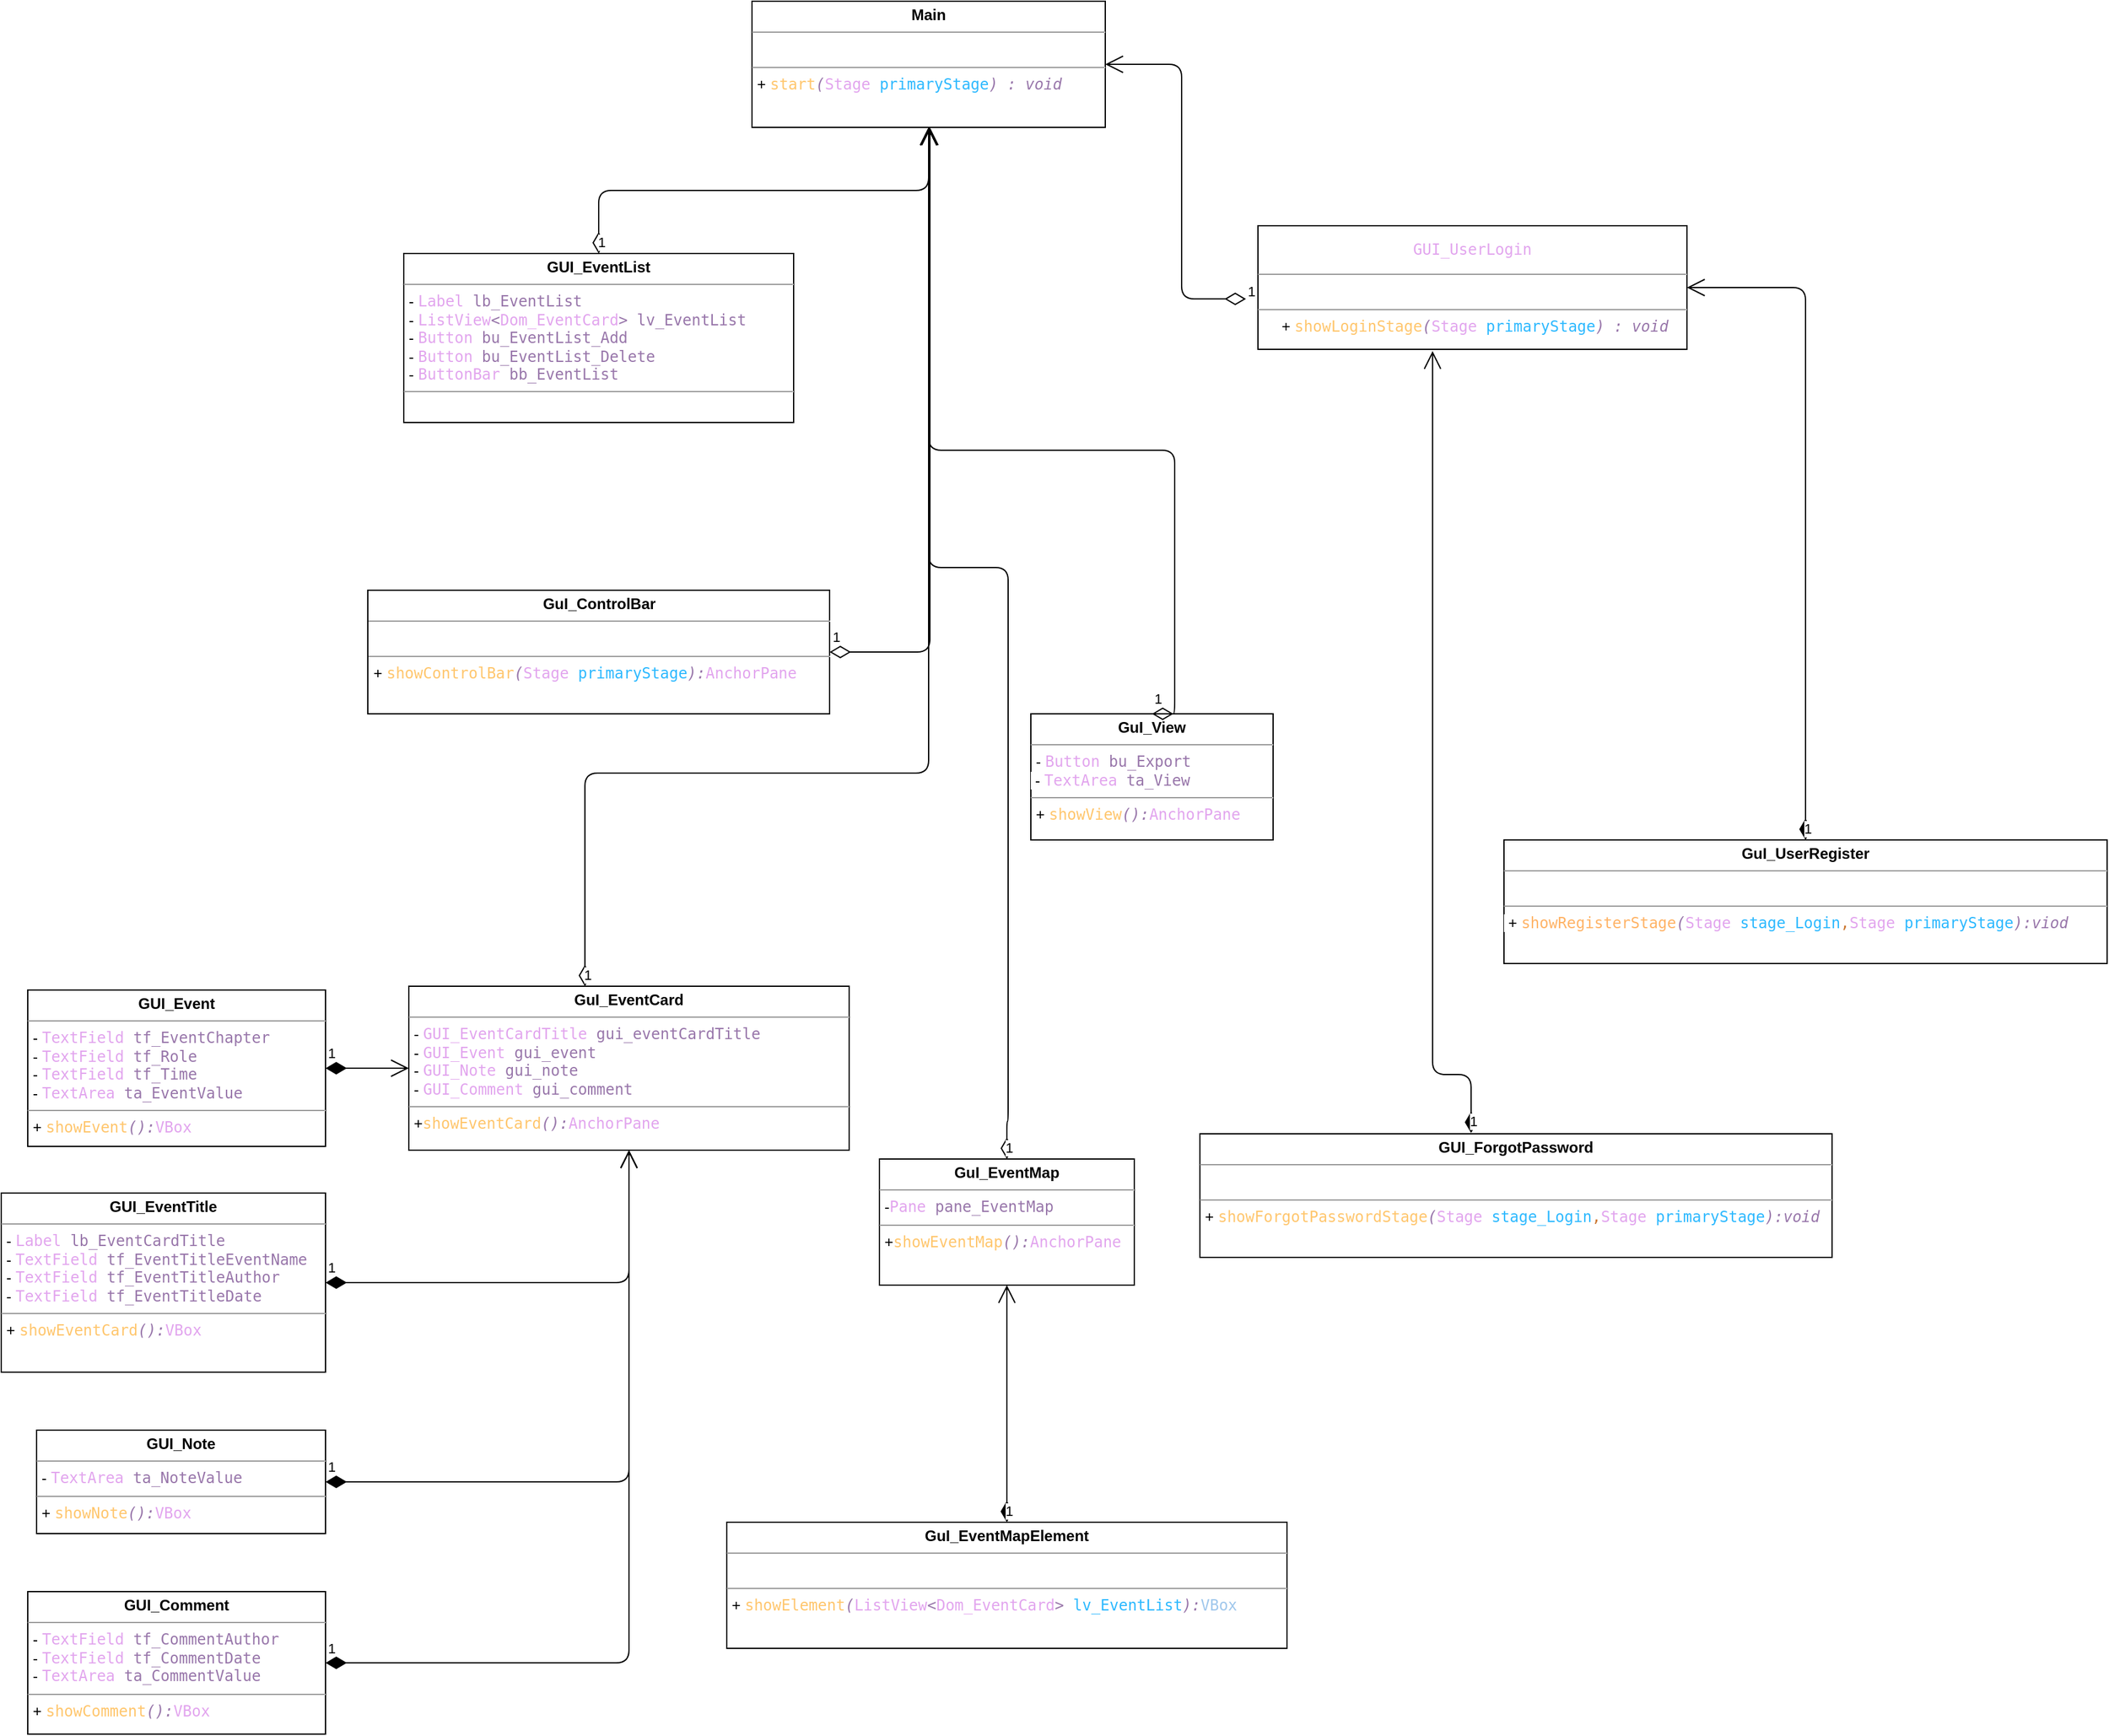<mxfile version="14.6.13" type="device" pages="5"><diagram id="AR-Benr0rKoYyfK-APUZ" name="GUI"><mxGraphModel dx="1826" dy="852" grid="0" gridSize="10" guides="1" tooltips="1" connect="1" arrows="1" fold="1" page="0" pageScale="1" pageWidth="850" pageHeight="1100" math="0" shadow="0"><root><mxCell id="0"/><mxCell id="1" parent="0"/><mxCell id="2" value="&lt;p style=&quot;margin: 4px 0px 0px ; text-align: center&quot;&gt;&lt;b&gt;Main&lt;/b&gt;&lt;/p&gt;&lt;hr size=&quot;1&quot;&gt;&lt;p style=&quot;margin: 0px 0px 0px 4px&quot;&gt;&lt;br&gt;&lt;/p&gt;&lt;hr size=&quot;1&quot;&gt;&lt;p style=&quot;margin: 0px 0px 0px 4px&quot;&gt;+&amp;nbsp;&lt;span style=&quot;font-family: &amp;#34;jetbrains mono&amp;#34; , monospace ; color: rgb(255 , 198 , 109)&quot;&gt;start&lt;/span&gt;&lt;span style=&quot;font-family: &amp;#34;jetbrains mono&amp;#34; , monospace ; color: rgb(152 , 118 , 170) ; font-style: italic&quot;&gt;(&lt;/span&gt;&lt;span style=&quot;font-family: &amp;#34;jetbrains mono&amp;#34; , monospace ; color: rgb(226 , 165 , 238)&quot;&gt;Stage &lt;/span&gt;&lt;span style=&quot;font-family: &amp;#34;jetbrains mono&amp;#34; , monospace ; color: rgb(45 , 185 , 255)&quot;&gt;primaryStage&lt;/span&gt;&lt;span style=&quot;font-family: &amp;#34;jetbrains mono&amp;#34; , monospace ; color: rgb(152 , 118 , 170) ; font-style: italic&quot;&gt;) : void&lt;/span&gt;&lt;/p&gt;&lt;p style=&quot;margin: 0px 0px 0px 4px&quot;&gt;&lt;br&gt;&lt;/p&gt;" style="verticalAlign=top;align=left;overflow=fill;fontSize=12;fontFamily=Helvetica;html=1;" parent="1" vertex="1"><mxGeometry x="317" y="31" width="280" height="100" as="geometry"/></mxCell><mxCell id="4" value="&lt;p style=&quot;margin: 4px 0px 0px ; text-align: center&quot;&gt;&lt;b style=&quot;background-color: rgb(255 , 255 , 255)&quot;&gt;GuI_EventCard&lt;/b&gt;&lt;/p&gt;&lt;hr size=&quot;1&quot;&gt;&lt;p style=&quot;margin: 0px 0px 0px 4px&quot;&gt;&lt;span style=&quot;background-color: rgb(255 , 255 , 255)&quot;&gt;-&amp;nbsp;&lt;span style=&quot;font-family: &amp;#34;jetbrains mono&amp;#34; , monospace ; color: rgb(226 , 165 , 238)&quot;&gt;GUI_EventCardTitle &lt;/span&gt;&lt;span style=&quot;font-family: &amp;#34;jetbrains mono&amp;#34; , monospace ; color: rgb(152 , 118 , 170)&quot;&gt;gui_eventCardTitle&lt;/span&gt;&lt;/span&gt;&lt;/p&gt;&lt;p style=&quot;margin: 0px 0px 0px 4px&quot;&gt;&lt;span style=&quot;background-color: rgb(255 , 255 , 255)&quot;&gt;-&amp;nbsp;&lt;span style=&quot;font-family: &amp;#34;jetbrains mono&amp;#34; , monospace ; color: rgb(226 , 165 , 238)&quot;&gt;GUI_Event &lt;/span&gt;&lt;span style=&quot;font-family: &amp;#34;jetbrains mono&amp;#34; , monospace ; color: rgb(152 , 118 , 170)&quot;&gt;gui_event&lt;/span&gt;&lt;/span&gt;&lt;/p&gt;&lt;p style=&quot;margin: 0px 0px 0px 4px&quot;&gt;&lt;span style=&quot;background-color: rgb(255 , 255 , 255)&quot;&gt;-&amp;nbsp;&lt;span style=&quot;font-family: &amp;#34;jetbrains mono&amp;#34; , monospace ; color: rgb(226 , 165 , 238)&quot;&gt;GUI_Note &lt;/span&gt;&lt;span style=&quot;font-family: &amp;#34;jetbrains mono&amp;#34; , monospace ; color: rgb(152 , 118 , 170)&quot;&gt;gui_note&lt;/span&gt;&lt;/span&gt;&lt;/p&gt;&lt;p style=&quot;margin: 0px 0px 0px 4px&quot;&gt;&lt;span style=&quot;background-color: rgb(255 , 255 , 255)&quot;&gt;-&amp;nbsp;&lt;span style=&quot;font-family: &amp;#34;jetbrains mono&amp;#34; , monospace ; color: rgb(226 , 165 , 238)&quot;&gt;GUI_Comment &lt;/span&gt;&lt;span style=&quot;font-family: &amp;#34;jetbrains mono&amp;#34; , monospace ; color: rgb(152 , 118 , 170)&quot;&gt;gui_comment&lt;/span&gt;&lt;/span&gt;&lt;/p&gt;&lt;hr size=&quot;1&quot;&gt;&lt;p style=&quot;margin: 0px 0px 0px 4px&quot;&gt;&lt;span style=&quot;background-color: rgb(255 , 255 , 255)&quot;&gt;+&lt;span style=&quot;font-family: &amp;#34;jetbrains mono&amp;#34; , monospace ; color: rgb(255 , 198 , 109)&quot;&gt;showEventCard&lt;/span&gt;&lt;span style=&quot;font-family: &amp;#34;jetbrains mono&amp;#34; , monospace ; color: rgb(152 , 118 , 170) ; font-style: italic&quot;&gt;():&lt;/span&gt;&lt;span style=&quot;color: rgb(226 , 165 , 238) ; font-family: &amp;#34;jetbrains mono&amp;#34; , monospace&quot;&gt;AnchorPane&lt;/span&gt;&lt;/span&gt;&lt;/p&gt;" style="verticalAlign=top;align=left;overflow=fill;fontSize=12;fontFamily=Helvetica;html=1;" parent="1" vertex="1"><mxGeometry x="45" y="812" width="349" height="130" as="geometry"/></mxCell><mxCell id="5" value="&lt;p style=&quot;margin: 4px 0px 0px ; text-align: center&quot;&gt;&lt;b style=&quot;background-color: rgb(255 , 255 , 255)&quot;&gt;GUI_Event&lt;/b&gt;&lt;/p&gt;&lt;hr size=&quot;1&quot;&gt;&lt;p style=&quot;margin: 0px 0px 0px 4px&quot;&gt;&lt;span style=&quot;background-color: rgb(255 , 255 , 255)&quot;&gt;-&amp;nbsp;&lt;span style=&quot;font-family: &amp;#34;jetbrains mono&amp;#34; , monospace ; color: rgb(226 , 165 , 238)&quot;&gt;TextField &lt;/span&gt;&lt;span style=&quot;font-family: &amp;#34;jetbrains mono&amp;#34; , monospace ; color: rgb(152 , 118 , 170)&quot;&gt;tf_EventChapter&lt;/span&gt;&lt;/span&gt;&lt;/p&gt;&lt;p style=&quot;margin: 0px 0px 0px 4px&quot;&gt;&lt;span style=&quot;background-color: rgb(255 , 255 , 255)&quot;&gt;-&amp;nbsp;&lt;span style=&quot;font-family: &amp;#34;jetbrains mono&amp;#34; , monospace ; color: rgb(226 , 165 , 238)&quot;&gt;TextField &lt;/span&gt;&lt;span style=&quot;font-family: &amp;#34;jetbrains mono&amp;#34; , monospace ; color: rgb(152 , 118 , 170)&quot;&gt;tf_Role&lt;/span&gt;&lt;/span&gt;&lt;/p&gt;&lt;p style=&quot;margin: 0px 0px 0px 4px&quot;&gt;&lt;span style=&quot;background-color: rgb(255 , 255 , 255)&quot;&gt;-&amp;nbsp;&lt;span style=&quot;font-family: &amp;#34;jetbrains mono&amp;#34; , monospace ; color: rgb(226 , 165 , 238)&quot;&gt;TextField &lt;/span&gt;&lt;span style=&quot;font-family: &amp;#34;jetbrains mono&amp;#34; , monospace ; color: rgb(152 , 118 , 170)&quot;&gt;tf_Time&lt;/span&gt;&lt;/span&gt;&lt;/p&gt;&lt;p style=&quot;margin: 0px 0px 0px 4px&quot;&gt;&lt;span style=&quot;background-color: rgb(255 , 255 , 255)&quot;&gt;-&amp;nbsp;&lt;span style=&quot;font-family: &amp;#34;jetbrains mono&amp;#34; , monospace ; color: rgb(226 , 165 , 238)&quot;&gt;TextArea &lt;/span&gt;&lt;span style=&quot;font-family: &amp;#34;jetbrains mono&amp;#34; , monospace ; color: rgb(152 , 118 , 170)&quot;&gt;ta_EventValue&lt;/span&gt;&lt;/span&gt;&lt;/p&gt;&lt;hr size=&quot;1&quot;&gt;&lt;p style=&quot;margin: 0px 0px 0px 4px&quot;&gt;&lt;span style=&quot;background-color: rgb(255 , 255 , 255)&quot;&gt;+&amp;nbsp;&lt;span style=&quot;font-family: &amp;#34;jetbrains mono&amp;#34; , monospace ; color: rgb(255 , 198 , 109)&quot;&gt;showEvent&lt;/span&gt;&lt;span style=&quot;font-family: &amp;#34;jetbrains mono&amp;#34; , monospace ; color: rgb(152 , 118 , 170) ; font-style: italic&quot;&gt;():&lt;/span&gt;&lt;span style=&quot;color: rgb(226 , 165 , 238) ; font-family: &amp;#34;jetbrains mono&amp;#34; , monospace&quot;&gt;VBox&lt;/span&gt;&lt;/span&gt;&lt;/p&gt;" style="verticalAlign=top;align=left;overflow=fill;fontSize=12;fontFamily=Helvetica;html=1;" parent="1" vertex="1"><mxGeometry x="-257" y="815" width="236" height="124" as="geometry"/></mxCell><mxCell id="6" value="&lt;p style=&quot;margin: 4px 0px 0px ; text-align: center&quot;&gt;&lt;b style=&quot;background-color: rgb(255 , 255 , 255)&quot;&gt;GuI_EventMap&lt;/b&gt;&lt;/p&gt;&lt;hr size=&quot;1&quot;&gt;&lt;p style=&quot;margin: 0px 0px 0px 4px&quot;&gt;&lt;span style=&quot;background-color: rgb(255 , 255 , 255)&quot;&gt;-&lt;span style=&quot;font-family: &amp;#34;jetbrains mono&amp;#34; , monospace ; color: rgb(226 , 165 , 238)&quot;&gt;Pane &lt;/span&gt;&lt;span style=&quot;font-family: &amp;#34;jetbrains mono&amp;#34; , monospace ; color: rgb(152 , 118 , 170)&quot;&gt;pane_EventMap&lt;/span&gt;&lt;/span&gt;&lt;/p&gt;&lt;hr size=&quot;1&quot;&gt;&lt;p style=&quot;margin: 0px 0px 0px 4px&quot;&gt;&lt;span style=&quot;background-color: rgb(255 , 255 , 255)&quot;&gt;+&lt;span style=&quot;font-family: &amp;#34;jetbrains mono&amp;#34; , monospace ; color: rgb(255 , 198 , 109)&quot;&gt;showEventMap&lt;/span&gt;&lt;span style=&quot;font-family: &amp;#34;jetbrains mono&amp;#34; , monospace ; color: rgb(152 , 118 , 170) ; font-style: italic&quot;&gt;():&lt;/span&gt;&lt;span style=&quot;color: rgb(226 , 165 , 238) ; font-family: &amp;#34;jetbrains mono&amp;#34; , monospace&quot;&gt;AnchorPane&lt;/span&gt;&lt;/span&gt;&lt;/p&gt;" style="verticalAlign=top;align=left;overflow=fill;fontSize=12;fontFamily=Helvetica;html=1;" parent="1" vertex="1"><mxGeometry x="418" y="949" width="202" height="100" as="geometry"/></mxCell><mxCell id="7" value="&lt;p style=&quot;margin: 4px 0px 0px ; text-align: center&quot;&gt;&lt;b&gt;GUI_EventList&lt;/b&gt;&lt;/p&gt;&lt;hr size=&quot;1&quot;&gt;&lt;p style=&quot;margin: 0px 0px 0px 4px&quot;&gt;-&amp;nbsp;&lt;span style=&quot;font-family: &amp;#34;jetbrains mono&amp;#34; , monospace ; color: rgb(226 , 165 , 238)&quot;&gt;Label &lt;/span&gt;&lt;span style=&quot;font-family: &amp;#34;jetbrains mono&amp;#34; , monospace ; color: rgb(152 , 118 , 170)&quot;&gt;lb_EventList&lt;/span&gt;&lt;/p&gt;&lt;p style=&quot;margin: 0px 0px 0px 4px&quot;&gt;-&amp;nbsp;&lt;span style=&quot;font-family: &amp;#34;jetbrains mono&amp;#34; , monospace ; color: rgb(226 , 165 , 238)&quot;&gt;ListView&lt;/span&gt;&lt;span style=&quot;font-family: &amp;#34;jetbrains mono&amp;#34; , monospace ; color: rgb(152 , 118 , 170) ; font-style: italic&quot;&gt;&amp;lt;&lt;/span&gt;&lt;span style=&quot;font-family: &amp;#34;jetbrains mono&amp;#34; , monospace ; color: rgb(226 , 165 , 238)&quot;&gt;Dom_EventCard&lt;/span&gt;&lt;span style=&quot;font-family: &amp;#34;jetbrains mono&amp;#34; , monospace ; color: rgb(152 , 118 , 170) ; font-style: italic&quot;&gt;&amp;gt; &lt;/span&gt;&lt;span style=&quot;font-family: &amp;#34;jetbrains mono&amp;#34; , monospace ; color: rgb(152 , 118 , 170)&quot;&gt;lv_EventList&lt;/span&gt;&lt;/p&gt;&lt;p style=&quot;margin: 0px 0px 0px 4px&quot;&gt;-&amp;nbsp;&lt;span style=&quot;font-family: &amp;#34;jetbrains mono&amp;#34; , monospace ; color: rgb(226 , 165 , 238)&quot;&gt;Button &lt;/span&gt;&lt;span style=&quot;font-family: &amp;#34;jetbrains mono&amp;#34; , monospace ; color: rgb(152 , 118 , 170)&quot;&gt;bu_EventList_Add&lt;/span&gt;&lt;/p&gt;&lt;p style=&quot;margin: 0px 0px 0px 4px&quot;&gt;-&amp;nbsp;&lt;span style=&quot;font-family: &amp;#34;jetbrains mono&amp;#34; , monospace ; color: rgb(226 , 165 , 238)&quot;&gt;Button &lt;/span&gt;&lt;span style=&quot;font-family: &amp;#34;jetbrains mono&amp;#34; , monospace ; color: rgb(152 , 118 , 170)&quot;&gt;bu_EventList_Delete&lt;/span&gt;&lt;/p&gt;&lt;p style=&quot;margin: 0px 0px 0px 4px&quot;&gt;-&amp;nbsp;&lt;span style=&quot;font-family: &amp;#34;jetbrains mono&amp;#34; , monospace ; color: rgb(226 , 165 , 238)&quot;&gt;ButtonBar &lt;/span&gt;&lt;span style=&quot;font-family: &amp;#34;jetbrains mono&amp;#34; , monospace ; color: rgb(152 , 118 , 170)&quot;&gt;bb_EventList&lt;/span&gt;&lt;/p&gt;&lt;hr size=&quot;1&quot;&gt;&lt;p style=&quot;margin: 0px 0px 0px 4px&quot;&gt;&lt;br&gt;&lt;/p&gt;" style="verticalAlign=top;align=left;overflow=fill;fontSize=12;fontFamily=Helvetica;html=1;" parent="1" vertex="1"><mxGeometry x="41" y="231" width="309" height="134" as="geometry"/></mxCell><mxCell id="8" value="&lt;p style=&quot;margin: 4px 0px 0px ; text-align: center&quot;&gt;&lt;b style=&quot;background-color: rgb(255 , 255 , 255)&quot;&gt;GuI_ControlBar&lt;/b&gt;&lt;/p&gt;&lt;hr size=&quot;1&quot;&gt;&lt;p style=&quot;margin: 0px 0px 0px 4px&quot;&gt;&lt;span style=&quot;background-color: rgb(255 , 255 , 255)&quot;&gt;&lt;br&gt;&lt;/span&gt;&lt;/p&gt;&lt;hr size=&quot;1&quot;&gt;&lt;p style=&quot;margin: 0px 0px 0px 4px&quot;&gt;&lt;span style=&quot;background-color: rgb(255 , 255 , 255)&quot;&gt;+&amp;nbsp;&lt;span style=&quot;font-family: &amp;#34;jetbrains mono&amp;#34; , monospace ; color: rgb(255 , 198 , 109)&quot;&gt;showControlBar&lt;/span&gt;&lt;span style=&quot;font-family: &amp;#34;jetbrains mono&amp;#34; , monospace ; color: rgb(152 , 118 , 170) ; font-style: italic&quot;&gt;(&lt;/span&gt;&lt;span style=&quot;font-family: &amp;#34;jetbrains mono&amp;#34; , monospace ; color: rgb(226 , 165 , 238)&quot;&gt;Stage &lt;/span&gt;&lt;span style=&quot;font-family: &amp;#34;jetbrains mono&amp;#34; , monospace ; color: rgb(45 , 185 , 255)&quot;&gt;primaryStage&lt;/span&gt;&lt;span style=&quot;font-family: &amp;#34;jetbrains mono&amp;#34; , monospace ; color: rgb(152 , 118 , 170) ; font-style: italic&quot;&gt;):&lt;/span&gt;&lt;span style=&quot;color: rgb(226 , 165 , 238) ; font-family: &amp;#34;jetbrains mono&amp;#34; , monospace&quot;&gt;AnchorPane&lt;/span&gt;&lt;/span&gt;&lt;/p&gt;" style="verticalAlign=top;align=left;overflow=fill;fontSize=12;fontFamily=Helvetica;html=1;" parent="1" vertex="1"><mxGeometry x="12.5" y="498" width="366" height="98" as="geometry"/></mxCell><mxCell id="13" value="1" style="endArrow=open;html=1;endSize=12;startArrow=diamondThin;startSize=14;startFill=0;edgeStyle=orthogonalEdgeStyle;align=left;verticalAlign=bottom;" parent="1" source="8" target="2" edge="1"><mxGeometry x="-1" y="3" relative="1" as="geometry"><mxPoint x="614" y="692" as="sourcePoint"/><mxPoint x="510" y="154" as="targetPoint"/><Array as="points"><mxPoint x="458" y="547"/></Array></mxGeometry></mxCell><mxCell id="14" value="1" style="endArrow=open;html=1;endSize=12;startArrow=diamondThin;startSize=14;startFill=0;edgeStyle=orthogonalEdgeStyle;align=left;verticalAlign=bottom;exitX=0.5;exitY=0;exitDx=0;exitDy=0;" parent="1" source="7" target="2" edge="1"><mxGeometry x="-1" y="3" relative="1" as="geometry"><mxPoint x="167" y="350" as="sourcePoint"/><mxPoint x="500" y="160" as="targetPoint"/></mxGeometry></mxCell><mxCell id="15" value="1" style="endArrow=open;html=1;endSize=12;startArrow=diamondThin;startSize=14;startFill=0;edgeStyle=orthogonalEdgeStyle;align=left;verticalAlign=bottom;exitX=0.4;exitY=0;exitDx=0;exitDy=0;exitPerimeter=0;" parent="1" source="4" target="2" edge="1"><mxGeometry x="-1" y="3" relative="1" as="geometry"><mxPoint x="383" y="359" as="sourcePoint"/><mxPoint x="538" y="157" as="targetPoint"/><Array as="points"><mxPoint x="185" y="643"/><mxPoint x="457" y="643"/></Array></mxGeometry></mxCell><mxCell id="16" value="1" style="endArrow=open;html=1;endSize=12;startArrow=diamondThin;startSize=14;startFill=0;edgeStyle=orthogonalEdgeStyle;align=left;verticalAlign=bottom;exitX=0.5;exitY=0;exitDx=0;exitDy=0;" parent="1" source="6" target="2" edge="1"><mxGeometry x="-1" y="3" relative="1" as="geometry"><mxPoint x="507" y="357" as="sourcePoint"/><mxPoint x="509" y="163" as="targetPoint"/><Array as="points"><mxPoint x="520" y="919"/><mxPoint x="520" y="480"/><mxPoint x="457" y="480"/></Array></mxGeometry></mxCell><mxCell id="17" value="&lt;p style=&quot;margin: 4px 0px 0px ; text-align: center&quot;&gt;&lt;b style=&quot;background-color: rgb(255 , 255 , 255)&quot;&gt;GuI_View&lt;/b&gt;&lt;/p&gt;&lt;hr size=&quot;1&quot;&gt;&lt;p style=&quot;margin: 0px 0px 0px 4px&quot;&gt;&lt;span style=&quot;background-color: rgb(255 , 255 , 255)&quot;&gt;&lt;span&gt;-&amp;nbsp;&lt;/span&gt;&lt;span style=&quot;font-family: &amp;#34;jetbrains mono&amp;#34; , monospace ; color: rgb(226 , 165 , 238)&quot;&gt;Button &lt;/span&gt;&lt;span style=&quot;font-family: &amp;#34;jetbrains mono&amp;#34; , monospace ; color: rgb(152 , 118 , 170)&quot;&gt;bu_Export&lt;/span&gt;&lt;/span&gt;&lt;/p&gt;&lt;span style=&quot;background-color: rgb(255 , 255 , 255)&quot;&gt;&amp;nbsp;-&amp;nbsp;&lt;span style=&quot;font-family: &amp;#34;jetbrains mono&amp;#34; , monospace ; color: rgb(226 , 165 , 238)&quot;&gt;TextArea &lt;/span&gt;&lt;span style=&quot;font-family: &amp;#34;jetbrains mono&amp;#34; , monospace ; color: rgb(152 , 118 , 170)&quot;&gt;ta_View&lt;/span&gt;&lt;span&gt;&amp;nbsp;&lt;/span&gt;&lt;br&gt;&lt;/span&gt;&lt;hr size=&quot;1&quot;&gt;&lt;p style=&quot;margin: 0px 0px 0px 4px&quot;&gt;&lt;span style=&quot;background-color: rgb(255 , 255 , 255)&quot;&gt;+&amp;nbsp;&lt;span style=&quot;font-family: &amp;#34;jetbrains mono&amp;#34; , monospace ; color: rgb(255 , 198 , 109)&quot;&gt;showView&lt;/span&gt;&lt;span style=&quot;font-family: &amp;#34;jetbrains mono&amp;#34; , monospace&quot;&gt;&lt;font color=&quot;#9876aa&quot;&gt;&lt;i&gt;():&lt;/i&gt;&lt;/font&gt;&lt;/span&gt;&lt;span style=&quot;color: rgb(226 , 165 , 238) ; font-family: &amp;#34;jetbrains mono&amp;#34; , monospace&quot;&gt;AnchorPane&lt;/span&gt;&lt;/span&gt;&lt;/p&gt;" style="verticalAlign=top;align=left;overflow=fill;fontSize=12;fontFamily=Helvetica;html=1;" parent="1" vertex="1"><mxGeometry x="538" y="596" width="192" height="100" as="geometry"/></mxCell><mxCell id="18" value="1" style="endArrow=open;html=1;endSize=12;startArrow=diamondThin;startSize=14;startFill=0;edgeStyle=orthogonalEdgeStyle;align=left;verticalAlign=bottom;exitX=0.5;exitY=0;exitDx=0;exitDy=0;" parent="1" source="17" target="2" edge="1"><mxGeometry x="-1" y="3" relative="1" as="geometry"><mxPoint x="714" y="357" as="sourcePoint"/><mxPoint x="482" y="157" as="targetPoint"/><Array as="points"><mxPoint x="652" y="596"/><mxPoint x="652" y="387"/><mxPoint x="457" y="387"/></Array></mxGeometry></mxCell><mxCell id="19" value="&lt;pre style=&quot;text-align: center ; color: rgb(159 , 199 , 236) ; font-family: &amp;#34;jetbrains mono&amp;#34; , monospace&quot;&gt;&lt;span style=&quot;color: rgb(226 , 165 , 238) ; background-color: rgb(255 , 255 , 255)&quot;&gt;GUI_UserLogin&lt;/span&gt;&lt;/pre&gt;&lt;hr size=&quot;1&quot; style=&quot;text-align: center&quot;&gt;&lt;p style=&quot;text-align: center ; margin: 0px 0px 0px 4px&quot;&gt;&lt;span style=&quot;background-color: rgb(255 , 255 , 255)&quot;&gt;&lt;br&gt;&lt;/span&gt;&lt;/p&gt;&lt;hr size=&quot;1&quot; style=&quot;text-align: center&quot;&gt;&lt;p style=&quot;text-align: center ; margin: 0px 0px 0px 4px&quot;&gt;&lt;span style=&quot;background-color: rgb(255 , 255 , 255)&quot;&gt;+&amp;nbsp;&lt;span style=&quot;font-family: &amp;#34;jetbrains mono&amp;#34; , monospace ; color: rgb(255 , 198 , 109)&quot;&gt;showLoginStage&lt;/span&gt;&lt;span style=&quot;font-family: &amp;#34;jetbrains mono&amp;#34; , monospace ; color: rgb(152 , 118 , 170) ; font-style: italic&quot;&gt;(&lt;/span&gt;&lt;span style=&quot;font-family: &amp;#34;jetbrains mono&amp;#34; , monospace ; color: rgb(226 , 165 , 238)&quot;&gt;Stage &lt;/span&gt;&lt;span style=&quot;font-family: &amp;#34;jetbrains mono&amp;#34; , monospace ; color: rgb(45 , 185 , 255)&quot;&gt;primaryStage&lt;/span&gt;&lt;span style=&quot;font-family: &amp;#34;jetbrains mono&amp;#34; , monospace ; color: rgb(152 , 118 , 170) ; font-style: italic&quot;&gt;) : void&lt;/span&gt;&lt;/span&gt;&lt;/p&gt;&lt;p style=&quot;text-align: center ; margin: 0px 0px 0px 4px&quot;&gt;&lt;span style=&quot;font-family: &amp;#34;jetbrains mono&amp;#34; , monospace ; color: rgb(152 , 118 , 170) ; font-style: italic&quot;&gt;&lt;br&gt;&lt;/span&gt;&lt;/p&gt;" style="verticalAlign=top;align=left;overflow=fill;fontSize=12;fontFamily=Helvetica;html=1;" parent="1" vertex="1"><mxGeometry x="718" y="209" width="340" height="98" as="geometry"/></mxCell><mxCell id="20" value="1" style="endArrow=open;html=1;endSize=12;startArrow=diamondThin;startSize=14;startFill=0;edgeStyle=orthogonalEdgeStyle;align=left;verticalAlign=bottom;exitX=-0.028;exitY=0.592;exitDx=0;exitDy=0;entryX=1;entryY=0.5;entryDx=0;entryDy=0;exitPerimeter=0;" parent="1" source="19" target="2" edge="1"><mxGeometry x="-1" y="3" relative="1" as="geometry"><mxPoint x="901" y="357" as="sourcePoint"/><mxPoint x="432" y="208" as="targetPoint"/></mxGeometry></mxCell><mxCell id="21" value="&lt;p style=&quot;margin: 4px 0px 0px ; text-align: center&quot;&gt;&lt;b style=&quot;background-color: rgb(255 , 255 , 255)&quot;&gt;GuI_UserRegister&lt;/b&gt;&lt;/p&gt;&lt;hr size=&quot;1&quot;&gt;&lt;p style=&quot;margin: 0px 0px 0px 4px&quot;&gt;&lt;span style=&quot;background-color: rgb(255 , 255 , 255)&quot;&gt;&lt;br&gt;&lt;/span&gt;&lt;/p&gt;&lt;hr size=&quot;1&quot;&gt;&lt;span style=&quot;background-color: rgb(255 , 255 , 255)&quot;&gt;&amp;nbsp;+&amp;nbsp;&lt;span style=&quot;font-family: &amp;#34;jetbrains mono&amp;#34; , monospace&quot;&gt;&lt;font color=&quot;#ffb366&quot;&gt;showRegisterStage&lt;/font&gt;&lt;/span&gt;&lt;span style=&quot;font-family: &amp;#34;jetbrains mono&amp;#34; , monospace ; color: rgb(152 , 118 , 170) ; font-style: italic&quot;&gt;(&lt;/span&gt;&lt;span style=&quot;font-family: &amp;#34;jetbrains mono&amp;#34; , monospace ; color: rgb(226 , 165 , 238)&quot;&gt;Stage &lt;/span&gt;&lt;span style=&quot;font-family: &amp;#34;jetbrains mono&amp;#34; , monospace ; color: rgb(45 , 185 , 255)&quot;&gt;stage_Login&lt;/span&gt;&lt;span style=&quot;font-family: &amp;#34;jetbrains mono&amp;#34; , monospace ; color: rgb(204 , 120 , 50)&quot;&gt;,&lt;/span&gt;&lt;span style=&quot;font-family: &amp;#34;jetbrains mono&amp;#34; , monospace ; color: rgb(226 , 165 , 238)&quot;&gt;Stage &lt;/span&gt;&lt;span style=&quot;font-family: &amp;#34;jetbrains mono&amp;#34; , monospace ; color: rgb(45 , 185 , 255)&quot;&gt;primaryStage&lt;/span&gt;&lt;span style=&quot;font-family: &amp;#34;jetbrains mono&amp;#34; , monospace ; color: rgb(152 , 118 , 170) ; font-style: italic&quot;&gt;):viod&lt;/span&gt;&lt;/span&gt;" style="verticalAlign=top;align=left;overflow=fill;fontSize=12;fontFamily=Helvetica;html=1;" parent="1" vertex="1"><mxGeometry x="913" y="696" width="478" height="98" as="geometry"/></mxCell><mxCell id="22" value="1" style="endArrow=open;html=1;endSize=12;startArrow=diamondThin;startSize=14;startFill=1;edgeStyle=orthogonalEdgeStyle;align=left;verticalAlign=bottom;exitX=0.5;exitY=0;exitDx=0;exitDy=0;entryX=1;entryY=0.5;entryDx=0;entryDy=0;" parent="1" source="21" target="19" edge="1"><mxGeometry x="-1" y="3" relative="1" as="geometry"><mxPoint x="788" y="97" as="sourcePoint"/><mxPoint x="948" y="97" as="targetPoint"/><Array as="points"><mxPoint x="1152" y="258"/></Array></mxGeometry></mxCell><mxCell id="23" value="&lt;p style=&quot;margin: 4px 0px 0px ; text-align: center&quot;&gt;&lt;b&gt;GUI_ForgotPassword&lt;/b&gt;&lt;/p&gt;&lt;hr size=&quot;1&quot;&gt;&lt;p style=&quot;margin: 0px 0px 0px 4px&quot;&gt;&lt;br&gt;&lt;/p&gt;&lt;hr size=&quot;1&quot;&gt;&lt;p style=&quot;margin: 0px 0px 0px 4px&quot;&gt;+&amp;nbsp;&lt;span style=&quot;font-family: &amp;#34;jetbrains mono&amp;#34; , monospace ; color: rgb(255 , 198 , 109)&quot;&gt;showForgotPasswordStage&lt;/span&gt;&lt;span style=&quot;font-family: &amp;#34;jetbrains mono&amp;#34; , monospace ; color: rgb(152 , 118 , 170) ; font-style: italic&quot;&gt;(&lt;/span&gt;&lt;span style=&quot;font-family: &amp;#34;jetbrains mono&amp;#34; , monospace ; color: rgb(226 , 165 , 238)&quot;&gt;Stage &lt;/span&gt;&lt;span style=&quot;font-family: &amp;#34;jetbrains mono&amp;#34; , monospace ; color: rgb(45 , 185 , 255)&quot;&gt;stage_Login&lt;/span&gt;&lt;span style=&quot;font-family: &amp;#34;jetbrains mono&amp;#34; , monospace ; color: rgb(204 , 120 , 50)&quot;&gt;,&lt;/span&gt;&lt;span style=&quot;font-family: &amp;#34;jetbrains mono&amp;#34; , monospace ; color: rgb(226 , 165 , 238)&quot;&gt;Stage &lt;/span&gt;&lt;span style=&quot;font-family: &amp;#34;jetbrains mono&amp;#34; , monospace ; color: rgb(45 , 185 , 255)&quot;&gt;primaryStage&lt;/span&gt;&lt;span style=&quot;font-family: &amp;#34;jetbrains mono&amp;#34; , monospace ; color: rgb(152 , 118 , 170) ; font-style: italic&quot;&gt;):void&lt;/span&gt;&lt;/p&gt;" style="verticalAlign=top;align=left;overflow=fill;fontSize=12;fontFamily=Helvetica;html=1;" parent="1" vertex="1"><mxGeometry x="672" y="929" width="501" height="98" as="geometry"/></mxCell><mxCell id="24" value="1" style="endArrow=open;html=1;endSize=12;startArrow=diamondThin;startSize=14;startFill=1;edgeStyle=orthogonalEdgeStyle;align=left;verticalAlign=bottom;exitX=0.429;exitY=-0.007;exitDx=0;exitDy=0;entryX=0.407;entryY=1.014;entryDx=0;entryDy=0;entryPerimeter=0;exitPerimeter=0;" parent="1" source="23" target="19" edge="1"><mxGeometry x="-1" y="3" relative="1" as="geometry"><mxPoint x="1376" y="166" as="sourcePoint"/><mxPoint x="1136" y="166" as="targetPoint"/><Array as="points"><mxPoint x="887" y="882"/><mxPoint x="856" y="882"/></Array></mxGeometry></mxCell><mxCell id="25" value="&lt;p style=&quot;margin: 4px 0px 0px ; text-align: center&quot;&gt;&lt;b style=&quot;background-color: rgb(255 , 255 , 255)&quot;&gt;GuI_EventMapElement&lt;/b&gt;&lt;/p&gt;&lt;hr size=&quot;1&quot;&gt;&lt;p style=&quot;margin: 0px 0px 0px 4px&quot;&gt;&lt;span style=&quot;background-color: rgb(255 , 255 , 255)&quot;&gt;&lt;br&gt;&lt;/span&gt;&lt;/p&gt;&lt;hr size=&quot;1&quot;&gt;&lt;p style=&quot;margin: 0px 0px 0px 4px&quot;&gt;&lt;span style=&quot;background-color: rgb(255 , 255 , 255)&quot;&gt;+&amp;nbsp;&lt;span style=&quot;font-family: &amp;#34;jetbrains mono&amp;#34; , monospace ; color: rgb(255 , 198 , 109)&quot;&gt;showElement&lt;/span&gt;&lt;span style=&quot;font-family: &amp;#34;jetbrains mono&amp;#34; , monospace ; color: rgb(152 , 118 , 170) ; font-style: italic&quot;&gt;(&lt;/span&gt;&lt;span style=&quot;font-family: &amp;#34;jetbrains mono&amp;#34; , monospace ; color: rgb(226 , 165 , 238)&quot;&gt;ListView&lt;/span&gt;&lt;span style=&quot;font-family: &amp;#34;jetbrains mono&amp;#34; , monospace ; color: rgb(152 , 118 , 170) ; font-style: italic&quot;&gt;&amp;lt;&lt;/span&gt;&lt;span style=&quot;font-family: &amp;#34;jetbrains mono&amp;#34; , monospace ; color: rgb(226 , 165 , 238)&quot;&gt;Dom_EventCard&lt;/span&gt;&lt;span style=&quot;font-family: &amp;#34;jetbrains mono&amp;#34; , monospace ; color: rgb(152 , 118 , 170) ; font-style: italic&quot;&gt;&amp;gt; &lt;/span&gt;&lt;span style=&quot;font-family: &amp;#34;jetbrains mono&amp;#34; , monospace ; color: rgb(45 , 185 , 255)&quot;&gt;lv_EventList&lt;/span&gt;&lt;span style=&quot;font-family: &amp;#34;jetbrains mono&amp;#34; , monospace ; color: rgb(152 , 118 , 170) ; font-style: italic&quot;&gt;):&lt;/span&gt;&lt;span style=&quot;color: rgb(159 , 199 , 236) ; font-family: &amp;#34;jetbrains mono&amp;#34; , monospace&quot;&gt;VBox&lt;/span&gt;&lt;/span&gt;&lt;/p&gt;" style="verticalAlign=top;align=left;overflow=fill;fontSize=12;fontFamily=Helvetica;html=1;" parent="1" vertex="1"><mxGeometry x="297" y="1237" width="444" height="100" as="geometry"/></mxCell><mxCell id="26" value="1" style="endArrow=open;html=1;endSize=12;startArrow=diamondThin;startSize=14;startFill=1;edgeStyle=orthogonalEdgeStyle;align=left;verticalAlign=bottom;" parent="1" source="25" target="6" edge="1"><mxGeometry x="-1" y="3" relative="1" as="geometry"><mxPoint x="900" y="1320" as="sourcePoint"/><mxPoint x="641" y="1206" as="targetPoint"/></mxGeometry></mxCell><mxCell id="27" value="1" style="endArrow=open;html=1;endSize=12;startArrow=diamondThin;startSize=14;startFill=1;edgeStyle=orthogonalEdgeStyle;align=left;verticalAlign=bottom;entryX=0;entryY=0.5;entryDx=0;entryDy=0;" parent="1" source="5" target="4" edge="1"><mxGeometry x="-1" y="3" relative="1" as="geometry"><mxPoint x="-26" y="831" as="sourcePoint"/><mxPoint x="-285" y="717" as="targetPoint"/></mxGeometry></mxCell><mxCell id="28" value="&lt;p style=&quot;margin: 4px 0px 0px ; text-align: center&quot;&gt;&lt;b style=&quot;background-color: rgb(255 , 255 , 255)&quot;&gt;GUI_EventTitle&lt;/b&gt;&lt;/p&gt;&lt;hr size=&quot;1&quot;&gt;&lt;p style=&quot;margin: 0px 0px 0px 4px&quot;&gt;&lt;span style=&quot;background-color: rgb(255 , 255 , 255)&quot;&gt;-&amp;nbsp;&lt;span style=&quot;font-family: &amp;#34;jetbrains mono&amp;#34; , monospace ; color: rgb(226 , 165 , 238)&quot;&gt;Label &lt;/span&gt;&lt;span style=&quot;font-family: &amp;#34;jetbrains mono&amp;#34; , monospace ; color: rgb(152 , 118 , 170)&quot;&gt;lb_EventCardTitle&lt;/span&gt;&lt;/span&gt;&lt;/p&gt;&lt;p style=&quot;margin: 0px 0px 0px 4px&quot;&gt;&lt;span style=&quot;background-color: rgb(255 , 255 , 255)&quot;&gt;-&amp;nbsp;&lt;span style=&quot;font-family: &amp;#34;jetbrains mono&amp;#34; , monospace ; color: rgb(226 , 165 , 238)&quot;&gt;TextField &lt;/span&gt;&lt;span style=&quot;font-family: &amp;#34;jetbrains mono&amp;#34; , monospace ; color: rgb(152 , 118 , 170)&quot;&gt;tf_EventTitleEventName&lt;/span&gt;&lt;/span&gt;&lt;/p&gt;&lt;p style=&quot;margin: 0px 0px 0px 4px&quot;&gt;&lt;span style=&quot;background-color: rgb(255 , 255 , 255)&quot;&gt;-&amp;nbsp;&lt;span style=&quot;font-family: &amp;#34;jetbrains mono&amp;#34; , monospace ; color: rgb(226 , 165 , 238)&quot;&gt;TextField &lt;/span&gt;&lt;span style=&quot;font-family: &amp;#34;jetbrains mono&amp;#34; , monospace ; color: rgb(152 , 118 , 170)&quot;&gt;tf_EventTitleAuthor&lt;/span&gt;&lt;/span&gt;&lt;/p&gt;&lt;p style=&quot;margin: 0px 0px 0px 4px&quot;&gt;&lt;span style=&quot;background-color: rgb(255 , 255 , 255)&quot;&gt;-&amp;nbsp;&lt;span style=&quot;font-family: &amp;#34;jetbrains mono&amp;#34; , monospace ; color: rgb(226 , 165 , 238)&quot;&gt;TextField &lt;/span&gt;&lt;span style=&quot;font-family: &amp;#34;jetbrains mono&amp;#34; , monospace ; color: rgb(152 , 118 , 170)&quot;&gt;tf_EventTitleDate&lt;/span&gt;&lt;/span&gt;&lt;/p&gt;&lt;hr size=&quot;1&quot;&gt;&lt;p style=&quot;margin: 0px 0px 0px 4px&quot;&gt;&lt;span style=&quot;background-color: rgb(255 , 255 , 255)&quot;&gt;+&amp;nbsp;&lt;span style=&quot;font-family: &amp;#34;jetbrains mono&amp;#34; , monospace ; color: rgb(255 , 198 , 109)&quot;&gt;showEventCard&lt;/span&gt;&lt;span style=&quot;font-family: &amp;#34;jetbrains mono&amp;#34; , monospace ; color: rgb(152 , 118 , 170) ; font-style: italic&quot;&gt;():&lt;/span&gt;&lt;span style=&quot;color: rgb(226 , 165 , 238) ; font-family: &amp;#34;jetbrains mono&amp;#34; , monospace&quot;&gt;VBox&lt;/span&gt;&lt;/span&gt;&lt;/p&gt;" style="verticalAlign=top;align=left;overflow=fill;fontSize=12;fontFamily=Helvetica;html=1;" parent="1" vertex="1"><mxGeometry x="-278" y="976" width="257" height="142" as="geometry"/></mxCell><mxCell id="29" value="&lt;p style=&quot;margin: 4px 0px 0px ; text-align: center&quot;&gt;&lt;b style=&quot;background-color: rgb(255 , 255 , 255)&quot;&gt;GUI_Note&lt;/b&gt;&lt;/p&gt;&lt;hr size=&quot;1&quot;&gt;&lt;p style=&quot;margin: 0px 0px 0px 4px&quot;&gt;&lt;span style=&quot;background-color: rgb(255 , 255 , 255)&quot;&gt;-&amp;nbsp;&lt;span style=&quot;font-family: &amp;#34;jetbrains mono&amp;#34; , monospace ; color: rgb(226 , 165 , 238)&quot;&gt;TextArea &lt;/span&gt;&lt;span style=&quot;font-family: &amp;#34;jetbrains mono&amp;#34; , monospace ; color: rgb(152 , 118 , 170)&quot;&gt;ta_NoteValue&lt;/span&gt;&lt;/span&gt;&lt;/p&gt;&lt;hr size=&quot;1&quot;&gt;&lt;p style=&quot;margin: 0px 0px 0px 4px&quot;&gt;&lt;span style=&quot;background-color: rgb(255 , 255 , 255)&quot;&gt;+&amp;nbsp;&lt;span style=&quot;font-family: &amp;#34;jetbrains mono&amp;#34; , monospace ; color: rgb(255 , 198 , 109)&quot;&gt;showNote&lt;/span&gt;&lt;span style=&quot;font-family: &amp;#34;jetbrains mono&amp;#34; , monospace ; color: rgb(152 , 118 , 170) ; font-style: italic&quot;&gt;():&lt;/span&gt;&lt;span style=&quot;color: rgb(226 , 165 , 238) ; font-family: &amp;#34;jetbrains mono&amp;#34; , monospace&quot;&gt;VBox&lt;/span&gt;&lt;/span&gt;&lt;/p&gt;" style="verticalAlign=top;align=left;overflow=fill;fontSize=12;fontFamily=Helvetica;html=1;" parent="1" vertex="1"><mxGeometry x="-250" y="1164" width="229" height="82" as="geometry"/></mxCell><mxCell id="30" value="&lt;p style=&quot;margin: 4px 0px 0px ; text-align: center&quot;&gt;&lt;b style=&quot;background-color: rgb(255 , 255 , 255)&quot;&gt;GUI_Comment&lt;/b&gt;&lt;/p&gt;&lt;hr size=&quot;1&quot;&gt;&lt;p style=&quot;margin: 0px 0px 0px 4px&quot;&gt;&lt;span style=&quot;background-color: rgb(255 , 255 , 255)&quot;&gt;-&amp;nbsp;&lt;span style=&quot;font-family: &amp;#34;jetbrains mono&amp;#34; , monospace ; color: rgb(226 , 165 , 238)&quot;&gt;TextField &lt;/span&gt;&lt;span style=&quot;font-family: &amp;#34;jetbrains mono&amp;#34; , monospace ; color: rgb(152 , 118 , 170)&quot;&gt;tf_CommentAuthor&lt;/span&gt;&lt;/span&gt;&lt;/p&gt;&lt;p style=&quot;margin: 0px 0px 0px 4px&quot;&gt;&lt;span style=&quot;background-color: rgb(255 , 255 , 255)&quot;&gt;-&amp;nbsp;&lt;span style=&quot;font-family: &amp;#34;jetbrains mono&amp;#34; , monospace ; color: rgb(226 , 165 , 238)&quot;&gt;TextField &lt;/span&gt;&lt;span style=&quot;font-family: &amp;#34;jetbrains mono&amp;#34; , monospace ; color: rgb(152 , 118 , 170)&quot;&gt;tf_CommentDate&lt;/span&gt;&lt;/span&gt;&lt;/p&gt;&lt;p style=&quot;margin: 0px 0px 0px 4px&quot;&gt;&lt;span style=&quot;background-color: rgb(255 , 255 , 255)&quot;&gt;-&amp;nbsp;&lt;span style=&quot;font-family: &amp;#34;jetbrains mono&amp;#34; , monospace ; color: rgb(226 , 165 , 238)&quot;&gt;TextArea &lt;/span&gt;&lt;span style=&quot;font-family: &amp;#34;jetbrains mono&amp;#34; , monospace ; color: rgb(152 , 118 , 170)&quot;&gt;ta_CommentValue&lt;/span&gt;&lt;/span&gt;&lt;/p&gt;&lt;hr size=&quot;1&quot;&gt;&lt;p style=&quot;margin: 0px 0px 0px 4px&quot;&gt;&lt;span style=&quot;background-color: rgb(255 , 255 , 255)&quot;&gt;+&amp;nbsp;&lt;span style=&quot;font-family: &amp;#34;jetbrains mono&amp;#34; , monospace ; color: rgb(255 , 198 , 109)&quot;&gt;showComment&lt;/span&gt;&lt;span style=&quot;font-family: &amp;#34;jetbrains mono&amp;#34; , monospace ; color: rgb(152 , 118 , 170) ; font-style: italic&quot;&gt;():&lt;/span&gt;&lt;span style=&quot;color: rgb(226 , 165 , 238) ; font-family: &amp;#34;jetbrains mono&amp;#34; , monospace&quot;&gt;VBox&lt;/span&gt;&lt;/span&gt;&lt;/p&gt;" style="verticalAlign=top;align=left;overflow=fill;fontSize=12;fontFamily=Helvetica;html=1;" parent="1" vertex="1"><mxGeometry x="-257" y="1292" width="236" height="113" as="geometry"/></mxCell><mxCell id="31" value="1" style="endArrow=open;html=1;endSize=12;startArrow=diamondThin;startSize=14;startFill=1;edgeStyle=orthogonalEdgeStyle;align=left;verticalAlign=bottom;exitX=1;exitY=0.5;exitDx=0;exitDy=0;" parent="1" source="28" target="4" edge="1"><mxGeometry x="-1" y="3" relative="1" as="geometry"><mxPoint x="-261.0" y="461.0" as="sourcePoint"/><mxPoint x="-48" y="677" as="targetPoint"/></mxGeometry></mxCell><mxCell id="32" value="1" style="endArrow=open;html=1;endSize=12;startArrow=diamondThin;startSize=14;startFill=1;edgeStyle=orthogonalEdgeStyle;align=left;verticalAlign=bottom;exitX=1;exitY=0.5;exitDx=0;exitDy=0;" parent="1" source="29" target="4" edge="1"><mxGeometry x="-1" y="3" relative="1" as="geometry"><mxPoint x="-251.0" y="471.0" as="sourcePoint"/><mxPoint x="-38" y="687" as="targetPoint"/></mxGeometry></mxCell><mxCell id="35" value="1" style="endArrow=open;html=1;endSize=12;startArrow=diamondThin;startSize=14;startFill=1;edgeStyle=orthogonalEdgeStyle;align=left;verticalAlign=bottom;" parent="1" source="30" target="4" edge="1"><mxGeometry x="-1" y="3" relative="1" as="geometry"><mxPoint x="-469.0" y="732" as="sourcePoint"/><mxPoint x="-263" y="733.059" as="targetPoint"/></mxGeometry></mxCell></root></mxGraphModel></diagram><diagram id="HVIBox3ay6bWx3uIL_nC" name="FUNCATION"><mxGraphModel dx="1237" dy="1617" grid="0" gridSize="10" guides="1" tooltips="1" connect="1" arrows="1" fold="1" page="0" pageScale="1" pageWidth="850" pageHeight="1100" math="0" shadow="0"><root><mxCell id="Jv-4PZznbBfktTdIpypk-0"/><mxCell id="Jv-4PZznbBfktTdIpypk-1" parent="Jv-4PZznbBfktTdIpypk-0"/><mxCell id="zUN8kYiZSQsJAoj6mRyY-0" value="&lt;p style=&quot;margin: 4px 0px 0px ; text-align: center&quot;&gt;&lt;b style=&quot;background-color: rgb(255 , 255 , 255)&quot;&gt;Func_User&lt;/b&gt;&lt;/p&gt;&lt;hr size=&quot;1&quot;&gt;&lt;p style=&quot;margin: 0px 0px 0px 4px&quot;&gt;&lt;span style=&quot;background-color: rgb(255 , 255 , 255)&quot;&gt;-&lt;font color=&quot;#e2a5ee&quot; face=&quot;jetbrains mono, monospace&quot;&gt;&amp;nbsp;&lt;/font&gt;&lt;span style=&quot;font-family: &amp;#34;jetbrains mono&amp;#34; , monospace ; color: rgb(226 , 165 , 238)&quot;&gt;Impl_UserDao &lt;/span&gt;&lt;span style=&quot;font-family: &amp;#34;jetbrains mono&amp;#34; , monospace ; color: rgb(226 , 165 , 238) ; font-style: italic&quot;&gt;impl_userDao&lt;/span&gt;&lt;/span&gt;&lt;/p&gt;&lt;hr size=&quot;1&quot;&gt;&lt;p style=&quot;margin: 0px 0px 0px 4px&quot;&gt;&lt;span style=&quot;background-color: rgb(255 , 255 , 255)&quot;&gt;+&lt;font color=&quot;#ffc66d&quot; face=&quot;jetbrains mono, monospace&quot;&gt;&amp;nbsp;u&lt;/font&gt;&lt;span style=&quot;font-family: &amp;#34;jetbrains mono&amp;#34; , monospace ; color: rgb(255 , 198 , 109)&quot;&gt;serRegister&lt;/span&gt;&lt;span style=&quot;font-family: &amp;#34;jetbrains mono&amp;#34; , monospace ; color: rgb(152 , 118 , 170) ; font-style: italic&quot;&gt;(&lt;/span&gt;&lt;span style=&quot;font-family: &amp;#34;jetbrains mono&amp;#34; , monospace ; color: rgb(226 , 165 , 238)&quot;&gt;Dom_User &lt;/span&gt;&lt;span style=&quot;font-family: &amp;#34;jetbrains mono&amp;#34; , monospace ; color: rgb(45 , 185 , 255)&quot;&gt;user&lt;/span&gt;&lt;span style=&quot;font-family: &amp;#34;jetbrains mono&amp;#34; , monospace ; color: rgb(152 , 118 , 170) ; font-style: italic&quot;&gt;):void&lt;/span&gt;&lt;/span&gt;&lt;/p&gt;&lt;p style=&quot;margin: 0px 0px 0px 4px&quot;&gt;&lt;span style=&quot;background-color: rgb(255 , 255 , 255)&quot;&gt;&lt;span style=&quot;font-family: &amp;#34;jetbrains mono&amp;#34; , monospace ; color: rgb(255 , 198 , 109)&quot;&gt;+ userLogin&lt;/span&gt;&lt;span style=&quot;font-family: &amp;#34;jetbrains mono&amp;#34; , monospace ; color: rgb(152 , 118 , 170) ; font-style: italic&quot;&gt;(&lt;/span&gt;&lt;span style=&quot;font-family: &amp;#34;jetbrains mono&amp;#34; , monospace ; color: rgb(226 , 165 , 238)&quot;&gt;Dom_User &lt;/span&gt;&lt;span style=&quot;font-family: &amp;#34;jetbrains mono&amp;#34; , monospace ; color: rgb(45 , 185 , 255)&quot;&gt;temp_User&lt;/span&gt;&lt;span style=&quot;font-family: &amp;#34;jetbrains mono&amp;#34; , monospace ; color: rgb(152 , 118 , 170) ; font-style: italic&quot;&gt;):&lt;/span&gt;&lt;span style=&quot;color: rgb(159 , 199 , 236) ; font-family: &amp;#34;jetbrains mono&amp;#34; , monospace&quot;&gt;Dom_User&lt;/span&gt;&lt;/span&gt;&lt;/p&gt;" style="verticalAlign=top;align=left;overflow=fill;fontSize=12;fontFamily=Helvetica;html=1;" parent="Jv-4PZznbBfktTdIpypk-1" vertex="1"><mxGeometry x="891" y="466" width="316" height="100" as="geometry"/></mxCell><mxCell id="zUN8kYiZSQsJAoj6mRyY-1" value="&lt;p style=&quot;margin: 4px 0px 0px ; text-align: center&quot;&gt;&lt;b style=&quot;background-color: rgb(255 , 255 , 255)&quot;&gt;Func_ForgotPassword&lt;/b&gt;&lt;/p&gt;&lt;hr size=&quot;1&quot;&gt;&lt;p style=&quot;margin: 0px 0px 0px 4px&quot;&gt;&lt;span style=&quot;background-color: rgb(255 , 255 , 255)&quot;&gt;-&lt;font color=&quot;#e2a5ee&quot; face=&quot;jetbrains mono, monospace&quot;&gt;&amp;nbsp;&lt;/font&gt;&lt;span style=&quot;font-family: &amp;#34;jetbrains mono&amp;#34; , monospace ; color: rgb(226 , 165 , 238)&quot;&gt;Impl_UserDao &lt;/span&gt;&lt;span style=&quot;font-family: &amp;#34;jetbrains mono&amp;#34; , monospace ; color: rgb(226 , 165 , 238) ; font-style: italic&quot;&gt;impl_userDao&lt;/span&gt;&lt;/span&gt;&lt;/p&gt;&lt;hr size=&quot;1&quot;&gt;&lt;p style=&quot;margin: 0px 0px 0px 4px&quot;&gt;&lt;span style=&quot;background-color: rgb(255 , 255 , 255)&quot;&gt;+&lt;font color=&quot;#ffc66d&quot; face=&quot;jetbrains mono, monospace&quot;&gt;&amp;nbsp;u&lt;/font&gt;&lt;span style=&quot;font-family: &amp;#34;jetbrains mono&amp;#34; , monospace ; color: rgb(255 , 198 , 109)&quot;&gt;serRegister&lt;/span&gt;&lt;span style=&quot;font-family: &amp;#34;jetbrains mono&amp;#34; , monospace ; color: rgb(152 , 118 , 170) ; font-style: italic&quot;&gt;(&lt;/span&gt;&lt;span style=&quot;font-family: &amp;#34;jetbrains mono&amp;#34; , monospace ; color: rgb(226 , 165 , 238)&quot;&gt;Dom_User &lt;/span&gt;&lt;span style=&quot;font-family: &amp;#34;jetbrains mono&amp;#34; , monospace ; color: rgb(45 , 185 , 255)&quot;&gt;user&lt;/span&gt;&lt;span style=&quot;font-family: &amp;#34;jetbrains mono&amp;#34; , monospace ; color: rgb(152 , 118 , 170) ; font-style: italic&quot;&gt;):void&lt;/span&gt;&lt;/span&gt;&lt;/p&gt;&lt;p style=&quot;margin: 0px 0px 0px 4px&quot;&gt;&lt;span style=&quot;background-color: rgb(255 , 255 , 255)&quot;&gt;&lt;span style=&quot;font-family: &amp;#34;jetbrains mono&amp;#34; , monospace ; color: rgb(255 , 198 , 109)&quot;&gt;+ userLogin&lt;/span&gt;&lt;span style=&quot;font-family: &amp;#34;jetbrains mono&amp;#34; , monospace ; color: rgb(152 , 118 , 170) ; font-style: italic&quot;&gt;(&lt;/span&gt;&lt;span style=&quot;font-family: &amp;#34;jetbrains mono&amp;#34; , monospace ; color: rgb(226 , 165 , 238)&quot;&gt;Dom_User &lt;/span&gt;&lt;span style=&quot;font-family: &amp;#34;jetbrains mono&amp;#34; , monospace ; color: rgb(45 , 185 , 255)&quot;&gt;temp_User&lt;/span&gt;&lt;span style=&quot;font-family: &amp;#34;jetbrains mono&amp;#34; , monospace ; color: rgb(152 , 118 , 170) ; font-style: italic&quot;&gt;):&lt;/span&gt;&lt;span style=&quot;color: rgb(159 , 199 , 236) ; font-family: &amp;#34;jetbrains mono&amp;#34; , monospace&quot;&gt;Dom_User&lt;/span&gt;&lt;/span&gt;&lt;/p&gt;" style="verticalAlign=top;align=left;overflow=fill;fontSize=12;fontFamily=Helvetica;html=1;" parent="Jv-4PZznbBfktTdIpypk-1" vertex="1"><mxGeometry x="891" y="613" width="316" height="100" as="geometry"/></mxCell><mxCell id="zUN8kYiZSQsJAoj6mRyY-2" value="&lt;p style=&quot;margin: 4px 0px 0px ; text-align: center&quot;&gt;&lt;b&gt;Func_EventList&lt;/b&gt;&lt;/p&gt;&lt;hr size=&quot;1&quot;&gt;&lt;p style=&quot;margin: 0px 0px 0px 4px&quot;&gt;&lt;br&gt;&lt;/p&gt;&lt;hr size=&quot;1&quot;&gt;&lt;p style=&quot;margin: 0px 0px 0px 4px&quot;&gt;+&lt;font color=&quot;#ffc66d&quot; face=&quot;jetbrains mono, monospace&quot;&gt;&amp;nbsp;&lt;/font&gt;&lt;span style=&quot;font-family: &amp;#34;jetbrains mono&amp;#34; , monospace ; color: rgb(255 , 198 , 109)&quot;&gt;getEventList&lt;/span&gt;&lt;span style=&quot;font-family: &amp;#34;jetbrains mono&amp;#34; , monospace ; color: rgb(152 , 118 , 170) ; font-style: italic&quot;&gt;():&lt;/span&gt;&lt;span style=&quot;font-family: &amp;#34;jetbrains mono&amp;#34; , monospace ; color: rgb(226 , 165 , 238)&quot;&gt;ArrayList&lt;/span&gt;&lt;span style=&quot;font-family: &amp;#34;jetbrains mono&amp;#34; , monospace ; color: rgb(152 , 118 , 170) ; font-style: italic&quot;&gt;&amp;lt;&lt;/span&gt;&lt;span style=&quot;font-family: &amp;#34;jetbrains mono&amp;#34; , monospace ; color: rgb(226 , 165 , 238)&quot;&gt;Dom_EventCard&lt;/span&gt;&lt;span style=&quot;font-family: &amp;#34;jetbrains mono&amp;#34; , monospace ; color: rgb(152 , 118 , 170) ; font-style: italic&quot;&gt;&amp;gt;&lt;/span&gt;&lt;/p&gt;" style="verticalAlign=top;align=left;overflow=fill;fontSize=12;fontFamily=Helvetica;html=1;" parent="Jv-4PZznbBfktTdIpypk-1" vertex="1"><mxGeometry x="875" y="-59" width="316" height="89" as="geometry"/></mxCell><mxCell id="zUN8kYiZSQsJAoj6mRyY-4" value="&lt;p style=&quot;margin: 0px ; margin-top: 4px ; text-align: center&quot;&gt;&lt;span style=&quot;background-color: rgb(255 , 255 , 255)&quot;&gt;&lt;i&gt;&amp;lt;&amp;lt;Interface&amp;gt;&amp;gt;&lt;/i&gt;&lt;br&gt;&lt;/span&gt;&lt;/p&gt;&lt;pre style=&quot;text-align: center ; color: rgb(159 , 199 , 236) ; font-family: &amp;#34;jetbrains mono&amp;#34; , monospace&quot;&gt;&lt;span style=&quot;background-color: rgb(255 , 255 , 255)&quot;&gt;&lt;span style=&quot;color: #2db9ff&quot;&gt;IF_Func&lt;/span&gt;&lt;span style=&quot;color: #9876aa ; font-style: italic&quot;&gt;&amp;lt;&lt;/span&gt;&lt;span style=&quot;color: #507874&quot;&gt;T&lt;/span&gt;&lt;span style=&quot;color: #9876aa ; font-style: italic&quot;&gt;&amp;gt;&lt;/span&gt;&lt;/span&gt;&lt;/pre&gt;&lt;hr size=&quot;1&quot;&gt;&lt;p style=&quot;margin: 0px ; margin-left: 4px&quot;&gt;&lt;span style=&quot;background-color: rgb(255 , 255 , 255)&quot;&gt;&lt;br&gt;&lt;/span&gt;&lt;/p&gt;&lt;hr size=&quot;1&quot;&gt;&lt;p style=&quot;margin: 0px ; margin-left: 4px&quot;&gt;&lt;span style=&quot;background-color: rgb(255 , 255 , 255)&quot;&gt;+&amp;nbsp;&lt;span style=&quot;font-family: &amp;#34;jetbrains mono&amp;#34; , monospace ; color: rgb(255 , 198 , 109)&quot;&gt;add&lt;/span&gt;&lt;span style=&quot;font-family: &amp;#34;jetbrains mono&amp;#34; , monospace ; color: rgb(152 , 118 , 170) ; font-style: italic&quot;&gt;(&lt;/span&gt;&lt;span style=&quot;font-family: &amp;#34;jetbrains mono&amp;#34; , monospace ; color: rgb(80 , 120 , 116)&quot;&gt;T &lt;/span&gt;&lt;span style=&quot;font-family: &amp;#34;jetbrains mono&amp;#34; , monospace ; color: rgb(45 , 185 , 255)&quot;&gt;t&lt;/span&gt;&lt;span style=&quot;font-family: &amp;#34;jetbrains mono&amp;#34; , monospace ; color: rgb(152 , 118 , 170) ; font-style: italic&quot;&gt;):void&lt;/span&gt;&lt;/span&gt;&lt;/p&gt;&lt;p style=&quot;margin: 0px ; margin-left: 4px&quot;&gt;&lt;span style=&quot;background-color: rgb(255 , 255 , 255)&quot;&gt;+&amp;nbsp;&lt;span style=&quot;font-family: &amp;#34;jetbrains mono&amp;#34; , monospace ; color: rgb(255 , 198 , 109)&quot;&gt;modify&lt;/span&gt;&lt;span style=&quot;font-family: &amp;#34;jetbrains mono&amp;#34; , monospace ; color: rgb(152 , 118 , 170) ; font-style: italic&quot;&gt;(&lt;/span&gt;&lt;span style=&quot;font-family: &amp;#34;jetbrains mono&amp;#34; , monospace ; color: rgb(80 , 120 , 116)&quot;&gt;T &lt;/span&gt;&lt;span style=&quot;font-family: &amp;#34;jetbrains mono&amp;#34; , monospace ; color: rgb(45 , 185 , 255)&quot;&gt;t&lt;/span&gt;&lt;span style=&quot;font-family: &amp;#34;jetbrains mono&amp;#34; , monospace ; color: rgb(152 , 118 , 170) ; font-style: italic&quot;&gt;): void&lt;/span&gt;&lt;/span&gt;&lt;/p&gt;&lt;p style=&quot;margin: 0px ; margin-left: 4px&quot;&gt;&lt;span style=&quot;background-color: rgb(255 , 255 , 255)&quot;&gt;+&amp;nbsp;&lt;span style=&quot;font-family: &amp;#34;jetbrains mono&amp;#34; , monospace ; color: rgb(255 , 198 , 109)&quot;&gt;delete&lt;/span&gt;&lt;span style=&quot;font-family: &amp;#34;jetbrains mono&amp;#34; , monospace ; color: rgb(152 , 118 , 170) ; font-style: italic&quot;&gt;(&lt;/span&gt;&lt;span style=&quot;font-family: &amp;#34;jetbrains mono&amp;#34; , monospace ; color: rgb(80 , 120 , 116)&quot;&gt;T &lt;/span&gt;&lt;span style=&quot;font-family: &amp;#34;jetbrains mono&amp;#34; , monospace ; color: rgb(45 , 185 , 255)&quot;&gt;t&lt;/span&gt;&lt;span style=&quot;font-family: &amp;#34;jetbrains mono&amp;#34; , monospace ; color: rgb(152 , 118 , 170) ; font-style: italic&quot;&gt;):void&lt;/span&gt;&lt;/span&gt;&lt;/p&gt;&lt;p style=&quot;margin: 0px ; margin-left: 4px&quot;&gt;&lt;span style=&quot;background-color: rgb(255 , 255 , 255)&quot;&gt;+&amp;nbsp;&lt;span style=&quot;font-family: &amp;#34;jetbrains mono&amp;#34; , monospace ; color: rgb(255 , 198 , 109)&quot;&gt;getInstance&lt;/span&gt;&lt;span style=&quot;font-family: &amp;#34;jetbrains mono&amp;#34; , monospace ; color: rgb(152 , 118 , 170) ; font-style: italic&quot;&gt;(&lt;/span&gt;&lt;span style=&quot;font-family: &amp;#34;jetbrains mono&amp;#34; , monospace ; color: rgb(80 , 120 , 116)&quot;&gt;T &lt;/span&gt;&lt;span style=&quot;font-family: &amp;#34;jetbrains mono&amp;#34; , monospace ; color: rgb(45 , 185 , 255)&quot;&gt;t&lt;/span&gt;&lt;span style=&quot;font-family: &amp;#34;jetbrains mono&amp;#34; , monospace ; color: rgb(152 , 118 , 170) ; font-style: italic&quot;&gt;):T&lt;/span&gt;&lt;/span&gt;&lt;/p&gt;&lt;p style=&quot;margin: 0px ; margin-left: 4px&quot;&gt;&lt;span style=&quot;background-color: rgb(255 , 255 , 255)&quot;&gt;+&amp;nbsp;&lt;span style=&quot;font-family: &amp;#34;jetbrains mono&amp;#34; , monospace ; color: rgb(255 , 198 , 109)&quot;&gt;getAll&lt;/span&gt;&lt;span style=&quot;font-family: &amp;#34;jetbrains mono&amp;#34; , monospace ; color: rgb(152 , 118 , 170) ; font-style: italic&quot;&gt;():&lt;/span&gt;&lt;span style=&quot;color: rgb(159 , 199 , 236) ; font-family: &amp;#34;jetbrains mono&amp;#34; , monospace&quot;&gt;ArrayList&amp;lt;T&amp;gt;&lt;/span&gt;&lt;/span&gt;&lt;/p&gt;" style="verticalAlign=top;align=left;overflow=fill;fontSize=12;fontFamily=Helvetica;html=1;" parent="Jv-4PZznbBfktTdIpypk-1" vertex="1"><mxGeometry x="1217" y="-358" width="190" height="173" as="geometry"/></mxCell><mxCell id="zUN8kYiZSQsJAoj6mRyY-5" value="" style="endArrow=block;dashed=1;endFill=0;endSize=12;html=1;" parent="Jv-4PZznbBfktTdIpypk-1" source="zUN8kYiZSQsJAoj6mRyY-2" target="zUN8kYiZSQsJAoj6mRyY-4" edge="1"><mxGeometry width="160" relative="1" as="geometry"><mxPoint x="814" y="-64" as="sourcePoint"/><mxPoint x="832" y="-69" as="targetPoint"/></mxGeometry></mxCell><mxCell id="zUN8kYiZSQsJAoj6mRyY-6" value="&lt;p style=&quot;margin: 4px 0px 0px ; text-align: center&quot;&gt;&lt;b&gt;Func_EventCard&lt;/b&gt;&lt;/p&gt;&lt;hr size=&quot;1&quot;&gt;&lt;p style=&quot;margin: 0px 0px 0px 4px&quot;&gt;-&amp;nbsp;&lt;span style=&quot;font-family: &amp;#34;jetbrains mono&amp;#34; , monospace ; color: rgb(226 , 165 , 238)&quot;&gt;Impl_EventCardDao &lt;/span&gt;&lt;span style=&quot;font-family: &amp;#34;jetbrains mono&amp;#34; , monospace ; color: rgb(152 , 118 , 170)&quot;&gt;impl_eventCardDao&lt;/span&gt;&lt;/p&gt;&lt;hr size=&quot;1&quot;&gt;&lt;p style=&quot;margin: 0px 0px 0px 4px&quot;&gt;&lt;br&gt;&lt;/p&gt;" style="verticalAlign=top;align=left;overflow=fill;fontSize=12;fontFamily=Helvetica;html=1;" parent="Jv-4PZznbBfktTdIpypk-1" vertex="1"><mxGeometry x="972" y="227" width="316" height="70" as="geometry"/></mxCell><mxCell id="zUN8kYiZSQsJAoj6mRyY-7" value="" style="endArrow=block;dashed=1;endFill=0;endSize=12;html=1;" parent="Jv-4PZznbBfktTdIpypk-1" source="zUN8kYiZSQsJAoj6mRyY-6" target="zUN8kYiZSQsJAoj6mRyY-4" edge="1"><mxGeometry width="160" relative="1" as="geometry"><mxPoint x="760.687" y="79" as="sourcePoint"/><mxPoint x="1036" y="-102" as="targetPoint"/></mxGeometry></mxCell><mxCell id="zUN8kYiZSQsJAoj6mRyY-8" value="&lt;p style=&quot;margin: 4px 0px 0px ; text-align: center&quot;&gt;&lt;b&gt;Func_Event&lt;/b&gt;&lt;/p&gt;&lt;hr size=&quot;1&quot;&gt;&lt;p style=&quot;margin: 0px 0px 0px 4px&quot;&gt;-&amp;nbsp;&lt;span style=&quot;font-family: &amp;#34;jetbrains mono&amp;#34; , monospace ; color: rgb(226 , 165 , 238)&quot;&gt;Impl_EventDao &lt;/span&gt;&lt;span style=&quot;font-family: &amp;#34;jetbrains mono&amp;#34; , monospace ; color: rgb(152 , 118 , 170)&quot;&gt;impl_eventDao&lt;/span&gt;&lt;/p&gt;&lt;hr size=&quot;1&quot;&gt;&lt;p style=&quot;margin: 0px 0px 0px 4px&quot;&gt;&lt;br&gt;&lt;/p&gt;" style="verticalAlign=top;align=left;overflow=fill;fontSize=12;fontFamily=Helvetica;html=1;" parent="Jv-4PZznbBfktTdIpypk-1" vertex="1"><mxGeometry x="1184" y="349" width="316" height="70" as="geometry"/></mxCell><mxCell id="zUN8kYiZSQsJAoj6mRyY-9" value="" style="endArrow=block;dashed=1;endFill=0;endSize=12;html=1;" parent="Jv-4PZznbBfktTdIpypk-1" source="zUN8kYiZSQsJAoj6mRyY-8" target="zUN8kYiZSQsJAoj6mRyY-4" edge="1"><mxGeometry width="160" relative="1" as="geometry"><mxPoint x="965.549" y="188" as="sourcePoint"/><mxPoint x="1019.814" y="-102" as="targetPoint"/></mxGeometry></mxCell><mxCell id="zUN8kYiZSQsJAoj6mRyY-11" value="&lt;p style=&quot;margin: 4px 0px 0px ; text-align: center&quot;&gt;&lt;b&gt;Func_Note&lt;/b&gt;&lt;/p&gt;&lt;hr size=&quot;1&quot;&gt;&lt;p style=&quot;margin: 0px 0px 0px 4px&quot;&gt;-&amp;nbsp;&lt;span style=&quot;font-family: &amp;#34;jetbrains mono&amp;#34; , monospace ; color: rgb(226 , 165 , 238)&quot;&gt;Impl_NoteDao &lt;/span&gt;&lt;span style=&quot;font-family: &amp;#34;jetbrains mono&amp;#34; , monospace ; color: rgb(152 , 118 , 170)&quot;&gt;impl_noteDao&lt;/span&gt;&lt;/p&gt;&lt;hr size=&quot;1&quot;&gt;&lt;p style=&quot;margin: 0px 0px 0px 4px&quot;&gt;&lt;br&gt;&lt;/p&gt;" style="verticalAlign=top;align=left;overflow=fill;fontSize=12;fontFamily=Helvetica;html=1;" parent="Jv-4PZznbBfktTdIpypk-1" vertex="1"><mxGeometry x="1358" y="231" width="316" height="70" as="geometry"/></mxCell><mxCell id="zUN8kYiZSQsJAoj6mRyY-12" value="" style="endArrow=block;dashed=1;endFill=0;endSize=12;html=1;exitX=0.5;exitY=0;exitDx=0;exitDy=0;" parent="Jv-4PZznbBfktTdIpypk-1" source="zUN8kYiZSQsJAoj6mRyY-11" target="zUN8kYiZSQsJAoj6mRyY-4" edge="1"><mxGeometry width="160" relative="1" as="geometry"><mxPoint x="1191.432" y="76" as="sourcePoint"/><mxPoint x="1086.831" y="-102" as="targetPoint"/></mxGeometry></mxCell><mxCell id="zUN8kYiZSQsJAoj6mRyY-13" value="&lt;p style=&quot;margin: 4px 0px 0px ; text-align: center&quot;&gt;&lt;b&gt;Func_Comment&lt;/b&gt;&lt;/p&gt;&lt;hr size=&quot;1&quot;&gt;&lt;p style=&quot;margin: 0px 0px 0px 4px&quot;&gt;-&amp;nbsp;&lt;span style=&quot;font-family: &amp;#34;jetbrains mono&amp;#34; , monospace ; color: rgb(226 , 165 , 238)&quot;&gt;Impl_CommentDao &lt;/span&gt;&lt;span style=&quot;font-family: &amp;#34;jetbrains mono&amp;#34; , monospace ; color: rgb(152 , 118 , 170)&quot;&gt;impl_commentDao&lt;/span&gt;&lt;/p&gt;&lt;hr size=&quot;1&quot;&gt;&lt;p style=&quot;margin: 0px 0px 0px 4px&quot;&gt;&lt;br&gt;&lt;/p&gt;" style="verticalAlign=top;align=left;overflow=fill;fontSize=12;fontFamily=Helvetica;html=1;" parent="Jv-4PZznbBfktTdIpypk-1" vertex="1"><mxGeometry x="1439" y="-57" width="316" height="70" as="geometry"/></mxCell><mxCell id="zUN8kYiZSQsJAoj6mRyY-14" value="" style="endArrow=block;dashed=1;endFill=0;endSize=12;html=1;" parent="Jv-4PZznbBfktTdIpypk-1" source="zUN8kYiZSQsJAoj6mRyY-13" target="zUN8kYiZSQsJAoj6mRyY-4" edge="1"><mxGeometry width="160" relative="1" as="geometry"><mxPoint x="1337" y="-81" as="sourcePoint"/><mxPoint x="1131" y="-154.571" as="targetPoint"/></mxGeometry></mxCell></root></mxGraphModel></diagram><diagram id="Oz3FfOfUjI-ze80RVWFu" name="DOMAIN"><mxGraphModel dx="1026" dy="1652" grid="0" gridSize="10" guides="1" tooltips="1" connect="1" arrows="1" fold="1" page="0" pageScale="1" pageWidth="850" pageHeight="1100" math="0" shadow="0"><root><mxCell id="NMoLp6o3r-10hpV70eCS-0"/><mxCell id="NMoLp6o3r-10hpV70eCS-1" parent="NMoLp6o3r-10hpV70eCS-0"/><mxCell id="AEn_4LpByQ9WXGF_B2Wb-0" value="&lt;p style=&quot;margin: 4px 0px 0px ; text-align: center&quot;&gt;&lt;b&gt;Dom_User&lt;/b&gt;&lt;/p&gt;&lt;hr size=&quot;1&quot;&gt;&lt;p style=&quot;margin: 0px 0px 0px 4px&quot;&gt;-&amp;nbsp;&lt;span style=&quot;font-family: &amp;#34;jetbrains mono&amp;#34; , monospace ; color: rgb(204 , 120 , 50)&quot;&gt;int &lt;/span&gt;&lt;span style=&quot;font-family: &amp;#34;jetbrains mono&amp;#34; , monospace ; color: rgb(152 , 118 , 170)&quot;&gt;userID&lt;/span&gt;&lt;/p&gt;&lt;p style=&quot;margin: 0px 0px 0px 4px&quot;&gt;-&amp;nbsp;&lt;span style=&quot;font-family: &amp;#34;jetbrains mono&amp;#34; , monospace ; color: rgb(226 , 165 , 238)&quot;&gt;String &lt;/span&gt;&lt;span style=&quot;font-family: &amp;#34;jetbrains mono&amp;#34; , monospace ; color: rgb(152 , 118 , 170)&quot;&gt;userName&lt;/span&gt;&lt;/p&gt;&lt;p style=&quot;margin: 0px 0px 0px 4px&quot;&gt;-&amp;nbsp;&lt;span style=&quot;font-family: &amp;#34;jetbrains mono&amp;#34; , monospace ; color: rgb(226 , 165 , 238)&quot;&gt;String &lt;/span&gt;&lt;span style=&quot;font-family: &amp;#34;jetbrains mono&amp;#34; , monospace ; color: rgb(152 , 118 , 170)&quot;&gt;passWord&lt;/span&gt;&lt;/p&gt;&lt;p style=&quot;margin: 0px 0px 0px 4px&quot;&gt;-&amp;nbsp;&lt;span style=&quot;font-family: &amp;#34;jetbrains mono&amp;#34; , monospace ; color: rgb(226 , 165 , 238)&quot;&gt;Boolean &lt;/span&gt;&lt;span style=&quot;font-family: &amp;#34;jetbrains mono&amp;#34; , monospace ; color: rgb(152 , 118 , 170)&quot;&gt;isAuthor&lt;/span&gt;&lt;/p&gt;&lt;hr size=&quot;1&quot;&gt;&lt;p style=&quot;margin: 0px 0px 0px 4px&quot;&gt;&lt;br&gt;&lt;/p&gt;" style="verticalAlign=top;align=left;overflow=fill;fontSize=12;fontFamily=Helvetica;html=1;" parent="NMoLp6o3r-10hpV70eCS-1" vertex="1"><mxGeometry x="400" y="-58" width="316" height="101" as="geometry"/></mxCell><mxCell id="AEn_4LpByQ9WXGF_B2Wb-1" value="&lt;p style=&quot;margin: 4px 0px 0px ; text-align: center&quot;&gt;&lt;b style=&quot;background-color: rgb(255 , 255 , 255)&quot;&gt;Dom_LoginUser&lt;/b&gt;&lt;/p&gt;&lt;hr size=&quot;1&quot;&gt;&lt;p style=&quot;margin: 0px 0px 0px 4px&quot;&gt;&lt;span style=&quot;background-color: rgb(255 , 255 , 255)&quot;&gt;-&amp;nbsp;&lt;span style=&quot;font-family: &amp;#34;jetbrains mono&amp;#34; , monospace ; color: rgb(226 , 165 , 238)&quot;&gt;Dom_User &lt;/span&gt;&lt;span style=&quot;font-family: &amp;#34;jetbrains mono&amp;#34; , monospace ; color: rgb(226 , 165 , 238) ; font-style: italic&quot;&gt;loginUser&lt;/span&gt;&lt;br&gt;&lt;/span&gt;&lt;/p&gt;&lt;hr size=&quot;1&quot;&gt;&lt;p style=&quot;margin: 0px 0px 0px 4px&quot;&gt;&lt;span style=&quot;background-color: rgb(255 , 255 , 255)&quot;&gt;+&amp;nbsp;&lt;span style=&quot;font-family: &amp;#34;jetbrains mono&amp;#34; , monospace ; color: rgb(255 , 198 , 109)&quot;&gt;getInstance&lt;/span&gt;&lt;span style=&quot;font-family: &amp;#34;jetbrains mono&amp;#34; , monospace ; color: rgb(152 , 118 , 170) ; font-style: italic&quot;&gt;():&lt;/span&gt;&lt;span style=&quot;color: rgb(226 , 165 , 238) ; font-family: &amp;#34;jetbrains mono&amp;#34; , monospace&quot;&gt;Dom_User&lt;/span&gt;&lt;/span&gt;&lt;/p&gt;&lt;p style=&quot;margin: 0px 0px 0px 4px&quot;&gt;&lt;span style=&quot;background-color: rgb(255 , 255 , 255)&quot;&gt;&lt;span style=&quot;font-family: &amp;#34;jetbrains mono&amp;#34; , monospace&quot;&gt;&lt;font color=&quot;#ffffff&quot;&gt;+ s&lt;/font&gt;&lt;/span&gt;&lt;span style=&quot;font-family: &amp;#34;jetbrains mono&amp;#34; , monospace ; color: rgb(255 , 198 , 109)&quot;&gt;etInstance&lt;/span&gt;&lt;span style=&quot;font-family: &amp;#34;jetbrains mono&amp;#34; , monospace ; color: rgb(152 , 118 , 170) ; font-style: italic&quot;&gt;(&lt;/span&gt;&lt;span style=&quot;font-family: &amp;#34;jetbrains mono&amp;#34; , monospace ; color: rgb(226 , 165 , 238)&quot;&gt;Dom_User &lt;/span&gt;&lt;span style=&quot;font-family: &amp;#34;jetbrains mono&amp;#34; , monospace ; color: rgb(45 , 185 , 255)&quot;&gt;dom_user&lt;/span&gt;&lt;span style=&quot;font-family: &amp;#34;jetbrains mono&amp;#34; , monospace ; color: rgb(152 , 118 , 170) ; font-style: italic&quot;&gt;):&lt;/span&gt;&lt;span style=&quot;color: rgb(204 , 120 , 50) ; font-family: &amp;#34;jetbrains mono&amp;#34; , monospace&quot;&gt;void&lt;/span&gt;&lt;/span&gt;&lt;/p&gt;" style="verticalAlign=top;align=left;overflow=fill;fontSize=12;fontFamily=Helvetica;html=1;" parent="NMoLp6o3r-10hpV70eCS-1" vertex="1"><mxGeometry x="400" y="278" width="316" height="101" as="geometry"/></mxCell><mxCell id="AEn_4LpByQ9WXGF_B2Wb-2" value="Extends" style="endArrow=block;endSize=16;endFill=0;html=1;" parent="NMoLp6o3r-10hpV70eCS-1" source="AEn_4LpByQ9WXGF_B2Wb-1" target="AEn_4LpByQ9WXGF_B2Wb-0" edge="1"><mxGeometry width="160" relative="1" as="geometry"><mxPoint x="392" y="422" as="sourcePoint"/><mxPoint x="552" y="422" as="targetPoint"/></mxGeometry></mxCell><mxCell id="AEn_4LpByQ9WXGF_B2Wb-3" value="&lt;p style=&quot;margin: 4px 0px 0px ; text-align: center&quot;&gt;&lt;b&gt;Dom_EventList&lt;/b&gt;&lt;/p&gt;&lt;hr size=&quot;1&quot;&gt;&lt;p style=&quot;margin: 0px 0px 0px 4px&quot;&gt;-&amp;nbsp;&lt;span style=&quot;font-family: &amp;#34;jetbrains mono&amp;#34; , monospace ; color: rgb(226 , 165 , 238)&quot;&gt;ArrayList&lt;/span&gt;&lt;span style=&quot;font-family: &amp;#34;jetbrains mono&amp;#34; , monospace ; color: rgb(152 , 118 , 170) ; font-style: italic&quot;&gt;&amp;lt;&lt;/span&gt;&lt;span style=&quot;font-family: &amp;#34;jetbrains mono&amp;#34; , monospace ; color: rgb(226 , 165 , 238)&quot;&gt;Dom_EventCard&lt;/span&gt;&lt;span style=&quot;font-family: &amp;#34;jetbrains mono&amp;#34; , monospace ; color: rgb(152 , 118 , 170) ; font-style: italic&quot;&gt;&amp;gt; &lt;/span&gt;&lt;span style=&quot;font-family: &amp;#34;jetbrains mono&amp;#34; , monospace ; color: rgb(226 , 165 , 238) ; font-style: italic&quot;&gt;sto_eventList&lt;/span&gt;&lt;br&gt;&lt;/p&gt;&lt;hr size=&quot;1&quot;&gt;&lt;p style=&quot;margin: 0px 0px 0px 4px&quot;&gt;+&amp;nbsp;&lt;span style=&quot;font-family: &amp;#34;jetbrains mono&amp;#34; , monospace ; color: rgb(255 , 198 , 109)&quot;&gt;getInstance&lt;/span&gt;&lt;span style=&quot;font-family: &amp;#34;jetbrains mono&amp;#34; , monospace ; color: rgb(152 , 118 , 170) ; font-style: italic&quot;&gt;():&lt;/span&gt;&lt;span style=&quot;font-family: &amp;#34;jetbrains mono&amp;#34; , monospace ; color: rgb(226 , 165 , 238)&quot;&gt;ArrayList&lt;/span&gt;&lt;span style=&quot;font-family: &amp;#34;jetbrains mono&amp;#34; , monospace ; color: rgb(152 , 118 , 170) ; font-style: italic&quot;&gt;&amp;lt;&lt;/span&gt;&lt;span style=&quot;font-family: &amp;#34;jetbrains mono&amp;#34; , monospace ; color: rgb(226 , 165 , 238)&quot;&gt;Dom_EventCard&lt;/span&gt;&lt;span style=&quot;font-family: &amp;#34;jetbrains mono&amp;#34; , monospace ; color: rgb(152 , 118 , 170) ; font-style: italic&quot;&gt;&amp;gt;&lt;/span&gt;&lt;/p&gt;" style="verticalAlign=top;align=left;overflow=fill;fontSize=12;fontFamily=Helvetica;html=1;" parent="NMoLp6o3r-10hpV70eCS-1" vertex="1"><mxGeometry x="589" y="-500" width="316" height="85" as="geometry"/></mxCell><mxCell id="AEn_4LpByQ9WXGF_B2Wb-4" value="&lt;p style=&quot;margin: 4px 0px 0px ; text-align: center&quot;&gt;&lt;b&gt;Dom_EventCard&lt;/b&gt;&lt;/p&gt;&lt;hr size=&quot;1&quot;&gt;&lt;p style=&quot;margin: 0px 0px 0px 4px&quot;&gt;-&amp;nbsp;&lt;span style=&quot;font-family: &amp;#34;jetbrains mono&amp;#34; , monospace ; color: rgb(204 , 120 , 50)&quot;&gt;int &lt;/span&gt;&lt;span style=&quot;font-family: &amp;#34;jetbrains mono&amp;#34; , monospace ; color: rgb(152 , 118 , 170)&quot;&gt;eventCardID&lt;/span&gt;&lt;/p&gt;&lt;p style=&quot;margin: 0px 0px 0px 4px&quot;&gt;-&amp;nbsp;&lt;span style=&quot;font-family: &amp;#34;jetbrains mono&amp;#34; , monospace ; color: rgb(226 , 165 , 238)&quot;&gt;String &lt;/span&gt;&lt;span style=&quot;font-family: &amp;#34;jetbrains mono&amp;#34; , monospace ; color: rgb(152 , 118 , 170)&quot;&gt;eventName&lt;/span&gt;&lt;/p&gt;&lt;p style=&quot;margin: 0px 0px 0px 4px&quot;&gt;-&amp;nbsp;&lt;span style=&quot;font-family: &amp;#34;jetbrains mono&amp;#34; , monospace ; color: rgb(226 , 165 , 238)&quot;&gt;String &lt;/span&gt;&lt;span style=&quot;font-family: &amp;#34;jetbrains mono&amp;#34; , monospace ; color: rgb(152 , 118 , 170)&quot;&gt;authorName&lt;/span&gt;&lt;/p&gt;&lt;p style=&quot;margin: 0px 0px 0px 4px&quot;&gt;-&amp;nbsp;&lt;span style=&quot;font-family: &amp;#34;jetbrains mono&amp;#34; , monospace ; color: rgb(204 , 120 , 50)&quot;&gt;double &lt;/span&gt;&lt;span style=&quot;font-family: &amp;#34;jetbrains mono&amp;#34; , monospace ; color: rgb(152 , 118 , 170)&quot;&gt;localX&lt;/span&gt;&lt;/p&gt;&lt;p style=&quot;margin: 0px 0px 0px 4px&quot;&gt;-&amp;nbsp;&lt;span style=&quot;font-family: &amp;#34;jetbrains mono&amp;#34; , monospace ; color: rgb(204 , 120 , 50)&quot;&gt;double &lt;/span&gt;&lt;span style=&quot;font-family: &amp;#34;jetbrains mono&amp;#34; , monospace ; color: rgb(152 , 118 , 170)&quot;&gt;localY&lt;/span&gt;&lt;/p&gt;&lt;p style=&quot;margin: 0px 0px 0px 4px&quot;&gt;-&amp;nbsp;&lt;span style=&quot;font-family: &amp;#34;jetbrains mono&amp;#34; , monospace ; color: rgb(226 , 165 , 238)&quot;&gt;LocalDate &lt;/span&gt;&lt;span style=&quot;font-family: &amp;#34;jetbrains mono&amp;#34; , monospace ; color: rgb(152 , 118 , 170)&quot;&gt;localDate&lt;/span&gt;&lt;/p&gt;&lt;hr size=&quot;1&quot;&gt;&lt;p style=&quot;margin: 0px 0px 0px 4px&quot;&gt;&lt;br&gt;&lt;/p&gt;" style="verticalAlign=top;align=left;overflow=fill;fontSize=12;fontFamily=Helvetica;html=1;" parent="NMoLp6o3r-10hpV70eCS-1" vertex="1"><mxGeometry x="589" y="-290" width="316" height="131" as="geometry"/></mxCell><mxCell id="AEn_4LpByQ9WXGF_B2Wb-5" value="1" style="endArrow=open;html=1;endSize=12;startArrow=diamondThin;startSize=14;startFill=0;edgeStyle=orthogonalEdgeStyle;align=left;verticalAlign=bottom;" parent="NMoLp6o3r-10hpV70eCS-1" source="AEn_4LpByQ9WXGF_B2Wb-4" target="AEn_4LpByQ9WXGF_B2Wb-3" edge="1"><mxGeometry x="-1" y="3" relative="1" as="geometry"><mxPoint x="645" y="58" as="sourcePoint"/><mxPoint x="805" y="58" as="targetPoint"/></mxGeometry></mxCell><mxCell id="AEn_4LpByQ9WXGF_B2Wb-6" value="1" style="endArrow=open;html=1;endSize=12;startArrow=diamondThin;startSize=14;startFill=0;edgeStyle=orthogonalEdgeStyle;align=left;verticalAlign=bottom;" parent="NMoLp6o3r-10hpV70eCS-1" source="AEn_4LpByQ9WXGF_B2Wb-0" target="AEn_4LpByQ9WXGF_B2Wb-4" edge="1"><mxGeometry x="-1" y="3" relative="1" as="geometry"><mxPoint x="434" y="-71" as="sourcePoint"/><mxPoint x="686" y="-112" as="targetPoint"/><Array as="points"><mxPoint x="434" y="-34"/><mxPoint x="747" y="-34"/></Array></mxGeometry></mxCell><mxCell id="AEn_4LpByQ9WXGF_B2Wb-7" value="&lt;p style=&quot;margin: 4px 0px 0px ; text-align: center&quot;&gt;&lt;b&gt;Dom_Event&lt;/b&gt;&lt;/p&gt;&lt;hr size=&quot;1&quot;&gt;&lt;p style=&quot;margin: 0px 0px 0px 4px&quot;&gt;-&amp;nbsp;&lt;span style=&quot;font-family: &amp;#34;jetbrains mono&amp;#34; , monospace ; color: rgb(204 , 120 , 50)&quot;&gt;int &lt;/span&gt;&lt;span style=&quot;font-family: &amp;#34;jetbrains mono&amp;#34; , monospace ; color: rgb(152 , 118 , 170)&quot;&gt;eventID&lt;/span&gt;&lt;/p&gt;&lt;p style=&quot;margin: 0px 0px 0px 4px&quot;&gt;-&amp;nbsp;&lt;span style=&quot;font-family: &amp;#34;jetbrains mono&amp;#34; , monospace ; color: rgb(226 , 165 , 238)&quot;&gt;String &lt;/span&gt;&lt;span style=&quot;font-family: &amp;#34;jetbrains mono&amp;#34; , monospace ; color: rgb(152 , 118 , 170)&quot;&gt;eventName&lt;/span&gt;&lt;/p&gt;&lt;p style=&quot;margin: 0px 0px 0px 4px&quot;&gt;-&amp;nbsp;&lt;span style=&quot;font-family: &amp;#34;jetbrains mono&amp;#34; , monospace ; color: rgb(226 , 165 , 238)&quot;&gt;LocalDate &lt;/span&gt;&lt;span style=&quot;font-family: &amp;#34;jetbrains mono&amp;#34; , monospace ; color: rgb(152 , 118 , 170)&quot;&gt;eventDate&lt;/span&gt;&lt;/p&gt;&lt;p style=&quot;margin: 0px 0px 0px 4px&quot;&gt;-&amp;nbsp;&lt;span style=&quot;font-family: &amp;#34;jetbrains mono&amp;#34; , monospace ; color: rgb(204 , 120 , 50)&quot;&gt;int &lt;/span&gt;&lt;span style=&quot;font-family: &amp;#34;jetbrains mono&amp;#34; , monospace ; color: rgb(152 , 118 , 170)&quot;&gt;chapterNo&lt;/span&gt;&lt;/p&gt;&lt;p style=&quot;margin: 0px 0px 0px 4px&quot;&gt;-&amp;nbsp;&lt;span style=&quot;font-family: &amp;#34;jetbrains mono&amp;#34; , monospace ; color: rgb(226 , 165 , 238)&quot;&gt;String &lt;/span&gt;&lt;span style=&quot;font-family: &amp;#34;jetbrains mono&amp;#34; , monospace ; color: rgb(152 , 118 , 170)&quot;&gt;role&lt;/span&gt;&lt;/p&gt;&lt;p style=&quot;margin: 0px 0px 0px 4px&quot;&gt;-&lt;span style=&quot;font-family: &amp;#34;jetbrains mono&amp;#34; , monospace ; color: rgb(226 , 165 , 238)&quot;&gt;String &lt;/span&gt;&lt;span style=&quot;font-family: &amp;#34;jetbrains mono&amp;#34; , monospace ; color: rgb(152 , 118 , 170)&quot;&gt;location&lt;/span&gt;&lt;/p&gt;&lt;p style=&quot;margin: 0px 0px 0px 4px&quot;&gt;-&amp;nbsp;&lt;span style=&quot;font-family: &amp;#34;jetbrains mono&amp;#34; , monospace ; color: rgb(226 , 165 , 238)&quot;&gt;String &lt;/span&gt;&lt;span style=&quot;font-family: &amp;#34;jetbrains mono&amp;#34; , monospace ; color: rgb(152 , 118 , 170)&quot;&gt;quickNote&lt;/span&gt;&lt;/p&gt;&lt;hr size=&quot;1&quot;&gt;&lt;p style=&quot;margin: 0px 0px 0px 4px&quot;&gt;&lt;br&gt;&lt;/p&gt;" style="verticalAlign=top;align=left;overflow=fill;fontSize=12;fontFamily=Helvetica;html=1;" parent="NMoLp6o3r-10hpV70eCS-1" vertex="1"><mxGeometry x="819" y="-117" width="316" height="158" as="geometry"/></mxCell><mxCell id="AEn_4LpByQ9WXGF_B2Wb-8" value="1" style="endArrow=open;html=1;endSize=12;startArrow=diamondThin;startSize=14;startFill=0;edgeStyle=orthogonalEdgeStyle;align=left;verticalAlign=bottom;" parent="NMoLp6o3r-10hpV70eCS-1" source="AEn_4LpByQ9WXGF_B2Wb-7" target="AEn_4LpByQ9WXGF_B2Wb-4" edge="1"><mxGeometry x="-1" y="3" relative="1" as="geometry"><mxPoint x="491" y="110.5" as="sourcePoint"/><mxPoint x="872" y="-189" as="targetPoint"/><Array as="points"><mxPoint x="782" y="-63"/></Array></mxGeometry></mxCell><mxCell id="AEn_4LpByQ9WXGF_B2Wb-9" value="&lt;p style=&quot;margin: 4px 0px 0px ; text-align: center&quot;&gt;&lt;b&gt;Dom_Note&lt;/b&gt;&lt;/p&gt;&lt;hr size=&quot;1&quot;&gt;&lt;p style=&quot;margin: 0px 0px 0px 4px&quot;&gt;-&amp;nbsp;&lt;span style=&quot;font-family: &amp;#34;jetbrains mono&amp;#34; , monospace ; color: rgb(204 , 120 , 50)&quot;&gt;int &lt;/span&gt;&lt;span style=&quot;font-family: &amp;#34;jetbrains mono&amp;#34; , monospace ; color: rgb(152 , 118 , 170)&quot;&gt;noteID&lt;/span&gt;&lt;/p&gt;&lt;p style=&quot;margin: 0px 0px 0px 4px&quot;&gt;-&amp;nbsp;&lt;span style=&quot;font-family: &amp;#34;jetbrains mono&amp;#34; , monospace ; color: rgb(226 , 165 , 238)&quot;&gt;String &lt;/span&gt;&lt;span style=&quot;font-family: &amp;#34;jetbrains mono&amp;#34; , monospace ; color: rgb(152 , 118 , 170)&quot;&gt;noteText&lt;/span&gt;&lt;/p&gt;&lt;hr size=&quot;1&quot;&gt;&lt;p style=&quot;margin: 0px 0px 0px 4px&quot;&gt;&lt;br&gt;&lt;/p&gt;" style="verticalAlign=top;align=left;overflow=fill;fontSize=12;fontFamily=Helvetica;html=1;" parent="NMoLp6o3r-10hpV70eCS-1" vertex="1"><mxGeometry x="769" y="105" width="166" height="93" as="geometry"/></mxCell><mxCell id="AEn_4LpByQ9WXGF_B2Wb-10" value="1" style="endArrow=open;html=1;endSize=12;startArrow=diamondThin;startSize=14;startFill=0;edgeStyle=orthogonalEdgeStyle;align=left;verticalAlign=bottom;" parent="NMoLp6o3r-10hpV70eCS-1" source="AEn_4LpByQ9WXGF_B2Wb-9" target="AEn_4LpByQ9WXGF_B2Wb-4" edge="1"><mxGeometry x="-1" y="3" relative="1" as="geometry"><mxPoint x="760" y="175" as="sourcePoint"/><mxPoint x="757" y="-27" as="targetPoint"/><Array as="points"><mxPoint x="852" y="67"/><mxPoint x="747" y="67"/></Array></mxGeometry></mxCell><mxCell id="AEn_4LpByQ9WXGF_B2Wb-11" value="&lt;p style=&quot;margin: 4px 0px 0px ; text-align: center&quot;&gt;&lt;b&gt;Dom_Comment&lt;/b&gt;&lt;/p&gt;&lt;hr size=&quot;1&quot;&gt;&lt;p style=&quot;margin: 0px 0px 0px 4px&quot;&gt;-&amp;nbsp;&lt;span style=&quot;font-family: &amp;#34;jetbrains mono&amp;#34; , monospace ; color: rgb(204 , 120 , 50)&quot;&gt;int &lt;/span&gt;&lt;span style=&quot;font-family: &amp;#34;jetbrains mono&amp;#34; , monospace ; color: rgb(152 , 118 , 170)&quot;&gt;commentID&lt;/span&gt;&lt;/p&gt;&lt;p style=&quot;margin: 0px 0px 0px 4px&quot;&gt;-&amp;nbsp;&lt;span style=&quot;font-family: &amp;#34;jetbrains mono&amp;#34; , monospace ; color: rgb(226 , 165 , 238)&quot;&gt;String &lt;/span&gt;&lt;span style=&quot;font-family: &amp;#34;jetbrains mono&amp;#34; , monospace ; color: rgb(152 , 118 , 170)&quot;&gt;commentAuthor&lt;/span&gt;&lt;/p&gt;&lt;p style=&quot;margin: 0px 0px 0px 4px&quot;&gt;-&amp;nbsp;&lt;span style=&quot;font-family: &amp;#34;jetbrains mono&amp;#34; , monospace ; color: rgb(226 , 165 , 238)&quot;&gt;LocalDate &lt;/span&gt;&lt;span style=&quot;font-family: &amp;#34;jetbrains mono&amp;#34; , monospace ; color: rgb(152 , 118 , 170)&quot;&gt;localDate&lt;/span&gt;&lt;/p&gt;&lt;p style=&quot;margin: 0px 0px 0px 4px&quot;&gt;-&amp;nbsp;&lt;span style=&quot;font-family: &amp;#34;jetbrains mono&amp;#34; , monospace ; color: rgb(226 , 165 , 238)&quot;&gt;String &lt;/span&gt;&lt;span style=&quot;font-family: &amp;#34;jetbrains mono&amp;#34; , monospace ; color: rgb(152 , 118 , 170)&quot;&gt;commentText&lt;/span&gt;&lt;/p&gt;&lt;hr size=&quot;1&quot;&gt;&lt;p style=&quot;margin: 0px 0px 0px 4px&quot;&gt;&lt;br&gt;&lt;/p&gt;" style="verticalAlign=top;align=left;overflow=fill;fontSize=12;fontFamily=Helvetica;html=1;" parent="NMoLp6o3r-10hpV70eCS-1" vertex="1"><mxGeometry x="794" y="271.5" width="316" height="114" as="geometry"/></mxCell><mxCell id="AEn_4LpByQ9WXGF_B2Wb-12" value="1" style="endArrow=open;html=1;endSize=12;startArrow=diamondThin;startSize=14;startFill=0;edgeStyle=orthogonalEdgeStyle;align=left;verticalAlign=bottom;" parent="NMoLp6o3r-10hpV70eCS-1" source="AEn_4LpByQ9WXGF_B2Wb-11" target="AEn_4LpByQ9WXGF_B2Wb-4" edge="1"><mxGeometry x="-1" y="3" relative="1" as="geometry"><mxPoint x="927" y="136.5" as="sourcePoint"/><mxPoint x="757" y="-27" as="targetPoint"/><Array as="points"><mxPoint x="952" y="237"/><mxPoint x="747" y="237"/></Array></mxGeometry></mxCell></root></mxGraphModel></diagram><diagram id="TfEQAvJ4ZE0lxFf0sbTb" name="Database"><mxGraphModel dx="2852" dy="2904" grid="0" gridSize="10" guides="1" tooltips="1" connect="1" arrows="1" fold="1" page="0" pageScale="1" pageWidth="850" pageHeight="1100" math="0" shadow="0"><root><mxCell id="H7C24VEy_cqSnfSpe2fy-0"/><mxCell id="H7C24VEy_cqSnfSpe2fy-1" parent="H7C24VEy_cqSnfSpe2fy-0"/><mxCell id="HetmUpukygfrTrHRG9hj-0" value="&lt;p style=&quot;margin: 4px 0px 0px ; text-align: center&quot;&gt;&lt;b style=&quot;background-color: rgb(255 , 255 , 255)&quot;&gt;ConnectionUtil&lt;/b&gt;&lt;/p&gt;&lt;hr size=&quot;1&quot;&gt;&lt;p style=&quot;margin: 0px 0px 0px 4px&quot;&gt;&lt;span style=&quot;background-color: rgb(255 , 255 , 255)&quot;&gt;&lt;br&gt;&lt;/span&gt;&lt;/p&gt;&lt;hr size=&quot;1&quot;&gt;&lt;p style=&quot;margin: 0px 0px 0px 4px&quot;&gt;&lt;span style=&quot;background-color: rgb(255 , 255 , 255)&quot;&gt;+&amp;nbsp;&lt;span style=&quot;font-family: &amp;#34;jetbrains mono&amp;#34; , monospace ; color: rgb(255 , 198 , 109)&quot;&gt;getConnection&lt;/span&gt;&lt;span style=&quot;font-family: &amp;#34;jetbrains mono&amp;#34; , monospace ; color: rgb(152 , 118 , 170) ; font-style: italic&quot;&gt;():&lt;/span&gt;&lt;span style=&quot;color: rgb(45 , 185 , 255) ; font-family: &amp;#34;jetbrains mono&amp;#34; , monospace&quot;&gt;Connection&lt;/span&gt;&lt;/span&gt;&lt;/p&gt;&lt;p style=&quot;margin: 0px 0px 0px 4px&quot;&gt;&lt;span style=&quot;background-color: rgb(255 , 255 , 255)&quot;&gt;&lt;span style=&quot;font-family: &amp;#34;jetbrains mono&amp;#34; , monospace&quot;&gt;&lt;font color=&quot;#ffffff&quot;&gt;+&amp;nbsp;&lt;/font&gt;&lt;/span&gt;&lt;span style=&quot;font-family: &amp;#34;jetbrains mono&amp;#34; , monospace ; color: rgb(255 , 198 , 109)&quot;&gt;closeConnection&lt;/span&gt;&lt;span style=&quot;font-family: &amp;#34;jetbrains mono&amp;#34; , monospace ; color: rgb(152 , 118 , 170) ; font-style: italic&quot;&gt;(&lt;/span&gt;&lt;span style=&quot;font-family: &amp;#34;jetbrains mono&amp;#34; , monospace ; color: rgb(45 , 185 , 255)&quot;&gt;Connection connection&lt;/span&gt;&lt;span style=&quot;font-family: &amp;#34;jetbrains mono&amp;#34; , monospace ; color: rgb(152 , 118 , 170) ; font-style: italic&quot;&gt;):&lt;/span&gt;&lt;span style=&quot;color: rgb(204 , 120 , 50) ; font-family: &amp;#34;jetbrains mono&amp;#34; , monospace&quot;&gt;void&lt;/span&gt;&lt;/span&gt;&lt;/p&gt;&lt;p style=&quot;margin: 0px 0px 0px 4px&quot;&gt;&lt;span style=&quot;background-color: rgb(255 , 255 , 255)&quot;&gt;&lt;span style=&quot;font-family: &amp;#34;jetbrains mono&amp;#34; , monospace&quot;&gt;&lt;font color=&quot;#ffffff&quot;&gt;+&amp;nbsp;&lt;/font&gt;&lt;/span&gt;&lt;span style=&quot;font-family: &amp;#34;jetbrains mono&amp;#34; , monospace ; color: rgb(255 , 198 , 109)&quot;&gt;closeConAndPS&lt;/span&gt;&lt;span style=&quot;font-family: &amp;#34;jetbrains mono&amp;#34; , monospace ; color: rgb(152 , 118 , 170) ; font-style: italic&quot;&gt;(&lt;/span&gt;&lt;span style=&quot;font-family: &amp;#34;jetbrains mono&amp;#34; , monospace ; color: rgb(45 , 185 , 255)&quot;&gt;Connection connection&lt;/span&gt;&lt;span style=&quot;font-family: &amp;#34;jetbrains mono&amp;#34; , monospace ; color: rgb(204 , 120 , 50)&quot;&gt;, &lt;/span&gt;&lt;span style=&quot;font-family: &amp;#34;jetbrains mono&amp;#34; , monospace ; color: rgb(45 , 185 , 255)&quot;&gt;Statement preparedStatement&lt;/span&gt;&lt;span style=&quot;font-family: &amp;#34;jetbrains mono&amp;#34; , monospace ; color: rgb(152 , 118 , 170) ; font-style: italic&quot;&gt;):&lt;/span&gt;&lt;span style=&quot;color: rgb(204 , 120 , 50) ; font-family: &amp;#34;jetbrains mono&amp;#34; , monospace&quot;&gt;void&lt;/span&gt;&lt;/span&gt;&lt;/p&gt;&lt;p style=&quot;margin: 0px 0px 0px 4px&quot;&gt;&lt;span style=&quot;background-color: rgb(255 , 255 , 255)&quot;&gt;&lt;span style=&quot;font-family: &amp;#34;jetbrains mono&amp;#34; , monospace&quot;&gt;&lt;font color=&quot;#ffffff&quot;&gt;+&amp;nbsp;&lt;/font&gt;&lt;/span&gt;&lt;span style=&quot;font-family: &amp;#34;jetbrains mono&amp;#34; , monospace ; color: rgb(255 , 198 , 109)&quot;&gt;closeConPSAndRS&lt;/span&gt;&lt;span style=&quot;font-family: &amp;#34;jetbrains mono&amp;#34; , monospace ; color: rgb(152 , 118 , 170) ; font-style: italic&quot;&gt;(&lt;/span&gt;&lt;span style=&quot;font-family: &amp;#34;jetbrains mono&amp;#34; , monospace ; color: rgb(45 , 185 , 255)&quot;&gt;Connection connection&lt;/span&gt;&lt;span style=&quot;font-family: &amp;#34;jetbrains mono&amp;#34; , monospace ; color: rgb(204 , 120 , 50)&quot;&gt;, &lt;/span&gt;&lt;span style=&quot;font-family: &amp;#34;jetbrains mono&amp;#34; , monospace ; color: rgb(45 , 185 , 255)&quot;&gt;Statement preparedStatement&lt;/span&gt;&lt;span style=&quot;font-family: &amp;#34;jetbrains mono&amp;#34; , monospace ; color: rgb(204 , 120 , 50)&quot;&gt;, &lt;/span&gt;&lt;span style=&quot;font-family: &amp;#34;jetbrains mono&amp;#34; , monospace ; color: rgb(45 , 185 , 255)&quot;&gt;ResultSet resultSet&lt;/span&gt;&lt;span style=&quot;font-family: &amp;#34;jetbrains mono&amp;#34; , monospace ; color: rgb(152 , 118 , 170) ; font-style: italic&quot;&gt;):&lt;/span&gt;&lt;span style=&quot;color: rgb(204 , 120 , 50) ; font-family: &amp;#34;jetbrains mono&amp;#34; , monospace&quot;&gt;void&lt;/span&gt;&lt;/span&gt;&lt;/p&gt;&lt;p style=&quot;margin: 0px 0px 0px 4px&quot;&gt;&lt;span style=&quot;background-color: rgb(43 , 43 , 43) ; font-family: &amp;#34;jetbrains mono&amp;#34; , monospace&quot;&gt;&lt;font color=&quot;#ffffff&quot;&gt;&lt;br&gt;&lt;/font&gt;&lt;/span&gt;&lt;/p&gt;" style="verticalAlign=top;align=left;overflow=fill;fontSize=12;fontFamily=Helvetica;html=1;" parent="H7C24VEy_cqSnfSpe2fy-1" vertex="1"><mxGeometry x="663.5" y="-1172" width="710" height="139" as="geometry"/></mxCell><mxCell id="HetmUpukygfrTrHRG9hj-1" value="&lt;p style=&quot;margin: 4px 0px 0px ; text-align: center&quot;&gt;&lt;b style=&quot;background-color: rgb(255 , 255 , 255)&quot;&gt;CRUD_Util&lt;/b&gt;&lt;/p&gt;&lt;hr size=&quot;1&quot;&gt;&lt;p style=&quot;margin: 0px 0px 0px 4px&quot;&gt;&lt;span style=&quot;background-color: rgb(255 , 255 , 255)&quot;&gt;-&amp;nbsp;&lt;span style=&quot;font-family: &amp;#34;jetbrains mono&amp;#34; , monospace ; color: rgb(45 , 185 , 255)&quot;&gt;Connection &lt;/span&gt;&lt;span style=&quot;font-family: &amp;#34;jetbrains mono&amp;#34; , monospace ; color: rgb(226 , 165 , 238) ; font-style: italic&quot;&gt;connection&lt;/span&gt;&lt;br&gt;&lt;/span&gt;&lt;/p&gt;&lt;p style=&quot;margin: 0px 0px 0px 4px&quot;&gt;&lt;span style=&quot;background-color: rgb(255 , 255 , 255)&quot;&gt;-&amp;nbsp;&lt;span style=&quot;font-family: &amp;#34;jetbrains mono&amp;#34; , monospace ; color: rgb(45 , 185 , 255)&quot;&gt;PreparedStatement &lt;/span&gt;&lt;span style=&quot;font-family: &amp;#34;jetbrains mono&amp;#34; , monospace ; color: rgb(226 , 165 , 238) ; font-style: italic&quot;&gt;preparedStatement&lt;/span&gt;&lt;/span&gt;&lt;/p&gt;&lt;p style=&quot;margin: 0px 0px 0px 4px&quot;&gt;&lt;span style=&quot;background-color: rgb(255 , 255 , 255)&quot;&gt;-&amp;nbsp;&lt;span style=&quot;font-family: &amp;#34;jetbrains mono&amp;#34; , monospace ; color: rgb(45 , 185 , 255)&quot;&gt;ResultSet &lt;/span&gt;&lt;span style=&quot;font-family: &amp;#34;jetbrains mono&amp;#34; , monospace ; color: rgb(226 , 165 , 238) ; font-style: italic&quot;&gt;resultSet&lt;/span&gt;&lt;/span&gt;&lt;/p&gt;&lt;hr size=&quot;1&quot;&gt;&lt;p style=&quot;margin: 0px 0px 0px 4px&quot;&gt;&lt;span style=&quot;background-color: rgb(255 , 255 , 255)&quot;&gt;+&amp;nbsp;&lt;span style=&quot;font-family: &amp;#34;jetbrains mono&amp;#34; , monospace ; color: rgb(255 , 198 , 109)&quot;&gt;update&lt;/span&gt;&lt;span style=&quot;font-family: &amp;#34;jetbrains mono&amp;#34; , monospace ; color: rgb(152 , 118 , 170) ; font-style: italic&quot;&gt;(&lt;/span&gt;&lt;span style=&quot;font-family: &amp;#34;jetbrains mono&amp;#34; , monospace ; color: rgb(226 , 165 , 238)&quot;&gt;String &lt;/span&gt;&lt;span style=&quot;font-family: &amp;#34;jetbrains mono&amp;#34; , monospace ; color: rgb(45 , 185 , 255)&quot;&gt;sql&lt;/span&gt;&lt;span style=&quot;font-family: &amp;#34;jetbrains mono&amp;#34; , monospace ; color: rgb(204 , 120 , 50)&quot;&gt;, &lt;/span&gt;&lt;span style=&quot;font-family: &amp;#34;jetbrains mono&amp;#34; , monospace ; color: rgb(226 , 165 , 238)&quot;&gt;Object&lt;/span&gt;&lt;span style=&quot;color: rgb(159 , 199 , 236) ; font-family: &amp;#34;jetbrains mono&amp;#34; , monospace&quot;&gt;... &lt;/span&gt;&lt;span style=&quot;font-family: &amp;#34;jetbrains mono&amp;#34; , monospace ; color: rgb(45 , 185 , 255)&quot;&gt;args&lt;/span&gt;&lt;span style=&quot;font-family: &amp;#34;jetbrains mono&amp;#34; , monospace ; color: rgb(152 , 118 , 170) ; font-style: italic&quot;&gt;):&lt;/span&gt;&lt;span style=&quot;color: rgb(204 , 120 , 50) ; font-family: &amp;#34;jetbrains mono&amp;#34; , monospace&quot;&gt;void&lt;/span&gt;&lt;/span&gt;&lt;/p&gt;&lt;p style=&quot;margin: 0px 0px 0px 4px&quot;&gt;&lt;span style=&quot;background-color: rgb(255 , 255 , 255)&quot;&gt;&lt;span style=&quot;font-family: &amp;#34;jetbrains mono&amp;#34; , monospace&quot;&gt;&lt;font color=&quot;#ffffff&quot;&gt;+&amp;nbsp;&lt;/font&gt;&lt;/span&gt;&lt;span style=&quot;font-family: &amp;#34;jetbrains mono&amp;#34; , monospace ; color: rgb(255 , 198 , 109)&quot;&gt;getInstance&lt;/span&gt;&lt;span style=&quot;font-family: &amp;#34;jetbrains mono&amp;#34; , monospace ; color: rgb(152 , 118 , 170) ; font-style: italic&quot;&gt;(&lt;/span&gt;&lt;span style=&quot;font-family: &amp;#34;jetbrains mono&amp;#34; , monospace ; color: rgb(226 , 165 , 238)&quot;&gt;String &lt;/span&gt;&lt;span style=&quot;font-family: &amp;#34;jetbrains mono&amp;#34; , monospace ; color: rgb(45 , 185 , 255)&quot;&gt;sql&lt;/span&gt;&lt;span style=&quot;font-family: &amp;#34;jetbrains mono&amp;#34; , monospace ; color: rgb(204 , 120 , 50)&quot;&gt;, &lt;/span&gt;&lt;span style=&quot;font-family: &amp;#34;jetbrains mono&amp;#34; , monospace ; color: rgb(226 , 165 , 238)&quot;&gt;Object &lt;/span&gt;&lt;span style=&quot;font-family: &amp;#34;jetbrains mono&amp;#34; , monospace ; color: rgb(45 , 185 , 255)&quot;&gt;args&lt;/span&gt;&lt;span style=&quot;font-family: &amp;#34;jetbrains mono&amp;#34; , monospace ; color: rgb(152 , 118 , 170) ; font-style: italic&quot;&gt;):&lt;/span&gt;&lt;span style=&quot;color: rgb(45 , 185 , 255) ; font-family: &amp;#34;jetbrains mono&amp;#34; , monospace&quot;&gt;ResultSet&lt;/span&gt;&lt;/span&gt;&lt;/p&gt;&lt;p style=&quot;margin: 0px 0px 0px 4px&quot;&gt;&lt;span style=&quot;background-color: rgb(255 , 255 , 255)&quot;&gt;&lt;span style=&quot;font-family: &amp;#34;jetbrains mono&amp;#34; , monospace&quot;&gt;&lt;font color=&quot;#ffffff&quot;&gt;+&amp;nbsp;&lt;/font&gt;&lt;/span&gt;&lt;span style=&quot;font-family: &amp;#34;jetbrains mono&amp;#34; , monospace ; color: rgb(255 , 198 , 109)&quot;&gt;getTable&lt;/span&gt;&lt;span style=&quot;font-family: &amp;#34;jetbrains mono&amp;#34; , monospace ; color: rgb(152 , 118 , 170) ; font-style: italic&quot;&gt;(&lt;/span&gt;&lt;span style=&quot;font-family: &amp;#34;jetbrains mono&amp;#34; , monospace ; color: rgb(226 , 165 , 238)&quot;&gt;String &lt;/span&gt;&lt;span style=&quot;font-family: &amp;#34;jetbrains mono&amp;#34; , monospace ; color: rgb(45 , 185 , 255)&quot;&gt;sql&lt;/span&gt;&lt;span style=&quot;font-family: &amp;#34;jetbrains mono&amp;#34; , monospace ; color: rgb(152 , 118 , 170) ; font-style: italic&quot;&gt;):&lt;/span&gt;&lt;span style=&quot;color: rgb(159 , 199 , 236) ; font-family: &amp;#34;jetbrains mono&amp;#34; , monospace&quot;&gt;ResultSet&lt;/span&gt;&lt;/span&gt;&lt;/p&gt;&lt;p style=&quot;margin: 0px 0px 0px 4px&quot;&gt;&lt;span style=&quot;background-color: rgb(43 , 43 , 43) ; font-family: &amp;#34;jetbrains mono&amp;#34; , monospace&quot;&gt;&lt;font color=&quot;#ffffff&quot;&gt;&lt;br&gt;&lt;/font&gt;&lt;/span&gt;&lt;/p&gt;" style="verticalAlign=top;align=left;overflow=fill;fontSize=12;fontFamily=Helvetica;html=1;" parent="H7C24VEy_cqSnfSpe2fy-1" vertex="1"><mxGeometry x="821" y="-853" width="401" height="144" as="geometry"/></mxCell><mxCell id="HetmUpukygfrTrHRG9hj-2" value="Use" style="endArrow=open;endSize=12;dashed=1;html=1;" parent="H7C24VEy_cqSnfSpe2fy-1" source="HetmUpukygfrTrHRG9hj-1" target="HetmUpukygfrTrHRG9hj-0" edge="1"><mxGeometry width="160" relative="1" as="geometry"><mxPoint x="715.5" y="-645" as="sourcePoint"/><mxPoint x="875.5" y="-645" as="targetPoint"/></mxGeometry></mxCell><mxCell id="M6iF1CqBYPYHwYf2zqM1-0" value="&lt;p style=&quot;margin: 0px ; margin-top: 4px ; text-align: center&quot;&gt;&lt;span style=&quot;background-color: rgb(255 , 255 , 255)&quot;&gt;&lt;i&gt;&amp;lt;&amp;lt;Interface&amp;gt;&amp;gt;&lt;/i&gt;&lt;br&gt;&lt;/span&gt;&lt;/p&gt;&lt;pre style=&quot;text-align: center ; color: rgb(159 , 199 , 236) ; font-family: &amp;#34;jetbrains mono&amp;#34; , monospace&quot;&gt;&lt;span style=&quot;color: rgb(45 , 185 , 255) ; background-color: rgb(255 , 255 , 255)&quot;&gt;IF_BaseDao&amp;lt;T&amp;gt;&lt;/span&gt;&lt;/pre&gt;&lt;hr size=&quot;1&quot;&gt;&lt;p style=&quot;margin: 0px ; margin-left: 4px&quot;&gt;&lt;span style=&quot;background-color: rgb(255 , 255 , 255)&quot;&gt;&lt;br&gt;&lt;/span&gt;&lt;/p&gt;&lt;hr size=&quot;1&quot;&gt;&lt;p style=&quot;margin: 0px ; margin-left: 4px&quot;&gt;&lt;span style=&quot;background-color: rgb(255 , 255 , 255)&quot;&gt;+&amp;nbsp;&lt;span style=&quot;font-family: &amp;#34;jetbrains mono&amp;#34; , monospace ; color: rgb(255 , 198 , 109)&quot;&gt;add&lt;/span&gt;&lt;span style=&quot;font-family: &amp;#34;jetbrains mono&amp;#34; , monospace ; color: rgb(152 , 118 , 170) ; font-style: italic&quot;&gt;(&lt;/span&gt;&lt;span style=&quot;font-family: &amp;#34;jetbrains mono&amp;#34; , monospace ; color: rgb(80 , 120 , 116)&quot;&gt;T &lt;/span&gt;&lt;span style=&quot;font-family: &amp;#34;jetbrains mono&amp;#34; , monospace ; color: rgb(45 , 185 , 255)&quot;&gt;t&lt;/span&gt;&lt;span style=&quot;font-family: &amp;#34;jetbrains mono&amp;#34; , monospace ; color: rgb(152 , 118 , 170) ; font-style: italic&quot;&gt;):void&lt;/span&gt;&lt;/span&gt;&lt;/p&gt;&lt;p style=&quot;margin: 0px ; margin-left: 4px&quot;&gt;&lt;span style=&quot;background-color: rgb(255 , 255 , 255)&quot;&gt;+&amp;nbsp;&lt;span style=&quot;font-family: &amp;#34;jetbrains mono&amp;#34; , monospace ; color: rgb(255 , 198 , 109)&quot;&gt;modify&lt;/span&gt;&lt;span style=&quot;font-family: &amp;#34;jetbrains mono&amp;#34; , monospace ; color: rgb(152 , 118 , 170) ; font-style: italic&quot;&gt;(&lt;/span&gt;&lt;span style=&quot;font-family: &amp;#34;jetbrains mono&amp;#34; , monospace ; color: rgb(80 , 120 , 116)&quot;&gt;T &lt;/span&gt;&lt;span style=&quot;font-family: &amp;#34;jetbrains mono&amp;#34; , monospace ; color: rgb(45 , 185 , 255)&quot;&gt;t&lt;/span&gt;&lt;span style=&quot;font-family: &amp;#34;jetbrains mono&amp;#34; , monospace ; color: rgb(152 , 118 , 170) ; font-style: italic&quot;&gt;): void&lt;/span&gt;&lt;/span&gt;&lt;/p&gt;&lt;p style=&quot;margin: 0px ; margin-left: 4px&quot;&gt;&lt;span style=&quot;background-color: rgb(255 , 255 , 255)&quot;&gt;+&amp;nbsp;&lt;span style=&quot;font-family: &amp;#34;jetbrains mono&amp;#34; , monospace ; color: rgb(255 , 198 , 109)&quot;&gt;delete&lt;/span&gt;&lt;span style=&quot;font-family: &amp;#34;jetbrains mono&amp;#34; , monospace ; color: rgb(152 , 118 , 170) ; font-style: italic&quot;&gt;(&lt;/span&gt;&lt;span style=&quot;font-family: &amp;#34;jetbrains mono&amp;#34; , monospace ; color: rgb(80 , 120 , 116)&quot;&gt;T &lt;/span&gt;&lt;span style=&quot;font-family: &amp;#34;jetbrains mono&amp;#34; , monospace ; color: rgb(45 , 185 , 255)&quot;&gt;t&lt;/span&gt;&lt;span style=&quot;font-family: &amp;#34;jetbrains mono&amp;#34; , monospace ; color: rgb(152 , 118 , 170) ; font-style: italic&quot;&gt;):void&lt;/span&gt;&lt;/span&gt;&lt;/p&gt;&lt;p style=&quot;margin: 0px ; margin-left: 4px&quot;&gt;&lt;span style=&quot;background-color: rgb(255 , 255 , 255)&quot;&gt;+&amp;nbsp;&lt;span style=&quot;font-family: &amp;#34;jetbrains mono&amp;#34; , monospace ; color: rgb(255 , 198 , 109)&quot;&gt;getInstance&lt;/span&gt;&lt;span style=&quot;font-family: &amp;#34;jetbrains mono&amp;#34; , monospace ; color: rgb(152 , 118 , 170) ; font-style: italic&quot;&gt;(&lt;/span&gt;&lt;span style=&quot;font-family: &amp;#34;jetbrains mono&amp;#34; , monospace ; color: rgb(80 , 120 , 116)&quot;&gt;T &lt;/span&gt;&lt;span style=&quot;font-family: &amp;#34;jetbrains mono&amp;#34; , monospace ; color: rgb(45 , 185 , 255)&quot;&gt;t&lt;/span&gt;&lt;span style=&quot;font-family: &amp;#34;jetbrains mono&amp;#34; , monospace ; color: rgb(152 , 118 , 170) ; font-style: italic&quot;&gt;):&lt;/span&gt;&lt;span style=&quot;color: rgb(159 , 199 , 236) ; font-family: &amp;#34;jetbrains mono&amp;#34; , monospace&quot;&gt;ResultSet&lt;/span&gt;&lt;/span&gt;&lt;/p&gt;&lt;p style=&quot;margin: 0px ; margin-left: 4px&quot;&gt;&lt;span style=&quot;background-color: rgb(255 , 255 , 255)&quot;&gt;+&amp;nbsp;&lt;span style=&quot;font-family: &amp;#34;jetbrains mono&amp;#34; , monospace ; color: rgb(255 , 198 , 109)&quot;&gt;getAll&lt;/span&gt;&lt;span style=&quot;font-family: &amp;#34;jetbrains mono&amp;#34; , monospace ; color: rgb(152 , 118 , 170) ; font-style: italic&quot;&gt;():&lt;/span&gt;&lt;span style=&quot;color: rgb(159 , 199 , 236) ; font-family: &amp;#34;jetbrains mono&amp;#34; , monospace&quot;&gt;ResultSet&lt;/span&gt;&lt;/span&gt;&lt;/p&gt;" style="verticalAlign=top;align=left;overflow=fill;fontSize=12;fontFamily=Helvetica;html=1;" parent="H7C24VEy_cqSnfSpe2fy-1" vertex="1"><mxGeometry x="913" y="-556" width="217" height="173" as="geometry"/></mxCell><mxCell id="M6iF1CqBYPYHwYf2zqM1-1" value="&lt;p style=&quot;margin: 0px ; margin-top: 4px ; text-align: center&quot;&gt;&lt;span style=&quot;background-color: rgb(255 , 255 , 255)&quot;&gt;&lt;i&gt;&amp;lt;&amp;lt;Interface&amp;gt;&amp;gt;&lt;/i&gt;&lt;br&gt;&lt;/span&gt;&lt;/p&gt;&lt;pre style=&quot;text-align: center ; color: rgb(159 , 199 , 236) ; font-family: &amp;#34;jetbrains mono&amp;#34; , monospace&quot;&gt;&lt;span style=&quot;color: rgb(45 , 185 , 255) ; background-color: rgb(255 , 255 , 255)&quot;&gt;IF_UserDao&lt;/span&gt;&lt;/pre&gt;&lt;hr size=&quot;1&quot;&gt;&lt;p style=&quot;margin: 0px ; margin-left: 4px&quot;&gt;&lt;span style=&quot;background-color: rgb(255 , 255 , 255)&quot;&gt;&lt;br&gt;&lt;/span&gt;&lt;/p&gt;&lt;hr size=&quot;1&quot;&gt;&lt;p style=&quot;margin: 0px ; margin-left: 4px&quot;&gt;&lt;br&gt;&lt;/p&gt;" style="verticalAlign=top;align=left;overflow=fill;fontSize=12;fontFamily=Helvetica;html=1;" parent="H7C24VEy_cqSnfSpe2fy-1" vertex="1"><mxGeometry x="262" y="-202" width="217" height="109" as="geometry"/></mxCell><mxCell id="M6iF1CqBYPYHwYf2zqM1-2" value="Extends" style="endArrow=block;endSize=16;endFill=0;html=1;" parent="H7C24VEy_cqSnfSpe2fy-1" source="M6iF1CqBYPYHwYf2zqM1-1" target="M6iF1CqBYPYHwYf2zqM1-0" edge="1"><mxGeometry width="160" relative="1" as="geometry"><mxPoint x="806" y="-79" as="sourcePoint"/><mxPoint x="966" y="-79" as="targetPoint"/></mxGeometry></mxCell><mxCell id="M6iF1CqBYPYHwYf2zqM1-3" value="&lt;p style=&quot;margin: 0px ; margin-top: 4px ; text-align: center&quot;&gt;&lt;span style=&quot;background-color: rgb(255 , 255 , 255)&quot;&gt;&lt;i&gt;&amp;lt;&amp;lt;Interface&amp;gt;&amp;gt;&lt;/i&gt;&lt;br&gt;&lt;/span&gt;&lt;/p&gt;&lt;pre style=&quot;text-align: center ; color: rgb(159 , 199 , 236) ; font-family: &amp;#34;jetbrains mono&amp;#34; , monospace&quot;&gt;&lt;span style=&quot;color: rgb(45 , 185 , 255) ; background-color: rgb(255 , 255 , 255)&quot;&gt;IF_NoteDao&lt;/span&gt;&lt;/pre&gt;&lt;hr size=&quot;1&quot;&gt;&lt;p style=&quot;margin: 0px ; margin-left: 4px&quot;&gt;&lt;span style=&quot;background-color: rgb(255 , 255 , 255)&quot;&gt;&lt;br&gt;&lt;/span&gt;&lt;/p&gt;&lt;hr size=&quot;1&quot;&gt;&lt;p style=&quot;margin: 0px ; margin-left: 4px&quot;&gt;&lt;br&gt;&lt;/p&gt;" style="verticalAlign=top;align=left;overflow=fill;fontSize=12;fontFamily=Helvetica;html=1;" parent="H7C24VEy_cqSnfSpe2fy-1" vertex="1"><mxGeometry x="1235" y="-210" width="217" height="109" as="geometry"/></mxCell><mxCell id="M6iF1CqBYPYHwYf2zqM1-4" value="&lt;p style=&quot;margin: 0px ; margin-top: 4px ; text-align: center&quot;&gt;&lt;span style=&quot;background-color: rgb(255 , 255 , 255)&quot;&gt;&lt;i&gt;&amp;lt;&amp;lt;Interface&amp;gt;&amp;gt;&lt;/i&gt;&lt;br&gt;&lt;/span&gt;&lt;/p&gt;&lt;pre style=&quot;text-align: center ; color: rgb(159 , 199 , 236) ; font-family: &amp;#34;jetbrains mono&amp;#34; , monospace&quot;&gt;&lt;span style=&quot;color: rgb(45 , 185 , 255) ; background-color: rgb(255 , 255 , 255)&quot;&gt;IF_EventDao&lt;/span&gt;&lt;/pre&gt;&lt;hr size=&quot;1&quot;&gt;&lt;p style=&quot;margin: 0px ; margin-left: 4px&quot;&gt;&lt;span style=&quot;background-color: rgb(255 , 255 , 255)&quot;&gt;&lt;br&gt;&lt;/span&gt;&lt;/p&gt;&lt;hr size=&quot;1&quot;&gt;&lt;p style=&quot;margin: 0px ; margin-left: 4px&quot;&gt;&lt;br&gt;&lt;/p&gt;" style="verticalAlign=top;align=left;overflow=fill;fontSize=12;fontFamily=Helvetica;html=1;" parent="H7C24VEy_cqSnfSpe2fy-1" vertex="1"><mxGeometry x="910" y="-208" width="217" height="109" as="geometry"/></mxCell><mxCell id="M6iF1CqBYPYHwYf2zqM1-5" value="&lt;p style=&quot;margin: 0px ; margin-top: 4px ; text-align: center&quot;&gt;&lt;span style=&quot;background-color: rgb(255 , 255 , 255)&quot;&gt;&lt;i&gt;&amp;lt;&amp;lt;Interface&amp;gt;&amp;gt;&lt;/i&gt;&lt;br&gt;&lt;/span&gt;&lt;/p&gt;&lt;pre style=&quot;text-align: center ; color: rgb(159 , 199 , 236) ; font-family: &amp;#34;jetbrains mono&amp;#34; , monospace&quot;&gt;&lt;span style=&quot;color: rgb(45 , 185 , 255) ; background-color: rgb(255 , 255 , 255)&quot;&gt;IF_EventCardDao&lt;/span&gt;&lt;/pre&gt;&lt;hr size=&quot;1&quot;&gt;&lt;p style=&quot;margin: 0px ; margin-left: 4px&quot;&gt;&lt;span style=&quot;background-color: rgb(255 , 255 , 255)&quot;&gt;&lt;br&gt;&lt;/span&gt;&lt;/p&gt;&lt;hr size=&quot;1&quot;&gt;&lt;p style=&quot;margin: 0px ; margin-left: 4px&quot;&gt;&lt;br&gt;&lt;/p&gt;" style="verticalAlign=top;align=left;overflow=fill;fontSize=12;fontFamily=Helvetica;html=1;" parent="H7C24VEy_cqSnfSpe2fy-1" vertex="1"><mxGeometry x="586" y="-210" width="217" height="109" as="geometry"/></mxCell><mxCell id="M6iF1CqBYPYHwYf2zqM1-6" value="&lt;p style=&quot;margin: 0px ; margin-top: 4px ; text-align: center&quot;&gt;&lt;span style=&quot;background-color: rgb(255 , 255 , 255)&quot;&gt;&lt;i&gt;&amp;lt;&amp;lt;Interface&amp;gt;&amp;gt;&lt;/i&gt;&lt;br&gt;&lt;/span&gt;&lt;/p&gt;&lt;pre style=&quot;text-align: center ; color: rgb(159 , 199 , 236) ; font-family: &amp;#34;jetbrains mono&amp;#34; , monospace&quot;&gt;&lt;span style=&quot;color: rgb(45 , 185 , 255) ; background-color: rgb(255 , 255 , 255)&quot;&gt;IF_CommentDao&lt;/span&gt;&lt;/pre&gt;&lt;hr size=&quot;1&quot;&gt;&lt;p style=&quot;margin: 0px ; margin-left: 4px&quot;&gt;&lt;span style=&quot;background-color: rgb(255 , 255 , 255)&quot;&gt;&lt;br&gt;&lt;/span&gt;&lt;/p&gt;&lt;hr size=&quot;1&quot;&gt;&lt;p style=&quot;margin: 0px ; margin-left: 4px&quot;&gt;&lt;br&gt;&lt;/p&gt;" style="verticalAlign=top;align=left;overflow=fill;fontSize=12;fontFamily=Helvetica;html=1;" parent="H7C24VEy_cqSnfSpe2fy-1" vertex="1"><mxGeometry x="1561" y="-208" width="217" height="109" as="geometry"/></mxCell><mxCell id="M6iF1CqBYPYHwYf2zqM1-7" value="Extends" style="endArrow=block;endSize=16;endFill=0;html=1;" parent="H7C24VEy_cqSnfSpe2fy-1" source="M6iF1CqBYPYHwYf2zqM1-5" target="M6iF1CqBYPYHwYf2zqM1-0" edge="1"><mxGeometry width="160" relative="1" as="geometry"><mxPoint x="579.668" y="-198" as="sourcePoint"/><mxPoint x="923" y="-396.705" as="targetPoint"/></mxGeometry></mxCell><mxCell id="M6iF1CqBYPYHwYf2zqM1-8" value="Extends" style="endArrow=block;endSize=16;endFill=0;html=1;" parent="H7C24VEy_cqSnfSpe2fy-1" source="M6iF1CqBYPYHwYf2zqM1-4" target="M6iF1CqBYPYHwYf2zqM1-0" edge="1"><mxGeometry width="160" relative="1" as="geometry"><mxPoint x="831.237" y="-198" as="sourcePoint"/><mxPoint x="965.256" y="-373" as="targetPoint"/></mxGeometry></mxCell><mxCell id="M6iF1CqBYPYHwYf2zqM1-9" value="Extends" style="endArrow=block;endSize=16;endFill=0;html=1;" parent="H7C24VEy_cqSnfSpe2fy-1" source="M6iF1CqBYPYHwYf2zqM1-3" target="M6iF1CqBYPYHwYf2zqM1-0" edge="1"><mxGeometry width="160" relative="1" as="geometry"><mxPoint x="1053.843" y="-198" as="sourcePoint"/><mxPoint x="1038.891" y="-373" as="targetPoint"/></mxGeometry></mxCell><mxCell id="M6iF1CqBYPYHwYf2zqM1-10" value="Extends" style="endArrow=block;endSize=16;endFill=0;html=1;" parent="H7C24VEy_cqSnfSpe2fy-1" source="M6iF1CqBYPYHwYf2zqM1-6" target="M6iF1CqBYPYHwYf2zqM1-0" edge="1"><mxGeometry width="160" relative="1" as="geometry"><mxPoint x="1276.124" y="-200" as="sourcePoint"/><mxPoint x="1113.041" y="-373" as="targetPoint"/></mxGeometry></mxCell><mxCell id="M6iF1CqBYPYHwYf2zqM1-11" value="&lt;p style=&quot;margin: 4px 0px 0px ; text-align: center&quot;&gt;&lt;b&gt;Impl_UserDao&lt;/b&gt;&lt;/p&gt;&lt;hr size=&quot;1&quot;&gt;&lt;p style=&quot;margin: 0px 0px 0px 4px&quot;&gt;&lt;br&gt;&lt;/p&gt;&lt;hr size=&quot;1&quot;&gt;&lt;p style=&quot;margin: 0px 0px 0px 4px&quot;&gt;&lt;br&gt;&lt;/p&gt;&lt;p style=&quot;margin: 0px 0px 0px 4px&quot;&gt;&lt;span style=&quot;background-color: rgb(43 , 43 , 43) ; font-family: &amp;#34;jetbrains mono&amp;#34; , monospace&quot;&gt;&lt;font color=&quot;#ffffff&quot;&gt;&lt;br&gt;&lt;/font&gt;&lt;/span&gt;&lt;/p&gt;" style="verticalAlign=top;align=left;overflow=fill;fontSize=12;fontFamily=Helvetica;html=1;" parent="H7C24VEy_cqSnfSpe2fy-1" vertex="1"><mxGeometry x="267" y="-17" width="223" height="79" as="geometry"/></mxCell><mxCell id="M6iF1CqBYPYHwYf2zqM1-12" value="" style="endArrow=block;dashed=1;endFill=0;endSize=12;html=1;" parent="H7C24VEy_cqSnfSpe2fy-1" source="M6iF1CqBYPYHwYf2zqM1-11" target="M6iF1CqBYPYHwYf2zqM1-1" edge="1"><mxGeometry width="160" relative="1" as="geometry"><mxPoint x="793" y="86" as="sourcePoint"/><mxPoint x="953" y="86" as="targetPoint"/></mxGeometry></mxCell><mxCell id="M6iF1CqBYPYHwYf2zqM1-13" value="&lt;p style=&quot;margin: 4px 0px 0px ; text-align: center&quot;&gt;&lt;b&gt;Impl_NoteDao&lt;/b&gt;&lt;/p&gt;&lt;hr size=&quot;1&quot;&gt;&lt;p style=&quot;margin: 0px 0px 0px 4px&quot;&gt;&lt;br&gt;&lt;/p&gt;&lt;hr size=&quot;1&quot;&gt;&lt;p style=&quot;margin: 0px 0px 0px 4px&quot;&gt;&lt;br&gt;&lt;/p&gt;&lt;p style=&quot;margin: 0px 0px 0px 4px&quot;&gt;&lt;span style=&quot;background-color: rgb(43 , 43 , 43) ; font-family: &amp;#34;jetbrains mono&amp;#34; , monospace&quot;&gt;&lt;font color=&quot;#ffffff&quot;&gt;&lt;br&gt;&lt;/font&gt;&lt;/span&gt;&lt;/p&gt;" style="verticalAlign=top;align=left;overflow=fill;fontSize=12;fontFamily=Helvetica;html=1;" parent="H7C24VEy_cqSnfSpe2fy-1" vertex="1"><mxGeometry x="1232" y="-6" width="223" height="79" as="geometry"/></mxCell><mxCell id="M6iF1CqBYPYHwYf2zqM1-14" value="" style="endArrow=block;dashed=1;endFill=0;endSize=12;html=1;" parent="H7C24VEy_cqSnfSpe2fy-1" source="M6iF1CqBYPYHwYf2zqM1-13" target="M6iF1CqBYPYHwYf2zqM1-3" edge="1"><mxGeometry width="160" relative="1" as="geometry"><mxPoint x="1001" y="91" as="sourcePoint"/><mxPoint x="511.796" y="-89" as="targetPoint"/></mxGeometry></mxCell><mxCell id="M6iF1CqBYPYHwYf2zqM1-15" value="&lt;p style=&quot;margin: 4px 0px 0px ; text-align: center&quot;&gt;&lt;b&gt;Impl_EventDao&lt;/b&gt;&lt;/p&gt;&lt;hr size=&quot;1&quot;&gt;&lt;p style=&quot;margin: 0px 0px 0px 4px&quot;&gt;&lt;br&gt;&lt;/p&gt;&lt;hr size=&quot;1&quot;&gt;&lt;p style=&quot;margin: 0px 0px 0px 4px&quot;&gt;&lt;br&gt;&lt;/p&gt;&lt;p style=&quot;margin: 0px 0px 0px 4px&quot;&gt;&lt;span style=&quot;background-color: rgb(43 , 43 , 43) ; font-family: &amp;#34;jetbrains mono&amp;#34; , monospace&quot;&gt;&lt;font color=&quot;#ffffff&quot;&gt;&lt;br&gt;&lt;/font&gt;&lt;/span&gt;&lt;/p&gt;" style="verticalAlign=top;align=left;overflow=fill;fontSize=12;fontFamily=Helvetica;html=1;" parent="H7C24VEy_cqSnfSpe2fy-1" vertex="1"><mxGeometry x="910" y="-6" width="223" height="79" as="geometry"/></mxCell><mxCell id="M6iF1CqBYPYHwYf2zqM1-16" value="" style="endArrow=block;dashed=1;endFill=0;endSize=12;html=1;" parent="H7C24VEy_cqSnfSpe2fy-1" source="M6iF1CqBYPYHwYf2zqM1-15" target="M6iF1CqBYPYHwYf2zqM1-4" edge="1"><mxGeometry width="160" relative="1" as="geometry"><mxPoint x="955" y="101" as="sourcePoint"/><mxPoint x="465.796" y="-79" as="targetPoint"/><Array as="points"/></mxGeometry></mxCell><mxCell id="M6iF1CqBYPYHwYf2zqM1-17" value="&lt;p style=&quot;margin: 4px 0px 0px ; text-align: center&quot;&gt;&lt;b&gt;Impl_EventCardDao&lt;/b&gt;&lt;/p&gt;&lt;hr size=&quot;1&quot;&gt;&lt;p style=&quot;margin: 0px 0px 0px 4px&quot;&gt;&lt;br&gt;&lt;/p&gt;&lt;hr size=&quot;1&quot;&gt;&lt;p style=&quot;margin: 0px 0px 0px 4px&quot;&gt;&lt;br&gt;&lt;/p&gt;&lt;p style=&quot;margin: 0px 0px 0px 4px&quot;&gt;&lt;span style=&quot;background-color: rgb(43 , 43 , 43) ; font-family: &amp;#34;jetbrains mono&amp;#34; , monospace&quot;&gt;&lt;font color=&quot;#ffffff&quot;&gt;&lt;br&gt;&lt;/font&gt;&lt;/span&gt;&lt;/p&gt;" style="verticalAlign=top;align=left;overflow=fill;fontSize=12;fontFamily=Helvetica;html=1;" parent="H7C24VEy_cqSnfSpe2fy-1" vertex="1"><mxGeometry x="583" y="-11" width="223" height="79" as="geometry"/></mxCell><mxCell id="M6iF1CqBYPYHwYf2zqM1-18" value="" style="endArrow=block;dashed=1;endFill=0;endSize=12;html=1;" parent="H7C24VEy_cqSnfSpe2fy-1" source="M6iF1CqBYPYHwYf2zqM1-17" target="M6iF1CqBYPYHwYf2zqM1-5" edge="1"><mxGeometry width="160" relative="1" as="geometry"><mxPoint x="1180" y="99" as="sourcePoint"/><mxPoint x="690.796" y="-81" as="targetPoint"/></mxGeometry></mxCell><mxCell id="M6iF1CqBYPYHwYf2zqM1-19" value="&lt;p style=&quot;margin: 4px 0px 0px ; text-align: center&quot;&gt;&lt;b&gt;Impl_CommentDao&lt;/b&gt;&lt;/p&gt;&lt;hr size=&quot;1&quot;&gt;&lt;p style=&quot;margin: 0px 0px 0px 4px&quot;&gt;&lt;br&gt;&lt;/p&gt;&lt;hr size=&quot;1&quot;&gt;&lt;p style=&quot;margin: 0px 0px 0px 4px&quot;&gt;&lt;br&gt;&lt;/p&gt;&lt;p style=&quot;margin: 0px 0px 0px 4px&quot;&gt;&lt;span style=&quot;background-color: rgb(43 , 43 , 43) ; font-family: &amp;#34;jetbrains mono&amp;#34; , monospace&quot;&gt;&lt;font color=&quot;#ffffff&quot;&gt;&lt;br&gt;&lt;/font&gt;&lt;/span&gt;&lt;/p&gt;" style="verticalAlign=top;align=left;overflow=fill;fontSize=12;fontFamily=Helvetica;html=1;" parent="H7C24VEy_cqSnfSpe2fy-1" vertex="1"><mxGeometry x="1555" y="-6" width="223" height="79" as="geometry"/></mxCell><mxCell id="M6iF1CqBYPYHwYf2zqM1-20" value="" style="endArrow=block;dashed=1;endFill=0;endSize=12;html=1;" parent="H7C24VEy_cqSnfSpe2fy-1" source="M6iF1CqBYPYHwYf2zqM1-19" target="M6iF1CqBYPYHwYf2zqM1-6" edge="1"><mxGeometry width="160" relative="1" as="geometry"><mxPoint x="1330" y="93" as="sourcePoint"/><mxPoint x="1672.5" y="-99" as="targetPoint"/></mxGeometry></mxCell><mxCell id="GvmwQk5MFmqVBSDXjcXO-0" value="Use" style="endArrow=open;endSize=12;dashed=1;html=1;exitX=0.5;exitY=0;exitDx=0;exitDy=0;entryX=0.5;entryY=1;entryDx=0;entryDy=0;" edge="1" parent="H7C24VEy_cqSnfSpe2fy-1" source="M6iF1CqBYPYHwYf2zqM1-0" target="HetmUpukygfrTrHRG9hj-1"><mxGeometry width="160" relative="1" as="geometry"><mxPoint x="1772" y="-977" as="sourcePoint"/><mxPoint x="1772" y="-761" as="targetPoint"/><Array as="points"/></mxGeometry></mxCell></root></mxGraphModel></diagram><diagram id="s_wCZzLNmF6mbuypY-EH" name="APPLICATION"><mxGraphModel dx="4365" dy="4130" grid="0" gridSize="10" guides="1" tooltips="1" connect="1" arrows="1" fold="1" page="0" pageScale="1" pageWidth="850" pageHeight="1100" math="0" shadow="0"><root><mxCell id="Kso5zGYbWB-w1iWD5ysr-0"/><mxCell id="Kso5zGYbWB-w1iWD5ysr-1" parent="Kso5zGYbWB-w1iWD5ysr-0"/><mxCell id="-nePuBV1-fCkCJkDhjea-0" value="&lt;pre style=&quot;text-align: center ; color: rgb(159 , 199 , 236) ; font-family: &amp;#34;jetbrains mono&amp;#34; , monospace&quot;&gt;&lt;span style=&quot;color: rgb(226 , 165 , 238) ; background-color: rgb(255 , 255 , 255)&quot;&gt;App_Opr_ShowUserLogin&lt;/span&gt;&lt;/pre&gt;&lt;hr size=&quot;1&quot;&gt;&lt;p style=&quot;margin: 0px 0px 0px 4px&quot;&gt;&lt;span style=&quot;background-color: rgb(255 , 255 , 255)&quot;&gt;&lt;br&gt;&lt;/span&gt;&lt;/p&gt;&lt;hr size=&quot;1&quot;&gt;&lt;p style=&quot;margin: 0px 0px 0px 4px&quot;&gt;&lt;br&gt;&lt;/p&gt;" style="verticalAlign=top;align=left;overflow=fill;fontSize=12;fontFamily=Helvetica;html=1;" parent="Kso5zGYbWB-w1iWD5ysr-1" vertex="1"><mxGeometry x="-279" y="-942" width="316" height="95" as="geometry"/></mxCell><mxCell id="-nePuBV1-fCkCJkDhjea-1" value="&lt;pre style=&quot;text-align: center ; color: rgb(159 , 199 , 236) ; font-family: &amp;#34;jetbrains mono&amp;#34; , monospace&quot;&gt;&lt;pre style=&quot;font-family: &amp;#34;jetbrains mono&amp;#34; , monospace&quot;&gt;&lt;span style=&quot;color: rgb(226 , 165 , 238) ; background-color: rgb(255 , 255 , 255)&quot;&gt;App_Opr_ShowRegister&lt;/span&gt;&lt;/pre&gt;&lt;/pre&gt;&lt;hr size=&quot;1&quot;&gt;&lt;p style=&quot;margin: 0px 0px 0px 4px&quot;&gt;&lt;span style=&quot;background-color: rgb(255 , 255 , 255)&quot;&gt;-&amp;nbsp;&lt;span style=&quot;font-family: &amp;#34;jetbrains mono&amp;#34; , monospace ; color: rgb(226 , 165 , 238)&quot;&gt;Stage &lt;/span&gt;&lt;span style=&quot;font-family: &amp;#34;jetbrains mono&amp;#34; , monospace ; color: rgb(152 , 118 , 170)&quot;&gt;stage_Login&lt;/span&gt;&lt;/span&gt;&lt;/p&gt;&lt;p style=&quot;margin: 0px 0px 0px 4px&quot;&gt;&lt;span style=&quot;background-color: rgb(255 , 255 , 255)&quot;&gt;-&amp;nbsp;&lt;span style=&quot;font-family: &amp;#34;jetbrains mono&amp;#34; , monospace ; color: rgb(226 , 165 , 238)&quot;&gt;Stage &lt;/span&gt;&lt;span style=&quot;font-family: &amp;#34;jetbrains mono&amp;#34; , monospace ; color: rgb(152 , 118 , 170)&quot;&gt;primaryStage&lt;/span&gt;&lt;/span&gt;&lt;/p&gt;&lt;hr size=&quot;1&quot;&gt;&lt;p style=&quot;margin: 0px 0px 0px 4px&quot;&gt;&lt;br&gt;&lt;/p&gt;" style="verticalAlign=top;align=left;overflow=fill;fontSize=12;fontFamily=Helvetica;html=1;" parent="Kso5zGYbWB-w1iWD5ysr-1" vertex="1"><mxGeometry x="-278" y="-801" width="315" height="89" as="geometry"/></mxCell><mxCell id="-nePuBV1-fCkCJkDhjea-2" value="&lt;pre style=&quot;text-align: center ; color: rgb(159 , 199 , 236) ; font-family: &amp;#34;jetbrains mono&amp;#34; , monospace&quot;&gt;&lt;pre style=&quot;font-family: &amp;#34;jetbrains mono&amp;#34; , monospace&quot;&gt;&lt;pre style=&quot;font-family: &amp;#34;jetbrains mono&amp;#34; , monospace&quot;&gt;&lt;span style=&quot;color: rgb(226 , 165 , 238) ; background-color: rgb(255 , 255 , 255)&quot;&gt;App_Opr_ShowForgotPassword&lt;/span&gt;&lt;/pre&gt;&lt;/pre&gt;&lt;/pre&gt;&lt;hr size=&quot;1&quot;&gt;&lt;p style=&quot;margin: 0px 0px 0px 4px&quot;&gt;&lt;span style=&quot;background-color: rgb(255 , 255 , 255)&quot;&gt;-&amp;nbsp;&lt;span style=&quot;font-family: &amp;#34;jetbrains mono&amp;#34; , monospace ; color: rgb(226 , 165 , 238)&quot;&gt;Stage &lt;/span&gt;&lt;span style=&quot;font-family: &amp;#34;jetbrains mono&amp;#34; , monospace ; color: rgb(152 , 118 , 170)&quot;&gt;stage_Login&lt;/span&gt;&lt;/span&gt;&lt;/p&gt;&lt;p style=&quot;margin: 0px 0px 0px 4px&quot;&gt;&lt;span style=&quot;background-color: rgb(255 , 255 , 255)&quot;&gt;-&amp;nbsp;&lt;span style=&quot;font-family: &amp;#34;jetbrains mono&amp;#34; , monospace ; color: rgb(226 , 165 , 238)&quot;&gt;Stage &lt;/span&gt;&lt;span style=&quot;font-family: &amp;#34;jetbrains mono&amp;#34; , monospace ; color: rgb(152 , 118 , 170)&quot;&gt;primaryStage&lt;/span&gt;&lt;/span&gt;&lt;/p&gt;&lt;hr size=&quot;1&quot;&gt;&lt;p style=&quot;margin: 0px 0px 0px 4px&quot;&gt;&lt;br&gt;&lt;/p&gt;" style="verticalAlign=top;align=left;overflow=fill;fontSize=12;fontFamily=Helvetica;html=1;" parent="Kso5zGYbWB-w1iWD5ysr-1" vertex="1"><mxGeometry x="-278" y="-682" width="315" height="109" as="geometry"/></mxCell><mxCell id="-nePuBV1-fCkCJkDhjea-3" value="&lt;pre style=&quot;text-align: center ; color: rgb(159 , 199 , 236) ; font-family: &amp;#34;jetbrains mono&amp;#34; , monospace&quot;&gt;&lt;pre style=&quot;font-family: &amp;#34;jetbrains mono&amp;#34; , monospace&quot;&gt;&lt;pre style=&quot;font-family: &amp;#34;jetbrains mono&amp;#34; , monospace&quot;&gt;&lt;pre style=&quot;font-family: &amp;#34;jetbrains mono&amp;#34; , monospace&quot;&gt;&lt;span style=&quot;color: rgb(226 , 165 , 238) ; background-color: rgb(255 , 255 , 255)&quot;&gt;App_Opr_UserRegister&lt;/span&gt;&lt;/pre&gt;&lt;/pre&gt;&lt;/pre&gt;&lt;/pre&gt;&lt;hr size=&quot;1&quot;&gt;&lt;p style=&quot;margin: 0px 0px 0px 4px&quot;&gt;&lt;span style=&quot;background-color: rgb(255 , 255 , 255)&quot;&gt;&lt;br&gt;&lt;/span&gt;&lt;/p&gt;&lt;hr size=&quot;1&quot;&gt;&lt;p style=&quot;margin: 0px 0px 0px 4px&quot;&gt;&lt;span style=&quot;background-color: rgb(255 , 255 , 255)&quot;&gt;+&amp;nbsp;&lt;span style=&quot;font-family: &amp;#34;jetbrains mono&amp;#34; , monospace ; color: rgb(255 , 198 , 109)&quot;&gt;register&lt;/span&gt;&lt;span style=&quot;font-family: &amp;#34;jetbrains mono&amp;#34; , monospace ; color: rgb(152 , 118 , 170) ; font-style: italic&quot;&gt;(&lt;/span&gt;&lt;span style=&quot;font-family: &amp;#34;jetbrains mono&amp;#34; , monospace ; color: rgb(226 , 165 , 238)&quot;&gt;TextField &lt;/span&gt;&lt;span style=&quot;font-family: &amp;#34;jetbrains mono&amp;#34; , monospace ; color: rgb(45 , 185 , 255)&quot;&gt;tf_UserName &lt;/span&gt;&lt;span style=&quot;font-family: &amp;#34;jetbrains mono&amp;#34; , monospace ; color: rgb(204 , 120 , 50)&quot;&gt;, &lt;/span&gt;&lt;span style=&quot;font-family: &amp;#34;jetbrains mono&amp;#34; , monospace ; color: rgb(226 , 165 , 238)&quot;&gt;TextField &lt;/span&gt;&lt;span style=&quot;font-family: &amp;#34;jetbrains mono&amp;#34; , monospace ; color: rgb(45 , 185 , 255)&quot;&gt;tf_Password&lt;/span&gt;&lt;span style=&quot;font-family: &amp;#34;jetbrains mono&amp;#34; , monospace ; color: rgb(152 , 118 , 170) ; font-style: italic&quot;&gt;):&lt;/span&gt;&lt;span style=&quot;color: rgb(204 , 120 , 50) ; font-family: &amp;#34;jetbrains mono&amp;#34; , monospace&quot;&gt;void&lt;/span&gt;&lt;/span&gt;&lt;/p&gt;" style="verticalAlign=top;align=left;overflow=fill;fontSize=12;fontFamily=Helvetica;html=1;" parent="Kso5zGYbWB-w1iWD5ysr-1" vertex="1"><mxGeometry x="-421" y="-533" width="458" height="97" as="geometry"/></mxCell><mxCell id="-nePuBV1-fCkCJkDhjea-4" value="&lt;pre style=&quot;text-align: center ; color: rgb(159 , 199 , 236) ; font-family: &amp;#34;jetbrains mono&amp;#34; , monospace&quot;&gt;&lt;pre style=&quot;font-family: &amp;#34;jetbrains mono&amp;#34; , monospace&quot;&gt;&lt;pre style=&quot;font-family: &amp;#34;jetbrains mono&amp;#34; , monospace&quot;&gt;&lt;span style=&quot;color: rgb(226 , 165 , 238) ; background-color: rgb(255 , 255 , 255)&quot;&gt;App_Opr_UserLoginRegisterClose&lt;/span&gt;&lt;/pre&gt;&lt;/pre&gt;&lt;/pre&gt;&lt;hr size=&quot;1&quot;&gt;&lt;p style=&quot;margin: 0px 0px 0px 4px&quot;&gt;&lt;span style=&quot;background-color: rgb(255 , 255 , 255)&quot;&gt;-&amp;nbsp;&lt;span style=&quot;font-family: &amp;#34;jetbrains mono&amp;#34; , monospace ; color: rgb(226 , 165 , 238)&quot;&gt;Stage &lt;/span&gt;&lt;span style=&quot;font-family: &amp;#34;jetbrains mono&amp;#34; , monospace ; color: rgb(152 , 118 , 170)&quot;&gt;stage&lt;/span&gt;&lt;/span&gt;&lt;/p&gt;&lt;hr size=&quot;1&quot;&gt;&lt;p style=&quot;margin: 0px 0px 0px 4px&quot;&gt;&lt;br&gt;&lt;/p&gt;" style="verticalAlign=top;align=left;overflow=fill;fontSize=12;fontFamily=Helvetica;html=1;" parent="Kso5zGYbWB-w1iWD5ysr-1" vertex="1"><mxGeometry x="-278" y="-376" width="315" height="96" as="geometry"/></mxCell><mxCell id="-nePuBV1-fCkCJkDhjea-6" value="&lt;pre style=&quot;text-align: center ; color: rgb(159 , 199 , 236) ; font-family: &amp;#34;jetbrains mono&amp;#34; , monospace&quot;&gt;&lt;pre style=&quot;font-family: &amp;#34;jetbrains mono&amp;#34; , monospace&quot;&gt;&lt;pre style=&quot;font-family: &amp;#34;jetbrains mono&amp;#34; , monospace&quot;&gt;&lt;pre style=&quot;font-family: &amp;#34;jetbrains mono&amp;#34; , monospace&quot;&gt;&lt;span style=&quot;color: rgb(226 , 165 , 238) ; background-color: rgb(255 , 255 , 255)&quot;&gt;App_Opr_UserLogin&lt;/span&gt;&lt;/pre&gt;&lt;/pre&gt;&lt;/pre&gt;&lt;/pre&gt;&lt;hr size=&quot;1&quot;&gt;&lt;p style=&quot;margin: 0px 0px 0px 4px&quot;&gt;&lt;span style=&quot;background-color: rgb(255 , 255 , 255)&quot;&gt;-&amp;nbsp;&lt;span style=&quot;font-family: &amp;#34;jetbrains mono&amp;#34; , monospace ; color: rgb(226 , 165 , 238)&quot;&gt;Stage &lt;/span&gt;&lt;span style=&quot;font-family: &amp;#34;jetbrains mono&amp;#34; , monospace ; color: rgb(152 , 118 , 170)&quot;&gt;stage_Login&lt;/span&gt;&lt;/span&gt;&lt;/p&gt;&lt;p style=&quot;margin: 0px 0px 0px 4px&quot;&gt;&lt;span style=&quot;background-color: rgb(255 , 255 , 255)&quot;&gt;-&lt;span style=&quot;font-family: &amp;#34;jetbrains mono&amp;#34; , monospace ; color: rgb(226 , 165 , 238)&quot;&gt;TextField &lt;/span&gt;&lt;span style=&quot;font-family: &amp;#34;jetbrains mono&amp;#34; , monospace ; color: rgb(152 , 118 , 170)&quot;&gt;user&lt;/span&gt;&lt;/span&gt;&lt;/p&gt;&lt;p style=&quot;margin: 0px 0px 0px 4px&quot;&gt;&lt;span style=&quot;background-color: rgb(255 , 255 , 255)&quot;&gt;-&lt;span style=&quot;font-family: &amp;#34;jetbrains mono&amp;#34; , monospace ; color: rgb(226 , 165 , 238)&quot;&gt;TextField &lt;/span&gt;&lt;span style=&quot;font-family: &amp;#34;jetbrains mono&amp;#34; , monospace ; color: rgb(152 , 118 , 170)&quot;&gt;password&lt;/span&gt;&lt;/span&gt;&lt;/p&gt;&lt;hr size=&quot;1&quot;&gt;&lt;p style=&quot;margin: 0px 0px 0px 4px&quot;&gt;&lt;br&gt;&lt;/p&gt;" style="verticalAlign=top;align=left;overflow=fill;fontSize=12;fontFamily=Helvetica;html=1;" parent="Kso5zGYbWB-w1iWD5ysr-1" vertex="1"><mxGeometry x="-278" y="-238" width="315" height="109" as="geometry"/></mxCell><mxCell id="-nePuBV1-fCkCJkDhjea-7" value="&lt;pre style=&quot;text-align: center ; color: rgb(159 , 199 , 236) ; font-family: &amp;#34;jetbrains mono&amp;#34; , monospace&quot;&gt;&lt;pre style=&quot;font-family: &amp;#34;jetbrains mono&amp;#34; , monospace&quot;&gt;&lt;pre style=&quot;font-family: &amp;#34;jetbrains mono&amp;#34; , monospace&quot;&gt;&lt;pre style=&quot;font-family: &amp;#34;jetbrains mono&amp;#34; , monospace&quot;&gt;&lt;pre style=&quot;font-family: &amp;#34;jetbrains mono&amp;#34; , monospace&quot;&gt;&lt;span style=&quot;color: rgb(226 , 165 , 238) ; background-color: rgb(255 , 255 , 255)&quot;&gt;App_Opr_SendPassword&lt;/span&gt;&lt;/pre&gt;&lt;/pre&gt;&lt;/pre&gt;&lt;/pre&gt;&lt;/pre&gt;&lt;hr size=&quot;1&quot;&gt;&lt;p style=&quot;margin: 0px 0px 0px 4px&quot;&gt;&lt;span style=&quot;background-color: rgb(255 , 255 , 255)&quot;&gt;-&amp;nbsp;&lt;span style=&quot;font-family: &amp;#34;jetbrains mono&amp;#34; , monospace ; color: rgb(226 , 165 , 238)&quot;&gt;TextField &lt;/span&gt;&lt;span style=&quot;font-family: &amp;#34;jetbrains mono&amp;#34; , monospace ; color: rgb(152 , 118 , 170)&quot;&gt;tf_Email&lt;/span&gt;&lt;/span&gt;&lt;/p&gt;&lt;p style=&quot;margin: 0px 0px 0px 4px&quot;&gt;&lt;span style=&quot;background-color: rgb(255 , 255 , 255)&quot;&gt;-&lt;font color=&quot;#e2a5ee&quot; face=&quot;jetbrains mono, monospace&quot;&gt;&amp;nbsp;&lt;/font&gt;&lt;span style=&quot;font-family: &amp;#34;jetbrains mono&amp;#34; , monospace ; color: rgb(226 , 165 , 238)&quot;&gt;TextField &lt;/span&gt;&lt;span style=&quot;font-family: &amp;#34;jetbrains mono&amp;#34; , monospace ; color: rgb(152 , 118 , 170)&quot;&gt;tf_username&lt;/span&gt;&lt;/span&gt;&lt;/p&gt;&lt;hr size=&quot;1&quot;&gt;&lt;p style=&quot;margin: 0px 0px 0px 4px&quot;&gt;&lt;br&gt;&lt;/p&gt;" style="verticalAlign=top;align=left;overflow=fill;fontSize=12;fontFamily=Helvetica;html=1;" parent="Kso5zGYbWB-w1iWD5ysr-1" vertex="1"><mxGeometry x="-276" y="-96" width="315" height="106" as="geometry"/></mxCell><mxCell id="-nePuBV1-fCkCJkDhjea-8" value="&lt;pre style=&quot;text-align: center ; color: rgb(159 , 199 , 236) ; font-family: &amp;#34;jetbrains mono&amp;#34; , monospace&quot;&gt;&lt;pre style=&quot;font-family: &amp;#34;jetbrains mono&amp;#34; , monospace&quot;&gt;&lt;pre style=&quot;font-family: &amp;#34;jetbrains mono&amp;#34; , monospace&quot;&gt;&lt;pre style=&quot;font-family: &amp;#34;jetbrains mono&amp;#34; , monospace&quot;&gt;&lt;pre style=&quot;font-family: &amp;#34;jetbrains mono&amp;#34; , monospace&quot;&gt;&lt;span style=&quot;color: rgb(226 , 165 , 238) ; background-color: rgb(255 , 255 , 255)&quot;&gt;App_Opr_View&lt;/span&gt;&lt;/pre&gt;&lt;/pre&gt;&lt;/pre&gt;&lt;/pre&gt;&lt;/pre&gt;&lt;hr size=&quot;1&quot;&gt;&lt;p style=&quot;margin: 0px 0px 0px 4px&quot;&gt;&lt;span style=&quot;background-color: rgb(255 , 255 , 255)&quot;&gt;-&amp;nbsp;&lt;span style=&quot;font-family: &amp;#34;jetbrains mono&amp;#34; , monospace ; color: rgb(226 , 165 , 238)&quot;&gt;Dom_EventCard &lt;/span&gt;&lt;span style=&quot;font-family: &amp;#34;jetbrains mono&amp;#34; , monospace ; color: rgb(226 , 165 , 238) ; font-style: italic&quot;&gt;selectedEvent&lt;/span&gt;&lt;/span&gt;&lt;/p&gt;&lt;hr size=&quot;1&quot;&gt;&lt;p style=&quot;margin: 0px 0px 0px 4px&quot;&gt;&lt;span style=&quot;background-color: rgb(255 , 255 , 255)&quot;&gt;+&amp;nbsp;&lt;span style=&quot;font-family: &amp;#34;jetbrains mono&amp;#34; , monospace ; color: rgb(255 , 198 , 109)&quot;&gt;getOutputText&lt;/span&gt;&lt;span style=&quot;font-family: &amp;#34;jetbrains mono&amp;#34; , monospace ; color: rgb(152 , 118 , 170) ; font-style: italic&quot;&gt;(&lt;/span&gt;&lt;span style=&quot;font-family: &amp;#34;jetbrains mono&amp;#34; , monospace ; color: rgb(226 , 165 , 238)&quot;&gt;Dom_EventCard &lt;/span&gt;&lt;span style=&quot;font-family: &amp;#34;jetbrains mono&amp;#34; , monospace ; color: rgb(45 , 185 , 255)&quot;&gt;selected&lt;/span&gt;&lt;span style=&quot;font-family: &amp;#34;jetbrains mono&amp;#34; , monospace ; color: rgb(152 , 118 , 170) ; font-style: italic&quot;&gt;):&lt;/span&gt;&lt;span style=&quot;color: rgb(159 , 199 , 236) ; font-family: &amp;#34;jetbrains mono&amp;#34; , monospace&quot;&gt;String&lt;/span&gt;&lt;/span&gt;&lt;/p&gt;" style="verticalAlign=top;align=left;overflow=fill;fontSize=12;fontFamily=Helvetica;html=1;" parent="Kso5zGYbWB-w1iWD5ysr-1" vertex="1"><mxGeometry x="-319" y="-1172" width="373" height="100" as="geometry"/></mxCell><mxCell id="-nePuBV1-fCkCJkDhjea-9" value="&lt;pre style=&quot;text-align: center ; color: rgb(159 , 199 , 236) ; font-family: &amp;#34;jetbrains mono&amp;#34; , monospace&quot;&gt;&lt;pre style=&quot;font-family: &amp;#34;jetbrains mono&amp;#34; , monospace&quot;&gt;&lt;pre style=&quot;font-family: &amp;#34;jetbrains mono&amp;#34; , monospace&quot;&gt;&lt;pre style=&quot;font-family: &amp;#34;jetbrains mono&amp;#34; , monospace&quot;&gt;&lt;pre style=&quot;font-family: &amp;#34;jetbrains mono&amp;#34; , monospace&quot;&gt;&lt;pre style=&quot;font-family: &amp;#34;jetbrains mono&amp;#34; , monospace&quot;&gt;&lt;span style=&quot;color: rgb(226 , 165 , 238) ; background-color: rgb(255 , 255 , 255)&quot;&gt;App_Opr_EventList&lt;/span&gt;&lt;/pre&gt;&lt;/pre&gt;&lt;/pre&gt;&lt;/pre&gt;&lt;/pre&gt;&lt;/pre&gt;&lt;hr size=&quot;1&quot;&gt;&lt;p style=&quot;margin: 0px 0px 0px 4px&quot;&gt;&lt;span style=&quot;background-color: rgb(255 , 255 , 255)&quot;&gt;-&lt;span style=&quot;font-family: &amp;#34;jetbrains mono&amp;#34; , monospace ; color: rgb(226 , 165 , 238)&quot;&gt;ListView&lt;/span&gt;&lt;span style=&quot;font-family: &amp;#34;jetbrains mono&amp;#34; , monospace ; color: rgb(152 , 118 , 170) ; font-style: italic&quot;&gt;&amp;lt;&lt;/span&gt;&lt;span style=&quot;font-family: &amp;#34;jetbrains mono&amp;#34; , monospace ; color: rgb(226 , 165 , 238)&quot;&gt;Dom_EventCard&lt;/span&gt;&lt;span style=&quot;font-family: &amp;#34;jetbrains mono&amp;#34; , monospace ; color: rgb(152 , 118 , 170) ; font-style: italic&quot;&gt;&amp;gt; &lt;/span&gt;&lt;span style=&quot;font-family: &amp;#34;jetbrains mono&amp;#34; , monospace ; color: rgb(152 , 118 , 170)&quot;&gt;lv_EventList&lt;/span&gt;&lt;/span&gt;&lt;/p&gt;&lt;p style=&quot;margin: 0px 0px 0px 4px&quot;&gt;&lt;span style=&quot;background-color: rgb(255 , 255 , 255)&quot;&gt;-&lt;span style=&quot;font-family: &amp;#34;jetbrains mono&amp;#34; , monospace ; color: rgb(226 , 165 , 238)&quot;&gt;GUI_EventCard &lt;/span&gt;&lt;span style=&quot;font-family: &amp;#34;jetbrains mono&amp;#34; , monospace ; color: rgb(152 , 118 , 170)&quot;&gt;gui_eventCard&lt;/span&gt;&lt;/span&gt;&lt;/p&gt;&lt;p style=&quot;margin: 0px 0px 0px 4px&quot;&gt;&lt;span style=&quot;background-color: rgb(255 , 255 , 255)&quot;&gt;-&lt;span style=&quot;font-family: &amp;#34;jetbrains mono&amp;#34; , monospace ; color: rgb(226 , 165 , 238)&quot;&gt;GUI_View &lt;/span&gt;&lt;span style=&quot;font-family: &amp;#34;jetbrains mono&amp;#34; , monospace ; color: rgb(152 , 118 , 170)&quot;&gt;gui_view&lt;/span&gt;&lt;/span&gt;&lt;/p&gt;&lt;p style=&quot;margin: 0px 0px 0px 4px&quot;&gt;&lt;span style=&quot;background-color: rgb(255 , 255 , 255)&quot;&gt;-&lt;span style=&quot;font-family: &amp;#34;jetbrains mono&amp;#34; , monospace ; color: rgb(226 , 165 , 238)&quot;&gt;GUI_EventMap &lt;/span&gt;&lt;span style=&quot;font-family: &amp;#34;jetbrains mono&amp;#34; , monospace ; color: rgb(152 , 118 , 170)&quot;&gt;gui_eventMap&lt;/span&gt;&lt;/span&gt;&lt;/p&gt;&lt;p style=&quot;margin: 0px 0px 0px 4px&quot;&gt;&lt;span style=&quot;background-color: rgb(255 , 255 , 255)&quot;&gt;&lt;br&gt;&lt;/span&gt;&lt;/p&gt;&lt;hr size=&quot;1&quot;&gt;&lt;p style=&quot;margin: 0px 0px 0px 4px&quot;&gt;&lt;span style=&quot;background-color: rgb(255 , 255 , 255)&quot;&gt;+&amp;nbsp;&lt;span style=&quot;font-family: &amp;#34;jetbrains mono&amp;#34; , monospace ; color: rgb(255 , 198 , 109)&quot;&gt;getEventList&lt;/span&gt;&lt;span style=&quot;font-family: &amp;#34;jetbrains mono&amp;#34; , monospace ; color: rgb(152 , 118 , 170) ; font-style: italic&quot;&gt;():&lt;/span&gt;&lt;span style=&quot;font-family: &amp;#34;jetbrains mono&amp;#34; , monospace ; color: rgb(45 , 185 , 255)&quot;&gt;ObservableList&lt;/span&gt;&lt;span style=&quot;font-family: &amp;#34;jetbrains mono&amp;#34; , monospace ; color: rgb(152 , 118 , 170) ; font-style: italic&quot;&gt;&amp;lt;&lt;/span&gt;&lt;span style=&quot;font-family: &amp;#34;jetbrains mono&amp;#34; , monospace ; color: rgb(226 , 165 , 238)&quot;&gt;Dom_EventCard&lt;/span&gt;&lt;span style=&quot;font-family: &amp;#34;jetbrains mono&amp;#34; , monospace ; color: rgb(152 , 118 , 170) ; font-style: italic&quot;&gt;&amp;gt;&lt;/span&gt;&lt;/span&gt;&lt;/p&gt;" style="verticalAlign=top;align=left;overflow=fill;fontSize=12;fontFamily=Helvetica;html=1;" parent="Kso5zGYbWB-w1iWD5ysr-1" vertex="1"><mxGeometry x="-319" y="-1575" width="373" height="160" as="geometry"/></mxCell><mxCell id="-nePuBV1-fCkCJkDhjea-10" value="&lt;pre style=&quot;text-align: center ; color: rgb(159 , 199 , 236) ; font-family: &amp;#34;jetbrains mono&amp;#34; , monospace&quot;&gt;&lt;pre style=&quot;font-family: &amp;#34;jetbrains mono&amp;#34; , monospace&quot;&gt;&lt;pre style=&quot;font-family: &amp;#34;jetbrains mono&amp;#34; , monospace&quot;&gt;&lt;pre style=&quot;font-family: &amp;#34;jetbrains mono&amp;#34; , monospace&quot;&gt;&lt;pre style=&quot;font-family: &amp;#34;jetbrains mono&amp;#34; , monospace&quot;&gt;&lt;pre style=&quot;font-family: &amp;#34;jetbrains mono&amp;#34; , monospace&quot;&gt;&lt;span style=&quot;color: rgb(226 , 165 , 238) ; background-color: rgb(255 , 255 , 255)&quot;&gt;App_Converter_EventList&lt;/span&gt;&lt;/pre&gt;&lt;/pre&gt;&lt;/pre&gt;&lt;/pre&gt;&lt;/pre&gt;&lt;/pre&gt;&lt;hr size=&quot;1&quot;&gt;&lt;p style=&quot;margin: 0px 0px 0px 4px&quot;&gt;&lt;span style=&quot;background-color: rgb(255 , 255 , 255)&quot;&gt;-&amp;nbsp;&lt;span style=&quot;font-family: &amp;#34;jetbrains mono&amp;#34; , monospace ; color: rgb(226 , 165 , 238)&quot;&gt;ListView&lt;/span&gt;&lt;span style=&quot;font-family: &amp;#34;jetbrains mono&amp;#34; , monospace ; color: rgb(152 , 118 , 170) ; font-style: italic&quot;&gt;&amp;lt;&lt;/span&gt;&lt;span style=&quot;font-family: &amp;#34;jetbrains mono&amp;#34; , monospace ; color: rgb(226 , 165 , 238)&quot;&gt;Dom_EventCard&lt;/span&gt;&lt;span style=&quot;font-family: &amp;#34;jetbrains mono&amp;#34; , monospace ; color: rgb(152 , 118 , 170) ; font-style: italic&quot;&gt;&amp;gt; &lt;/span&gt;&lt;span style=&quot;font-family: &amp;#34;jetbrains mono&amp;#34; , monospace ; color: rgb(152 , 118 , 170)&quot;&gt;lv_EventList&lt;/span&gt;&lt;/span&gt;&lt;/p&gt;&lt;hr size=&quot;1&quot;&gt;&lt;p style=&quot;margin: 0px 0px 0px 4px&quot;&gt;&lt;br&gt;&lt;/p&gt;" style="verticalAlign=top;align=left;overflow=fill;fontSize=12;fontFamily=Helvetica;html=1;" parent="Kso5zGYbWB-w1iWD5ysr-1" vertex="1"><mxGeometry x="-319" y="-1343" width="373" height="91" as="geometry"/></mxCell><mxCell id="-nePuBV1-fCkCJkDhjea-11" value="&lt;pre style=&quot;text-align: center ; color: rgb(159 , 199 , 236) ; font-family: &amp;#34;jetbrains mono&amp;#34; , monospace&quot;&gt;&lt;pre style=&quot;font-family: &amp;#34;jetbrains mono&amp;#34; , monospace&quot;&gt;&lt;pre style=&quot;font-family: &amp;#34;jetbrains mono&amp;#34; , monospace&quot;&gt;&lt;pre style=&quot;font-family: &amp;#34;jetbrains mono&amp;#34; , monospace&quot;&gt;&lt;pre style=&quot;font-family: &amp;#34;jetbrains mono&amp;#34; , monospace&quot;&gt;&lt;pre style=&quot;font-family: &amp;#34;jetbrains mono&amp;#34; , monospace&quot;&gt;&lt;pre style=&quot;font-family: &amp;#34;jetbrains mono&amp;#34; , monospace&quot;&gt;&lt;span style=&quot;color: rgb(226 , 165 , 238) ; background-color: rgb(255 , 255 , 255)&quot;&gt;App_Opr_ModifyText&lt;/span&gt;&lt;/pre&gt;&lt;/pre&gt;&lt;/pre&gt;&lt;/pre&gt;&lt;/pre&gt;&lt;/pre&gt;&lt;/pre&gt;&lt;hr size=&quot;1&quot;&gt;&lt;p style=&quot;margin: 0px 0px 0px 4px&quot;&gt;&lt;span style=&quot;background-color: rgb(255 , 255 , 255)&quot;&gt;-&amp;nbsp;&lt;span style=&quot;font-family: &amp;#34;jetbrains mono&amp;#34; , monospace ; color: rgb(226 , 165 , 238)&quot;&gt;ListView&lt;/span&gt;&lt;span style=&quot;font-family: &amp;#34;jetbrains mono&amp;#34; , monospace ; color: rgb(152 , 118 , 170) ; font-style: italic&quot;&gt;&amp;lt;&lt;/span&gt;&lt;span style=&quot;font-family: &amp;#34;jetbrains mono&amp;#34; , monospace ; color: rgb(226 , 165 , 238)&quot;&gt;Dom_EventCard&lt;/span&gt;&lt;span style=&quot;font-family: &amp;#34;jetbrains mono&amp;#34; , monospace ; color: rgb(152 , 118 , 170) ; font-style: italic&quot;&gt;&amp;gt; &lt;/span&gt;&lt;span style=&quot;font-family: &amp;#34;jetbrains mono&amp;#34; , monospace ; color: rgb(226 , 165 , 238) ; font-style: italic&quot;&gt;lv_EventList&lt;/span&gt;&lt;/span&gt;&lt;/p&gt;&lt;hr size=&quot;1&quot;&gt;&lt;p style=&quot;margin: 0px 0px 0px 4px&quot;&gt;&lt;br&gt;&lt;/p&gt;" style="verticalAlign=top;align=left;overflow=fill;fontSize=12;fontFamily=Helvetica;html=1;" parent="Kso5zGYbWB-w1iWD5ysr-1" vertex="1"><mxGeometry x="-321" y="-1841" width="373" height="91" as="geometry"/></mxCell><mxCell id="-nePuBV1-fCkCJkDhjea-12" value="&lt;pre style=&quot;text-align: center ; font-family: &amp;#34;jetbrains mono&amp;#34; , monospace ; color: rgb(159 , 199 , 236)&quot;&gt;&lt;pre style=&quot;font-family: &amp;#34;jetbrains mono&amp;#34; , monospace&quot;&gt;&lt;pre style=&quot;font-family: &amp;#34;jetbrains mono&amp;#34; , monospace&quot;&gt;&lt;pre style=&quot;font-family: &amp;#34;jetbrains mono&amp;#34; , monospace&quot;&gt;&lt;pre style=&quot;font-family: &amp;#34;jetbrains mono&amp;#34; , monospace&quot;&gt;&lt;pre style=&quot;font-family: &amp;#34;jetbrains mono&amp;#34; , monospace&quot;&gt;&lt;pre style=&quot;font-family: &amp;#34;jetbrains mono&amp;#34; , monospace&quot;&gt;&lt;pre style=&quot;font-family: &amp;#34;jetbrains mono&amp;#34; , monospace&quot;&gt;&lt;span style=&quot;color: rgb(226 , 165 , 238) ; background-color: rgb(255 , 255 , 255)&quot;&gt;App_Opr_DeleteEventCard&lt;/span&gt;&lt;/pre&gt;&lt;/pre&gt;&lt;/pre&gt;&lt;/pre&gt;&lt;/pre&gt;&lt;/pre&gt;&lt;/pre&gt;&lt;/pre&gt;&lt;hr size=&quot;1&quot;&gt;&lt;p style=&quot;margin: 0px 0px 0px 4px&quot;&gt;&lt;span style=&quot;background-color: rgb(255 , 255 , 255)&quot;&gt;-&amp;nbsp;&lt;span style=&quot;font-family: &amp;#34;jetbrains mono&amp;#34; , monospace ; color: rgb(226 , 165 , 238)&quot;&gt;ListView&lt;/span&gt;&lt;span style=&quot;font-family: &amp;#34;jetbrains mono&amp;#34; , monospace ; color: rgb(152 , 118 , 170) ; font-style: italic&quot;&gt;&amp;lt;&lt;/span&gt;&lt;span style=&quot;font-family: &amp;#34;jetbrains mono&amp;#34; , monospace ; color: rgb(226 , 165 , 238)&quot;&gt;Dom_EventCard&lt;/span&gt;&lt;span style=&quot;font-family: &amp;#34;jetbrains mono&amp;#34; , monospace ; color: rgb(152 , 118 , 170) ; font-style: italic&quot;&gt;&amp;gt; &lt;/span&gt;&lt;span style=&quot;font-family: &amp;#34;jetbrains mono&amp;#34; , monospace ; color: rgb(152 , 118 , 170)&quot;&gt;lv_EventList&lt;/span&gt;&lt;/span&gt;&lt;/p&gt;&lt;hr size=&quot;1&quot;&gt;&lt;p style=&quot;margin: 0px 0px 0px 4px&quot;&gt;&lt;br&gt;&lt;/p&gt;" style="verticalAlign=top;align=left;overflow=fill;fontSize=12;fontFamily=Helvetica;html=1;" parent="Kso5zGYbWB-w1iWD5ysr-1" vertex="1"><mxGeometry x="567" y="-869" width="373" height="91" as="geometry"/></mxCell><mxCell id="-nePuBV1-fCkCJkDhjea-13" value="&lt;pre style=&quot;text-align: center ; font-family: &amp;#34;jetbrains mono&amp;#34; , monospace ; color: rgb(159 , 199 , 236)&quot;&gt;&lt;pre style=&quot;font-family: &amp;#34;jetbrains mono&amp;#34; , monospace&quot;&gt;&lt;pre style=&quot;font-family: &amp;#34;jetbrains mono&amp;#34; , monospace&quot;&gt;&lt;pre style=&quot;font-family: &amp;#34;jetbrains mono&amp;#34; , monospace&quot;&gt;&lt;pre style=&quot;font-family: &amp;#34;jetbrains mono&amp;#34; , monospace&quot;&gt;&lt;pre style=&quot;font-family: &amp;#34;jetbrains mono&amp;#34; , monospace&quot;&gt;&lt;pre style=&quot;font-family: &amp;#34;jetbrains mono&amp;#34; , monospace&quot;&gt;&lt;pre style=&quot;font-family: &amp;#34;jetbrains mono&amp;#34; , monospace&quot;&gt;&lt;pre style=&quot;font-family: &amp;#34;jetbrains mono&amp;#34; , monospace&quot;&gt;&lt;span style=&quot;color: rgb(226 , 165 , 238) ; background-color: rgb(255 , 255 , 255)&quot;&gt;App_Opr_CreateNewEventCard&lt;/span&gt;&lt;/pre&gt;&lt;/pre&gt;&lt;/pre&gt;&lt;/pre&gt;&lt;/pre&gt;&lt;/pre&gt;&lt;/pre&gt;&lt;/pre&gt;&lt;/pre&gt;&lt;hr size=&quot;1&quot;&gt;&lt;p style=&quot;margin: 0px 0px 0px 4px&quot;&gt;&lt;span style=&quot;background-color: rgb(255 , 255 , 255)&quot;&gt;-&amp;nbsp;&lt;span style=&quot;font-family: &amp;#34;jetbrains mono&amp;#34; , monospace ; color: rgb(226 , 165 , 238)&quot;&gt;ListView&lt;/span&gt;&lt;span style=&quot;font-family: &amp;#34;jetbrains mono&amp;#34; , monospace ; color: rgb(152 , 118 , 170) ; font-style: italic&quot;&gt;&amp;lt;&lt;/span&gt;&lt;span style=&quot;font-family: &amp;#34;jetbrains mono&amp;#34; , monospace ; color: rgb(226 , 165 , 238)&quot;&gt;Dom_EventCard&lt;/span&gt;&lt;span style=&quot;font-family: &amp;#34;jetbrains mono&amp;#34; , monospace ; color: rgb(152 , 118 , 170) ; font-style: italic&quot;&gt;&amp;gt; &lt;/span&gt;&lt;span style=&quot;font-family: &amp;#34;jetbrains mono&amp;#34; , monospace ; color: rgb(152 , 118 , 170)&quot;&gt;lv_EventList&lt;/span&gt;&lt;/span&gt;&lt;/p&gt;&lt;hr size=&quot;1&quot;&gt;&lt;p style=&quot;margin: 0px 0px 0px 4px&quot;&gt;&lt;br&gt;&lt;/p&gt;" style="verticalAlign=top;align=left;overflow=fill;fontSize=12;fontFamily=Helvetica;html=1;" parent="Kso5zGYbWB-w1iWD5ysr-1" vertex="1"><mxGeometry x="569" y="-1045" width="373" height="91" as="geometry"/></mxCell><mxCell id="-nePuBV1-fCkCJkDhjea-14" value="&lt;pre style=&quot;text-align: center ; font-family: &amp;#34;jetbrains mono&amp;#34; , monospace ; color: rgb(159 , 199 , 236)&quot;&gt;&lt;pre style=&quot;font-family: &amp;#34;jetbrains mono&amp;#34; , monospace&quot;&gt;&lt;pre style=&quot;font-family: &amp;#34;jetbrains mono&amp;#34; , monospace&quot;&gt;&lt;pre style=&quot;font-family: &amp;#34;jetbrains mono&amp;#34; , monospace&quot;&gt;&lt;pre style=&quot;font-family: &amp;#34;jetbrains mono&amp;#34; , monospace&quot;&gt;&lt;pre style=&quot;font-family: &amp;#34;jetbrains mono&amp;#34; , monospace&quot;&gt;&lt;pre style=&quot;font-family: &amp;#34;jetbrains mono&amp;#34; , monospace&quot;&gt;&lt;pre style=&quot;font-family: &amp;#34;jetbrains mono&amp;#34; , monospace&quot;&gt;&lt;pre style=&quot;font-family: &amp;#34;jetbrains mono&amp;#34; , monospace&quot;&gt;&lt;pre style=&quot;font-family: &amp;#34;jetbrains mono&amp;#34; , monospace&quot;&gt;&lt;span style=&quot;color: rgb(226 , 165 , 238) ; background-color: rgb(255 , 255 , 255)&quot;&gt;Con_Editable_DoubleClick&lt;/span&gt;&lt;/pre&gt;&lt;/pre&gt;&lt;/pre&gt;&lt;/pre&gt;&lt;/pre&gt;&lt;/pre&gt;&lt;/pre&gt;&lt;/pre&gt;&lt;/pre&gt;&lt;/pre&gt;&lt;hr size=&quot;1&quot;&gt;&lt;p style=&quot;margin: 0px 0px 0px 4px&quot;&gt;&lt;span style=&quot;background-color: rgb(255 , 255 , 255)&quot;&gt;&lt;br&gt;&lt;/span&gt;&lt;/p&gt;&lt;hr size=&quot;1&quot;&gt;&lt;p style=&quot;margin: 0px 0px 0px 4px&quot;&gt;&lt;br&gt;&lt;/p&gt;" style="verticalAlign=top;align=left;overflow=fill;fontSize=12;fontFamily=Helvetica;html=1;" parent="Kso5zGYbWB-w1iWD5ysr-1" vertex="1"><mxGeometry x="571" y="-1255" width="373" height="91" as="geometry"/></mxCell><mxCell id="-nePuBV1-fCkCJkDhjea-16" value="&lt;pre style=&quot;text-align: center ; color: rgb(159 , 199 , 236) ; font-family: &amp;#34;jetbrains mono&amp;#34; , monospace&quot;&gt;&lt;pre style=&quot;font-family: &amp;#34;jetbrains mono&amp;#34; , monospace&quot;&gt;&lt;pre style=&quot;font-family: &amp;#34;jetbrains mono&amp;#34; , monospace&quot;&gt;&lt;pre style=&quot;font-family: &amp;#34;jetbrains mono&amp;#34; , monospace&quot;&gt;&lt;pre style=&quot;font-family: &amp;#34;jetbrains mono&amp;#34; , monospace&quot;&gt;&lt;pre style=&quot;font-family: &amp;#34;jetbrains mono&amp;#34; , monospace&quot;&gt;&lt;pre style=&quot;font-family: &amp;#34;jetbrains mono&amp;#34; , monospace&quot;&gt;&lt;span style=&quot;color: rgb(226 , 165 , 238) ; background-color: rgb(255 , 255 , 255)&quot;&gt;Con_Edit_InputLimit&lt;/span&gt;&lt;/pre&gt;&lt;/pre&gt;&lt;/pre&gt;&lt;/pre&gt;&lt;/pre&gt;&lt;/pre&gt;&lt;/pre&gt;&lt;hr size=&quot;1&quot;&gt;&lt;p style=&quot;margin: 0px 0px 0px 4px&quot;&gt;&lt;span style=&quot;background-color: rgb(255 , 255 , 255)&quot;&gt;-&amp;nbsp;&lt;span style=&quot;font-family: &amp;#34;jetbrains mono&amp;#34; , monospace ; color: rgb(204 , 120 , 50)&quot;&gt;int &lt;/span&gt;&lt;span style=&quot;font-family: &amp;#34;jetbrains mono&amp;#34; , monospace ; color: rgb(152 , 118 , 170)&quot;&gt;inputLimit&lt;/span&gt;&lt;/span&gt;&lt;/p&gt;&lt;p style=&quot;margin: 0px 0px 0px 4px&quot;&gt;&lt;span style=&quot;background-color: rgb(255 , 255 , 255)&quot;&gt;-&amp;nbsp;&lt;span style=&quot;font-family: &amp;#34;jetbrains mono&amp;#34; , monospace ; color: rgb(226 , 165 , 238)&quot;&gt;TextInputControl &lt;/span&gt;&lt;span style=&quot;font-family: &amp;#34;jetbrains mono&amp;#34; , monospace ; color: rgb(152 , 118 , 170)&quot;&gt;textInputControl&lt;/span&gt;&lt;/span&gt;&lt;/p&gt;&lt;p style=&quot;margin: 0px 0px 0px 4px&quot;&gt;&lt;span style=&quot;background-color: rgb(255 , 255 , 255)&quot;&gt;&lt;br&gt;&lt;/span&gt;&lt;/p&gt;&lt;hr size=&quot;1&quot;&gt;&lt;p style=&quot;margin: 0px 0px 0px 4px&quot;&gt;&lt;br&gt;&lt;/p&gt;" style="verticalAlign=top;align=left;overflow=fill;fontSize=12;fontFamily=Helvetica;html=1;" parent="Kso5zGYbWB-w1iWD5ysr-1" vertex="1"><mxGeometry x="565.5" y="-1847" width="373" height="119" as="geometry"/></mxCell><mxCell id="-nePuBV1-fCkCJkDhjea-17" value="&lt;pre style=&quot;text-align: center ; font-family: &amp;#34;jetbrains mono&amp;#34; , monospace ; color: rgb(159 , 199 , 236)&quot;&gt;&lt;pre style=&quot;font-family: &amp;#34;jetbrains mono&amp;#34; , monospace&quot;&gt;&lt;pre style=&quot;font-family: &amp;#34;jetbrains mono&amp;#34; , monospace&quot;&gt;&lt;pre style=&quot;font-family: &amp;#34;jetbrains mono&amp;#34; , monospace&quot;&gt;&lt;pre style=&quot;font-family: &amp;#34;jetbrains mono&amp;#34; , monospace&quot;&gt;&lt;pre style=&quot;font-family: &amp;#34;jetbrains mono&amp;#34; , monospace&quot;&gt;&lt;pre style=&quot;font-family: &amp;#34;jetbrains mono&amp;#34; , monospace&quot;&gt;&lt;pre style=&quot;font-family: &amp;#34;jetbrains mono&amp;#34; , monospace&quot;&gt;&lt;pre style=&quot;font-family: &amp;#34;jetbrains mono&amp;#34; , monospace&quot;&gt;&lt;pre style=&quot;font-family: &amp;#34;jetbrains mono&amp;#34; , monospace&quot;&gt;&lt;pre style=&quot;font-family: &amp;#34;jetbrains mono&amp;#34; , monospace&quot;&gt;&lt;span style=&quot;color: rgb(226 , 165 , 238) ; background-color: rgb(255 , 255 , 255)&quot;&gt;Con_Edit_Input&lt;/span&gt;&lt;/pre&gt;&lt;/pre&gt;&lt;/pre&gt;&lt;/pre&gt;&lt;/pre&gt;&lt;/pre&gt;&lt;/pre&gt;&lt;/pre&gt;&lt;/pre&gt;&lt;/pre&gt;&lt;/pre&gt;&lt;hr size=&quot;1&quot;&gt;&lt;p style=&quot;margin: 0px 0px 0px 4px&quot;&gt;&lt;span style=&quot;background-color: rgb(255 , 255 , 255)&quot;&gt;&lt;br&gt;&lt;/span&gt;&lt;/p&gt;&lt;hr size=&quot;1&quot;&gt;&lt;p style=&quot;margin: 0px 0px 0px 4px&quot;&gt;&lt;br&gt;&lt;/p&gt;" style="verticalAlign=top;align=left;overflow=fill;fontSize=12;fontFamily=Helvetica;html=1;" parent="Kso5zGYbWB-w1iWD5ysr-1" vertex="1"><mxGeometry x="565.5" y="-1512" width="373" height="91" as="geometry"/></mxCell><mxCell id="-nePuBV1-fCkCJkDhjea-18" value="&lt;pre style=&quot;text-align: center ; font-family: &amp;#34;jetbrains mono&amp;#34; , monospace ; color: rgb(159 , 199 , 236)&quot;&gt;&lt;pre style=&quot;font-family: &amp;#34;jetbrains mono&amp;#34; , monospace&quot;&gt;&lt;pre style=&quot;font-family: &amp;#34;jetbrains mono&amp;#34; , monospace&quot;&gt;&lt;pre style=&quot;font-family: &amp;#34;jetbrains mono&amp;#34; , monospace&quot;&gt;&lt;pre style=&quot;font-family: &amp;#34;jetbrains mono&amp;#34; , monospace&quot;&gt;&lt;pre style=&quot;font-family: &amp;#34;jetbrains mono&amp;#34; , monospace&quot;&gt;&lt;pre style=&quot;font-family: &amp;#34;jetbrains mono&amp;#34; , monospace&quot;&gt;&lt;pre style=&quot;font-family: &amp;#34;jetbrains mono&amp;#34; , monospace&quot;&gt;&lt;pre style=&quot;font-family: &amp;#34;jetbrains mono&amp;#34; , monospace&quot;&gt;&lt;pre style=&quot;font-family: &amp;#34;jetbrains mono&amp;#34; , monospace&quot;&gt;&lt;pre style=&quot;font-family: &amp;#34;jetbrains mono&amp;#34; , monospace&quot;&gt;&lt;pre style=&quot;font-family: &amp;#34;jetbrains mono&amp;#34; , monospace&quot;&gt;&lt;span style=&quot;color: rgb(226 , 165 , 238) ; background-color: rgb(255 , 255 , 255)&quot;&gt;App_Dra_EventMapDragOver&lt;/span&gt;&lt;/pre&gt;&lt;/pre&gt;&lt;/pre&gt;&lt;/pre&gt;&lt;/pre&gt;&lt;/pre&gt;&lt;/pre&gt;&lt;/pre&gt;&lt;/pre&gt;&lt;/pre&gt;&lt;/pre&gt;&lt;/pre&gt;&lt;hr size=&quot;1&quot;&gt;&lt;p style=&quot;margin: 0px 0px 0px 4px&quot;&gt;&lt;span style=&quot;background-color: rgb(255 , 255 , 255)&quot;&gt;&lt;br&gt;&lt;/span&gt;&lt;/p&gt;&lt;hr size=&quot;1&quot;&gt;&lt;p style=&quot;margin: 0px 0px 0px 4px&quot;&gt;&lt;br&gt;&lt;/p&gt;" style="verticalAlign=top;align=left;overflow=fill;fontSize=12;fontFamily=Helvetica;html=1;" parent="Kso5zGYbWB-w1iWD5ysr-1" vertex="1"><mxGeometry x="560" y="-238.5" width="373" height="91" as="geometry"/></mxCell><mxCell id="-nePuBV1-fCkCJkDhjea-19" value="&lt;pre style=&quot;text-align: center ; color: rgb(159 , 199 , 236) ; font-family: &amp;#34;jetbrains mono&amp;#34; , monospace&quot;&gt;&lt;pre style=&quot;font-family: &amp;#34;jetbrains mono&amp;#34; , monospace&quot;&gt;&lt;pre style=&quot;font-family: &amp;#34;jetbrains mono&amp;#34; , monospace&quot;&gt;&lt;pre style=&quot;font-family: &amp;#34;jetbrains mono&amp;#34; , monospace&quot;&gt;&lt;pre style=&quot;font-family: &amp;#34;jetbrains mono&amp;#34; , monospace&quot;&gt;&lt;pre style=&quot;font-family: &amp;#34;jetbrains mono&amp;#34; , monospace&quot;&gt;&lt;pre style=&quot;font-family: &amp;#34;jetbrains mono&amp;#34; , monospace&quot;&gt;&lt;pre style=&quot;font-family: &amp;#34;jetbrains mono&amp;#34; , monospace&quot;&gt;&lt;span style=&quot;color: rgb(226 , 165 , 238) ; background-color: rgb(255 , 255 , 255)&quot;&gt;App_Dra_EventMapDragDropped&lt;/span&gt;&lt;/pre&gt;&lt;/pre&gt;&lt;/pre&gt;&lt;/pre&gt;&lt;/pre&gt;&lt;/pre&gt;&lt;/pre&gt;&lt;/pre&gt;&lt;hr size=&quot;1&quot;&gt;&lt;p style=&quot;margin: 0px 0px 0px 4px&quot;&gt;&lt;span style=&quot;background-color: rgb(255 , 255 , 255)&quot;&gt;-&amp;nbsp;&lt;span style=&quot;font-family: &amp;#34;jetbrains mono&amp;#34; , monospace ; color: rgb(226 , 165 , 238)&quot;&gt;ListView&lt;/span&gt;&lt;span style=&quot;font-family: &amp;#34;jetbrains mono&amp;#34; , monospace ; color: rgb(152 , 118 , 170) ; font-style: italic&quot;&gt;&amp;lt;&lt;/span&gt;&lt;span style=&quot;font-family: &amp;#34;jetbrains mono&amp;#34; , monospace ; color: rgb(226 , 165 , 238)&quot;&gt;Dom_EventCard&lt;/span&gt;&lt;span style=&quot;font-family: &amp;#34;jetbrains mono&amp;#34; , monospace ; color: rgb(152 , 118 , 170) ; font-style: italic&quot;&gt;&amp;gt; &lt;/span&gt;&lt;span style=&quot;font-family: &amp;#34;jetbrains mono&amp;#34; , monospace ; color: rgb(152 , 118 , 170)&quot;&gt;lv_EventList&lt;/span&gt;&lt;/span&gt;&lt;/p&gt;&lt;p style=&quot;margin: 0px 0px 0px 4px&quot;&gt;&lt;span style=&quot;background-color: rgb(255 , 255 , 255)&quot;&gt;-&amp;nbsp;&lt;span style=&quot;font-family: &amp;#34;jetbrains mono&amp;#34; , monospace ; color: rgb(226 , 165 , 238)&quot;&gt;GUI_EventMap &lt;/span&gt;&lt;span style=&quot;font-family: &amp;#34;jetbrains mono&amp;#34; , monospace ; color: rgb(152 , 118 , 170)&quot;&gt;gui_eventMap&lt;/span&gt;&lt;/span&gt;&lt;/p&gt;&lt;p style=&quot;margin: 0px 0px 0px 4px&quot;&gt;&lt;span style=&quot;background-color: rgb(255 , 255 , 255)&quot;&gt;&lt;br&gt;&lt;/span&gt;&lt;/p&gt;&lt;hr size=&quot;1&quot;&gt;&lt;p style=&quot;margin: 0px 0px 0px 4px&quot;&gt;&lt;br&gt;&lt;/p&gt;" style="verticalAlign=top;align=left;overflow=fill;fontSize=12;fontFamily=Helvetica;html=1;" parent="Kso5zGYbWB-w1iWD5ysr-1" vertex="1"><mxGeometry x="560" y="-426.5" width="373" height="119" as="geometry"/></mxCell><mxCell id="-nePuBV1-fCkCJkDhjea-20" value="&lt;pre style=&quot;text-align: center ; color: rgb(159 , 199 , 236) ; font-family: &amp;#34;jetbrains mono&amp;#34; , monospace&quot;&gt;&lt;pre style=&quot;font-family: &amp;#34;jetbrains mono&amp;#34; , monospace&quot;&gt;&lt;pre style=&quot;font-family: &amp;#34;jetbrains mono&amp;#34; , monospace&quot;&gt;&lt;pre style=&quot;font-family: &amp;#34;jetbrains mono&amp;#34; , monospace&quot;&gt;&lt;pre style=&quot;font-family: &amp;#34;jetbrains mono&amp;#34; , monospace&quot;&gt;&lt;pre style=&quot;font-family: &amp;#34;jetbrains mono&amp;#34; , monospace&quot;&gt;&lt;pre style=&quot;font-family: &amp;#34;jetbrains mono&amp;#34; , monospace&quot;&gt;&lt;pre style=&quot;font-family: &amp;#34;jetbrains mono&amp;#34; , monospace&quot;&gt;&lt;span style=&quot;color: rgb(226 , 165 , 238) ; background-color: rgb(255 , 255 , 255)&quot;&gt;App_Dra_EventListDragDetected&lt;/span&gt;&lt;/pre&gt;&lt;/pre&gt;&lt;/pre&gt;&lt;/pre&gt;&lt;/pre&gt;&lt;/pre&gt;&lt;/pre&gt;&lt;/pre&gt;&lt;hr size=&quot;1&quot;&gt;&lt;p style=&quot;margin: 0px 0px 0px 4px&quot;&gt;&lt;span style=&quot;background-color: rgb(255 , 255 , 255)&quot;&gt;-&amp;nbsp;&lt;span style=&quot;font-family: &amp;#34;jetbrains mono&amp;#34; , monospace ; color: rgb(226 , 165 , 238)&quot;&gt;AnchorPane &lt;/span&gt;&lt;span style=&quot;font-family: &amp;#34;jetbrains mono&amp;#34; , monospace ; color: rgb(152 , 118 , 170)&quot;&gt;anP_EventMap&lt;/span&gt;&lt;/span&gt;&lt;/p&gt;&lt;p style=&quot;margin: 0px 0px 0px 4px&quot;&gt;&lt;span style=&quot;background-color: rgb(255 , 255 , 255)&quot;&gt;-&amp;nbsp;&lt;span style=&quot;font-family: &amp;#34;jetbrains mono&amp;#34; , monospace ; color: rgb(226 , 165 , 238)&quot;&gt;ListView&lt;/span&gt;&lt;span style=&quot;font-family: &amp;#34;jetbrains mono&amp;#34; , monospace ; color: rgb(152 , 118 , 170) ; font-style: italic&quot;&gt;&amp;lt;&lt;/span&gt;&lt;span style=&quot;font-family: &amp;#34;jetbrains mono&amp;#34; , monospace ; color: rgb(226 , 165 , 238)&quot;&gt;Dom_EventCard&lt;/span&gt;&lt;span style=&quot;font-family: &amp;#34;jetbrains mono&amp;#34; , monospace ; color: rgb(152 , 118 , 170) ; font-style: italic&quot;&gt;&amp;gt; &lt;/span&gt;&lt;span style=&quot;font-family: &amp;#34;jetbrains mono&amp;#34; , monospace ; color: rgb(152 , 118 , 170)&quot;&gt;lv_EventList&lt;/span&gt;&lt;/span&gt;&lt;/p&gt;&lt;p style=&quot;margin: 0px 0px 0px 4px&quot;&gt;&lt;span style=&quot;background-color: rgb(255 , 255 , 255)&quot;&gt;&lt;br&gt;&lt;/span&gt;&lt;/p&gt;&lt;hr size=&quot;1&quot;&gt;&lt;p style=&quot;margin: 0px 0px 0px 4px&quot;&gt;&lt;br&gt;&lt;/p&gt;" style="verticalAlign=top;align=left;overflow=fill;fontSize=12;fontFamily=Helvetica;html=1;" parent="Kso5zGYbWB-w1iWD5ysr-1" vertex="1"><mxGeometry x="560" y="-607.5" width="373" height="119" as="geometry"/></mxCell><mxCell id="-nePuBV1-fCkCJkDhjea-22" value="&lt;span style=&quot;background-color: rgb(255 , 255 , 255)&quot;&gt;«interface»&lt;br&gt;&lt;/span&gt;&lt;pre style=&quot;color: rgb(159 , 199 , 236) ; font-family: &amp;#34;jetbrains mono&amp;#34; , monospace&quot;&gt;&lt;span style=&quot;color: rgb(45 , 185 , 255) ; background-color: rgb(255 , 255 , 255)&quot;&gt;EventHandler&lt;/span&gt;&lt;/pre&gt;" style="html=1;" parent="Kso5zGYbWB-w1iWD5ysr-1" vertex="1"><mxGeometry x="205" y="-929" width="233" height="50" as="geometry"/></mxCell><mxCell id="-nePuBV1-fCkCJkDhjea-23" value="" style="endArrow=block;dashed=1;endFill=0;endSize=12;html=1;exitX=1;exitY=0.5;exitDx=0;exitDy=0;" parent="Kso5zGYbWB-w1iWD5ysr-1" source="-nePuBV1-fCkCJkDhjea-0" target="-nePuBV1-fCkCJkDhjea-22" edge="1"><mxGeometry width="160" relative="1" as="geometry"><mxPoint x="441" y="-752" as="sourcePoint"/><mxPoint x="215.81" y="-933" as="targetPoint"/></mxGeometry></mxCell><mxCell id="-nePuBV1-fCkCJkDhjea-24" value="" style="endArrow=block;dashed=1;endFill=0;endSize=12;html=1;exitX=1;exitY=0.5;exitDx=0;exitDy=0;" parent="Kso5zGYbWB-w1iWD5ysr-1" source="-nePuBV1-fCkCJkDhjea-1" target="-nePuBV1-fCkCJkDhjea-22" edge="1"><mxGeometry width="160" relative="1" as="geometry"><mxPoint x="540" y="-133" as="sourcePoint"/><mxPoint x="688.133" y="-241" as="targetPoint"/></mxGeometry></mxCell><mxCell id="-nePuBV1-fCkCJkDhjea-25" value="" style="endArrow=block;dashed=1;endFill=0;endSize=12;html=1;exitX=1;exitY=0.5;exitDx=0;exitDy=0;" parent="Kso5zGYbWB-w1iWD5ysr-1" source="-nePuBV1-fCkCJkDhjea-2" target="-nePuBV1-fCkCJkDhjea-22" edge="1"><mxGeometry width="160" relative="1" as="geometry"><mxPoint x="115" y="-85.318" as="sourcePoint"/><mxPoint x="701.343" y="-241" as="targetPoint"/><Array as="points"/></mxGeometry></mxCell><mxCell id="-nePuBV1-fCkCJkDhjea-26" value="" style="endArrow=block;dashed=1;endFill=0;endSize=12;html=1;exitX=1;exitY=0.5;exitDx=0;exitDy=0;" parent="Kso5zGYbWB-w1iWD5ysr-1" source="-nePuBV1-fCkCJkDhjea-3" target="-nePuBV1-fCkCJkDhjea-22" edge="1"><mxGeometry width="160" relative="1" as="geometry"><mxPoint x="42.43" y="41" as="sourcePoint"/><mxPoint x="454" y="-278" as="targetPoint"/></mxGeometry></mxCell><mxCell id="-nePuBV1-fCkCJkDhjea-27" value="" style="endArrow=block;dashed=1;endFill=0;endSize=12;html=1;exitX=1;exitY=0.5;exitDx=0;exitDy=0;" parent="Kso5zGYbWB-w1iWD5ysr-1" source="-nePuBV1-fCkCJkDhjea-4" target="-nePuBV1-fCkCJkDhjea-22" edge="1"><mxGeometry width="160" relative="1" as="geometry"><mxPoint x="115" y="238.5" as="sourcePoint"/><mxPoint x="462" y="-278" as="targetPoint"/></mxGeometry></mxCell><mxCell id="-nePuBV1-fCkCJkDhjea-29" value="" style="endArrow=block;dashed=1;endFill=0;endSize=12;html=1;exitX=1;exitY=0.5;exitDx=0;exitDy=0;" parent="Kso5zGYbWB-w1iWD5ysr-1" source="-nePuBV1-fCkCJkDhjea-6" target="-nePuBV1-fCkCJkDhjea-22" edge="1"><mxGeometry width="160" relative="1" as="geometry"><mxPoint x="115" y="395" as="sourcePoint"/><mxPoint x="472" y="-268" as="targetPoint"/></mxGeometry></mxCell><mxCell id="-nePuBV1-fCkCJkDhjea-30" value="" style="endArrow=block;dashed=1;endFill=0;endSize=12;html=1;exitX=1;exitY=0.25;exitDx=0;exitDy=0;" parent="Kso5zGYbWB-w1iWD5ysr-1" source="-nePuBV1-fCkCJkDhjea-7" target="-nePuBV1-fCkCJkDhjea-22" edge="1"><mxGeometry width="160" relative="1" as="geometry"><mxPoint x="115" y="539.5" as="sourcePoint"/><mxPoint x="449.925" y="-335" as="targetPoint"/></mxGeometry></mxCell><mxCell id="-nePuBV1-fCkCJkDhjea-31" value="" style="endArrow=block;dashed=1;endFill=0;endSize=12;html=1;exitX=1;exitY=0.5;exitDx=0;exitDy=0;" parent="Kso5zGYbWB-w1iWD5ysr-1" source="-nePuBV1-fCkCJkDhjea-8" target="-nePuBV1-fCkCJkDhjea-22" edge="1"><mxGeometry width="160" relative="1" as="geometry"><mxPoint x="117" y="653.5" as="sourcePoint"/><mxPoint x="451" y="-356" as="targetPoint"/></mxGeometry></mxCell><mxCell id="-nePuBV1-fCkCJkDhjea-32" value="" style="endArrow=block;dashed=1;endFill=0;endSize=12;html=1;exitX=0;exitY=0.75;exitDx=0;exitDy=0;" parent="Kso5zGYbWB-w1iWD5ysr-1" source="-nePuBV1-fCkCJkDhjea-18" target="-nePuBV1-fCkCJkDhjea-22" edge="1"><mxGeometry width="160" relative="1" as="geometry"><mxPoint x="115" y="-171.5" as="sourcePoint"/><mxPoint x="413.81" y="-335" as="targetPoint"/></mxGeometry></mxCell><mxCell id="-nePuBV1-fCkCJkDhjea-33" value="" style="endArrow=block;dashed=1;endFill=0;endSize=12;html=1;exitX=0;exitY=0.5;exitDx=0;exitDy=0;" parent="Kso5zGYbWB-w1iWD5ysr-1" source="-nePuBV1-fCkCJkDhjea-19" target="-nePuBV1-fCkCJkDhjea-22" edge="1"><mxGeometry width="160" relative="1" as="geometry"><mxPoint x="131" y="-508.5" as="sourcePoint"/><mxPoint x="404.197" y="-385" as="targetPoint"/></mxGeometry></mxCell><mxCell id="-nePuBV1-fCkCJkDhjea-34" value="" style="endArrow=block;dashed=1;endFill=0;endSize=12;html=1;" parent="Kso5zGYbWB-w1iWD5ysr-1" source="-nePuBV1-fCkCJkDhjea-20" target="-nePuBV1-fCkCJkDhjea-22" edge="1"><mxGeometry width="160" relative="1" as="geometry"><mxPoint x="131" y="-682.5" as="sourcePoint"/><mxPoint x="434.035" y="-385" as="targetPoint"/></mxGeometry></mxCell><mxCell id="-nePuBV1-fCkCJkDhjea-35" value="" style="endArrow=block;dashed=1;endFill=0;endSize=12;html=1;exitX=0;exitY=0.5;exitDx=0;exitDy=0;" parent="Kso5zGYbWB-w1iWD5ysr-1" source="-nePuBV1-fCkCJkDhjea-14" target="-nePuBV1-fCkCJkDhjea-22" edge="1"><mxGeometry width="160" relative="1" as="geometry"><mxPoint x="131" y="-863.5" as="sourcePoint"/><mxPoint x="443.189" y="-385" as="targetPoint"/></mxGeometry></mxCell><mxCell id="-nePuBV1-fCkCJkDhjea-36" value="" style="endArrow=block;dashed=1;endFill=0;endSize=12;html=1;exitX=0;exitY=0.5;exitDx=0;exitDy=0;" parent="Kso5zGYbWB-w1iWD5ysr-1" source="-nePuBV1-fCkCJkDhjea-13" target="-nePuBV1-fCkCJkDhjea-22" edge="1"><mxGeometry width="160" relative="1" as="geometry"><mxPoint x="885" y="-635.5" as="sourcePoint"/><mxPoint x="498.112" y="-385" as="targetPoint"/></mxGeometry></mxCell><mxCell id="-nePuBV1-fCkCJkDhjea-37" value="" style="endArrow=block;dashed=1;endFill=0;endSize=12;html=1;exitX=0;exitY=0.5;exitDx=0;exitDy=0;" parent="Kso5zGYbWB-w1iWD5ysr-1" source="-nePuBV1-fCkCJkDhjea-12" target="-nePuBV1-fCkCJkDhjea-22" edge="1"><mxGeometry width="160" relative="1" as="geometry"><mxPoint x="885" y="-171.5" as="sourcePoint"/><mxPoint x="515.932" y="-335" as="targetPoint"/></mxGeometry></mxCell><mxCell id="-nePuBV1-fCkCJkDhjea-38" value="&lt;span style=&quot;background-color: rgb(255 , 255 , 255)&quot;&gt;«interface»&lt;br&gt;&lt;/span&gt;&lt;pre style=&quot;color: rgb(159 , 199 , 236) ; font-family: &amp;#34;jetbrains mono&amp;#34; , monospace&quot;&gt;&lt;pre style=&quot;font-family: &amp;#34;jetbrains mono&amp;#34; , monospace&quot;&gt;&lt;span style=&quot;color: rgb(45 , 185 , 255) ; background-color: rgb(255 , 255 , 255)&quot;&gt;ChangeListener&lt;/span&gt;&lt;/pre&gt;&lt;/pre&gt;" style="html=1;" parent="Kso5zGYbWB-w1iWD5ysr-1" vertex="1"><mxGeometry x="190" y="-1639" width="233" height="50" as="geometry"/></mxCell><mxCell id="-nePuBV1-fCkCJkDhjea-39" value="v" style="endArrow=block;dashed=1;endFill=0;endSize=12;html=1;exitX=0;exitY=0.5;exitDx=0;exitDy=0;" parent="Kso5zGYbWB-w1iWD5ysr-1" source="-nePuBV1-fCkCJkDhjea-16" target="-nePuBV1-fCkCJkDhjea-38" edge="1"><mxGeometry width="160" relative="1" as="geometry"><mxPoint x="-311" y="-1941.5" as="sourcePoint"/><mxPoint x="-637.138" y="-2027" as="targetPoint"/></mxGeometry></mxCell><mxCell id="-nePuBV1-fCkCJkDhjea-40" value="" style="endArrow=block;dashed=1;endFill=0;endSize=12;html=1;exitX=1;exitY=0.5;exitDx=0;exitDy=0;" parent="Kso5zGYbWB-w1iWD5ysr-1" source="-nePuBV1-fCkCJkDhjea-9" target="-nePuBV1-fCkCJkDhjea-38" edge="1"><mxGeometry width="160" relative="1" as="geometry"><mxPoint x="62" y="-1785.5" as="sourcePoint"/><mxPoint x="367.635" y="-1857" as="targetPoint"/></mxGeometry></mxCell><mxCell id="-nePuBV1-fCkCJkDhjea-41" value="v" style="endArrow=block;dashed=1;endFill=0;endSize=12;html=1;exitX=1;exitY=0.5;exitDx=0;exitDy=0;" parent="Kso5zGYbWB-w1iWD5ysr-1" source="-nePuBV1-fCkCJkDhjea-11" target="-nePuBV1-fCkCJkDhjea-38" edge="1"><mxGeometry width="160" relative="1" as="geometry"><mxPoint x="598" y="-1780.5" as="sourcePoint"/><mxPoint x="389.109" y="-1666.0" as="targetPoint"/></mxGeometry></mxCell><mxCell id="-nePuBV1-fCkCJkDhjea-42" value="v" style="endArrow=block;dashed=1;endFill=0;endSize=12;html=1;exitX=0;exitY=0.5;exitDx=0;exitDy=0;" parent="Kso5zGYbWB-w1iWD5ysr-1" source="-nePuBV1-fCkCJkDhjea-17" target="-nePuBV1-fCkCJkDhjea-38" edge="1"><mxGeometry width="160" relative="1" as="geometry"><mxPoint x="62" y="-1785.5" as="sourcePoint"/><mxPoint x="294.798" y="-1666.0" as="targetPoint"/></mxGeometry></mxCell><mxCell id="-nePuBV1-fCkCJkDhjea-43" value="&lt;span style=&quot;background-color: rgb(255 , 255 , 255)&quot;&gt;«interface»&lt;br&gt;&lt;/span&gt;&lt;pre style=&quot;color: rgb(159 , 199 , 236) ; font-family: &amp;#34;jetbrains mono&amp;#34; , monospace&quot;&gt;&lt;pre style=&quot;font-family: &amp;#34;jetbrains mono&amp;#34; , monospace&quot;&gt;&lt;pre style=&quot;font-family: &amp;#34;jetbrains mono&amp;#34; , monospace&quot;&gt;&lt;span style=&quot;background-color: rgb(255 , 255 , 255)&quot;&gt;&lt;span style=&quot;color: rgb(226 , 165 , 238)&quot;&gt;StringConverter&lt;/span&gt;&lt;span style=&quot;color: rgb(152 , 118 , 170) ; font-style: italic&quot;&gt;&amp;lt;&lt;/span&gt;&lt;span style=&quot;color: rgb(226 , 165 , 238)&quot;&gt;Dom_EventCard&lt;/span&gt;&lt;span style=&quot;color: rgb(152 , 118 , 170) ; font-style: italic&quot;&gt;&amp;gt;&lt;/span&gt;&lt;/span&gt;&lt;/pre&gt;&lt;/pre&gt;&lt;/pre&gt;" style="html=1;" parent="Kso5zGYbWB-w1iWD5ysr-1" vertex="1"><mxGeometry x="176" y="-1308" width="306" height="50" as="geometry"/></mxCell><mxCell id="-nePuBV1-fCkCJkDhjea-44" value="" style="endArrow=block;dashed=1;endFill=0;endSize=12;html=1;exitX=1;exitY=0.5;exitDx=0;exitDy=0;entryX=0;entryY=0.5;entryDx=0;entryDy=0;" parent="Kso5zGYbWB-w1iWD5ysr-1" source="-nePuBV1-fCkCJkDhjea-10" target="-nePuBV1-fCkCJkDhjea-43" edge="1"><mxGeometry width="160" relative="1" as="geometry"><mxPoint x="64" y="-1485" as="sourcePoint"/><mxPoint x="298.708" y="-1616" as="targetPoint"/></mxGeometry></mxCell></root></mxGraphModel></diagram></mxfile>